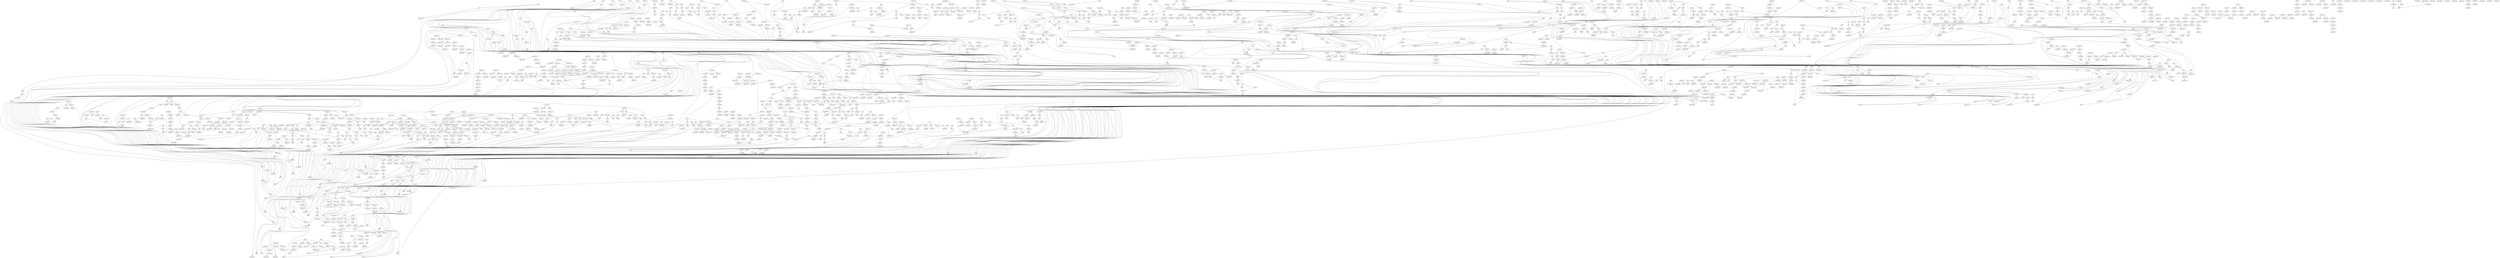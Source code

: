 digraph g
{

  /* list of nodes */
  "COQ5_1";
  "COQ5_2";
  "IMPDH_1";
  "IMPDH_2";
  "Int-Tn";
  "accA";
  "accB";
  "accC";
  "accD";
  "ackA";
  "acoA";
  "acpA";
  "acpP";
  "acpP_1";
  "acpS";
  "acyP";
  "adcR";
  "addA";
  "adhA";
  "adhB";
  "adhE";
  "adhR";
  "adh_1";
  "adh_2";
  "adk";
  "agaA_1";
  "agaA_2";
  "agaC";
  "agaS";
  "agrA_1";
  "agrA_2";
  "aguA";
  "alaA";
  "alaS";
  "ald2";
  "aldC";
  "ald_1";
  "ald_2";
  "alr";
  "alsE";
  "alsT";
  "amiA";
  "amyS";
  "ansB";
  "apaH";
  "apaH_2";
  "apbE";
  "apt";
  "aptA";
  "aptB";
  "apxIB";
  "aqpZ2";
  "araD";
  "araQ_1";
  "araQ_2";
  "araQ_3";
  "araQ_4";
  "arcA";
  "arcB";
  "arcC1";
  "argG";
  "argH";
  "argR_1";
  "argR_2";
  "argR_3";
  "argS";
  "arlR_1";
  "arlR_2";
  "arnB";
  "arnC";
  "arnC_1";
  "aroA";
  "aroB";
  "aroC";
  "aroD";
  "aroE";
  "aroF";
  "aroG";
  "aroK";
  "artM_1";
  "artM_2";
  "artM_3";
  "artP_1";
  "artP_2";
  "artQ";
  "asd";
  "asnA";
  "asnS";
  "aspB";
  "aspS";
  "atpA";
  "atpB";
  "atpC";
  "atpD";
  "atpE_1";
  "atpE_2";
  "atpF";
  "atpG";
  "atpH";
  "axe1-6A";
  "axeA";
  "bbmA";
  "bceA";
  "bceB";
  "bcrA_1";
  "bcrA_2";
  "bcrR";
  "bepA";
  "bfmBAB";
  "bga";
  "bglA";
  "bglF";
  "bglH_1";
  "bglH_2";
  "bglK_1";
  "bglK_2";
  "bglK_3";
  "bioY2";
  "birA";
  "bmrA";
  "braC";
  "brnQ";
  "brpA";
  "bsaA";
  "bshA";
  "btrD";
  "btuD_1";
  "btuD_2";
  "btuD_3";
  "btuD_4";
  "btuD_6";
  "btuD_7";
  "btuD_8";
  "btuD_9";
  "capA";
  "carA";
  "carB";
  "cat";
  "catE";
  "cca";
  "ccpA_1";
  "ccpA_2";
  "cdaA";
  "cdd";
  "celA";
  "celB_1";
  "celB_2";
  "cheB";
  "cinA";
  "clcA";
  "clpC_1";
  "clpC_2";
  "clpE";
  "clpP";
  "clpX";
  "cls";
  "cmk";
  "cmpC";
  "cmpD";
  "coaA";
  "coaBC_1";
  "coaBC_2";
  "coaD";
  "coaE";
  "codY";
  "cof";
  "comC";
  "comC1";
  "comC2";
  "comEA";
  "comEC";
  "comFA";
  "comGA";
  "copY";
  "cpoA";
  "cpsB";
  "cpsD";
  "crcB_1";
  "crcB_2";
  "csbB";
  "cshA";
  "cshB";
  "ctpC";
  "ctpE";
  "ctsR";
  "cugP";
  "cutC_1";
  "cutC_2";
  "cvfB";
  "cysA";
  "cysE";
  "cysK";
  "cysS";
  "czcD";
  "dacA";
  "dapA";
  "dapB";
  "dapE";
  "dapH";
  "dapX";
  "dasA";
  "ddl";
  "def_1";
  "def_2";
  "degA";
  "degA_1";
  "deoB";
  "deoC";
  "deoD_1";
  "deoD_2";
  "der";
  "desK";
  "desR";
  "dexB";
  "dgkA";
  "dhaM";
  "dhfR";
  "dinB";
  "dinG_1";
  "dinG_2";
  "dinG_3";
  "divIB";
  "divIVA";
  "dltA";
  "dltC";
  "dltD";
  "dnaA";
  "dnaC";
  "dnaC_2";
  "dnaD";
  "dnaE2";
  "dnaG";
  "dnaI";
  "dnaJ";
  "dnaK";
  "dnaN";
  "dpnA";
  "dpnB";
  "dpnC";
  "dpnM";
  "dprA";
  "dps";
  "drdA";
  "dsbD_1";
  "dsbD_2";
  "dtd";
  "dtxR";
  "dusB";
  "dut";
  "ecfA1";
  "ecfA2";
  "ecfT_1";
  "ecfT_2";
  "ecsA_1";
  "ecsA_2";
  "efeN";
  "efp";
  "endA";
  "engB";
  "eno";
  "epsH";
  "epsJ";
  "era";
  "erm";
  "ettA";
  "exoA";
  "ezrA";
  "fabD";
  "fabF";
  "fabG";
  "fabH";
  "fabM";
  "fabZ";
  "fba";
  "fcl";
  "femA";
  "femX";
  "fepD";
  "ffh";
  "fhs1";
  "fieF";
  "fmt";
  "fni";
  "folD";
  "folE";
  "fpgS_1";
  "fpgS_2";
  "fpuD";
  "frr";
  "fruA";
  "fruA_1";
  "fsaA";
  "ftsA";
  "ftsE";
  "ftsH";
  "ftsK";
  "ftsL";
  "ftsW";
  "ftsX";
  "ftsY";
  "ftsZ";
  "fucA";
  "fucI";
  "fucU";
  "fus";
  "gabR";
  "galE";
  "galE_1";
  "galK_1";
  "galK_2";
  "galT";
  "galT_2";
  "gamR";
  "gap";
  "gapN";
  "gatA";
  "gatB";
  "gatC_1";
  "gatC_2";
  "gatD";
  "gdh";
  "gdpP";
  "gla";
  "glcK";
  "gldA";
  "glgA";
  "glgB";
  "glgC";
  "glgD";
  "glgX_1";
  "glgX_2";
  "glmM";
  "glmS";
  "glmU";
  "glnA";
  "glnH_1";
  "glnH_2";
  "glnM_1";
  "glnM_2";
  "glnP";
  "glnQ_1";
  "glnQ_3";
  "glnQ_4";
  "glnR";
  "gloA";
  "glpE";
  "glpF";
  "glpK";
  "glpK_2";
  "glpO";
  "gltX";
  "gluP";
  "glxK";
  "glyA";
  "glyA_1";
  "glyE";
  "glyG";
  "glyQ";
  "glyS";
  "gmk";
  "gmuA";
  "gmuB";
  "gmuD_1";
  "gmuD_2";
  "gmuE";
  "gmuR";
  "gnd";
  "gor";
  "gph_1";
  "gph_2";
  "gpmA_1";
  "gpmA_2";
  "gpsA";
  "gpsB";
  "graR";
  "graS";
  "greA";
  "groL";
  "groS";
  "group_1";
  "group_10";
  "group_100";
  "group_1000";
  "group_1001";
  "group_1002";
  "group_1003";
  "group_1004";
  "group_1005";
  "group_1006";
  "group_1007";
  "group_1008";
  "group_1009";
  "group_1010";
  "group_1011";
  "group_1012";
  "group_1013";
  "group_1014";
  "group_1015";
  "group_1016";
  "group_1017";
  "group_1019";
  "group_102";
  "group_1020";
  "group_1021";
  "group_1022";
  "group_1023";
  "group_1024";
  "group_1025";
  "group_1027";
  "group_1028";
  "group_1029";
  "group_1030";
  "group_1031";
  "group_1033";
  "group_1034";
  "group_1035";
  "group_1036";
  "group_1037";
  "group_1038";
  "group_104";
  "group_1042";
  "group_1043";
  "group_1044";
  "group_1045";
  "group_1046";
  "group_1047";
  "group_1048";
  "group_1049";
  "group_1050";
  "group_1052";
  "group_1054";
  "group_1055";
  "group_1056";
  "group_1057";
  "group_1058";
  "group_1059";
  "group_1062";
  "group_1063";
  "group_1064";
  "group_1065";
  "group_1066";
  "group_1067";
  "group_1068";
  "group_1069";
  "group_107";
  "group_1070";
  "group_1071";
  "group_1072";
  "group_1073";
  "group_1074";
  "group_1075";
  "group_1076";
  "group_1077";
  "group_1078";
  "group_1079";
  "group_108";
  "group_1081";
  "group_1082";
  "group_1083";
  "group_1084";
  "group_1085";
  "group_1086";
  "group_1087";
  "group_1088";
  "group_1089";
  "group_1090";
  "group_1091";
  "group_1092";
  "group_1093";
  "group_1094";
  "group_1095";
  "group_1096";
  "group_1097";
  "group_1098";
  "group_1099";
  "group_11";
  "group_1100";
  "group_1101";
  "group_1102";
  "group_1103";
  "group_1104";
  "group_1105";
  "group_1106";
  "group_1108";
  "group_1109";
  "group_1110";
  "group_1111";
  "group_1112";
  "group_1113";
  "group_1114";
  "group_1115";
  "group_1116";
  "group_1117";
  "group_1118";
  "group_1119";
  "group_112";
  "group_1120";
  "group_1121";
  "group_1123";
  "group_1124";
  "group_1125";
  "group_1126";
  "group_1127";
  "group_1128";
  "group_1129";
  "group_1130";
  "group_1131";
  "group_1133";
  "group_1134";
  "group_1135";
  "group_1136";
  "group_1137";
  "group_1138";
  "group_1139";
  "group_114";
  "group_1140";
  "group_1141";
  "group_1142";
  "group_1143";
  "group_1144";
  "group_1145";
  "group_1146";
  "group_1147";
  "group_115";
  "group_1151";
  "group_1152";
  "group_1153";
  "group_1154";
  "group_1155";
  "group_1156";
  "group_1157";
  "group_1158";
  "group_1159";
  "group_116";
  "group_1160";
  "group_1161";
  "group_1162";
  "group_1163";
  "group_1164";
  "group_1165";
  "group_1166";
  "group_1167";
  "group_1168";
  "group_1169";
  "group_117";
  "group_1170";
  "group_1171";
  "group_1172";
  "group_1173";
  "group_1174";
  "group_1175";
  "group_1177";
  "group_1178";
  "group_1179";
  "group_118";
  "group_1180";
  "group_1181";
  "group_1182";
  "group_1183";
  "group_1184";
  "group_1185";
  "group_1186";
  "group_1187";
  "group_1189";
  "group_119";
  "group_1190";
  "group_1191";
  "group_1192";
  "group_1193";
  "group_1194";
  "group_1195";
  "group_1196";
  "group_1197";
  "group_1198";
  "group_1199";
  "group_12";
  "group_120";
  "group_1200";
  "group_1201";
  "group_1202";
  "group_1203";
  "group_1204";
  "group_1205";
  "group_1206";
  "group_1207";
  "group_1208";
  "group_1209";
  "group_121";
  "group_1210";
  "group_1211";
  "group_1212";
  "group_1213";
  "group_1214";
  "group_1215";
  "group_1216";
  "group_1217";
  "group_1218";
  "group_1219";
  "group_1220";
  "group_1221";
  "group_1222";
  "group_1223";
  "group_1224";
  "group_1225";
  "group_1226";
  "group_1227";
  "group_1228";
  "group_1229";
  "group_123";
  "group_1230";
  "group_1231";
  "group_1232";
  "group_1233";
  "group_1234";
  "group_1235";
  "group_1236";
  "group_1237";
  "group_1238";
  "group_1239";
  "group_124";
  "group_1240";
  "group_1241";
  "group_1242";
  "group_1243";
  "group_1244";
  "group_1245";
  "group_1246";
  "group_1247";
  "group_1248";
  "group_1249";
  "group_1250";
  "group_1251";
  "group_1252";
  "group_1253";
  "group_1254";
  "group_1255";
  "group_1256";
  "group_1257";
  "group_1258";
  "group_1259";
  "group_1260";
  "group_1261";
  "group_1262";
  "group_1263";
  "group_1264";
  "group_1265";
  "group_1266";
  "group_1267";
  "group_1269";
  "group_127";
  "group_1271";
  "group_1272";
  "group_1273";
  "group_1274";
  "group_1275";
  "group_1276";
  "group_1277";
  "group_1278";
  "group_1279";
  "group_1280";
  "group_1281";
  "group_1282";
  "group_1283";
  "group_1284";
  "group_1285";
  "group_1286";
  "group_1287";
  "group_1288";
  "group_1289";
  "group_1290";
  "group_1291";
  "group_1292";
  "group_1293";
  "group_1294";
  "group_1295";
  "group_1296";
  "group_1299";
  "group_13";
  "group_130";
  "group_1300";
  "group_1302";
  "group_1303";
  "group_1304";
  "group_1305";
  "group_1306";
  "group_1307";
  "group_1308";
  "group_1309";
  "group_131";
  "group_1310";
  "group_1312";
  "group_1313";
  "group_1314";
  "group_1315";
  "group_1316";
  "group_1317";
  "group_1319";
  "group_132";
  "group_1320";
  "group_1321";
  "group_1322";
  "group_1323";
  "group_1324";
  "group_1325";
  "group_1326";
  "group_1327";
  "group_1328";
  "group_1329";
  "group_133";
  "group_1330";
  "group_1331";
  "group_1332";
  "group_1334";
  "group_1335";
  "group_1336";
  "group_1337";
  "group_1338";
  "group_134";
  "group_1340";
  "group_1341";
  "group_1342";
  "group_1343";
  "group_1344";
  "group_1345";
  "group_1346";
  "group_1347";
  "group_1348";
  "group_1349";
  "group_135";
  "group_1350";
  "group_1351";
  "group_1352";
  "group_1353";
  "group_1354";
  "group_1355";
  "group_1356";
  "group_1358";
  "group_1359";
  "group_136";
  "group_1360";
  "group_1361";
  "group_1362";
  "group_1364";
  "group_1366";
  "group_1367";
  "group_1368";
  "group_1369";
  "group_137";
  "group_1370";
  "group_1371";
  "group_1372";
  "group_1373";
  "group_1374";
  "group_1375";
  "group_1376";
  "group_1379";
  "group_1380";
  "group_1381";
  "group_1383";
  "group_1384";
  "group_1385";
  "group_1386";
  "group_1387";
  "group_1388";
  "group_1389";
  "group_1390";
  "group_1391";
  "group_1392";
  "group_1393";
  "group_1394";
  "group_1395";
  "group_1396";
  "group_1397";
  "group_1399";
  "group_14";
  "group_1400";
  "group_1402";
  "group_1403";
  "group_1404";
  "group_1405";
  "group_1406";
  "group_1407";
  "group_1408";
  "group_1409";
  "group_141";
  "group_1410";
  "group_1411";
  "group_1412";
  "group_1413";
  "group_1414";
  "group_1418";
  "group_142";
  "group_1420";
  "group_1424";
  "group_143";
  "group_1430";
  "group_1439";
  "group_144";
  "group_1441";
  "group_1446";
  "group_1447";
  "group_1449";
  "group_145";
  "group_1453";
  "group_1456";
  "group_1459";
  "group_146";
  "group_1460";
  "group_1461";
  "group_1462";
  "group_1464";
  "group_147";
  "group_1470";
  "group_1472";
  "group_1473";
  "group_1476";
  "group_1477";
  "group_1478";
  "group_1480";
  "group_1484";
  "group_1486";
  "group_1488";
  "group_1489";
  "group_1490";
  "group_1498";
  "group_1499";
  "group_15";
  "group_151";
  "group_1513";
  "group_1515";
  "group_1517";
  "group_1518";
  "group_1522";
  "group_1525";
  "group_1526";
  "group_1527";
  "group_1528";
  "group_1529";
  "group_1536";
  "group_1538";
  "group_1539";
  "group_154";
  "group_1540";
  "group_1541";
  "group_1542";
  "group_1548";
  "group_155";
  "group_1551";
  "group_1555";
  "group_1556";
  "group_1561";
  "group_1564";
  "group_1567";
  "group_1568";
  "group_157";
  "group_1570";
  "group_1571";
  "group_1579";
  "group_158";
  "group_1581";
  "group_1583";
  "group_1588";
  "group_1589";
  "group_1595";
  "group_1596";
  "group_1597";
  "group_16";
  "group_1601";
  "group_1604";
  "group_1605";
  "group_1606";
  "group_1609";
  "group_161";
  "group_1611";
  "group_1613";
  "group_1619";
  "group_1620";
  "group_1622";
  "group_1626";
  "group_1628";
  "group_1629";
  "group_163";
  "group_1630";
  "group_1637";
  "group_164";
  "group_1640";
  "group_1641";
  "group_1642";
  "group_1648";
  "group_1650";
  "group_1654";
  "group_1657";
  "group_1658";
  "group_166";
  "group_1660";
  "group_1661";
  "group_1663";
  "group_1667";
  "group_167";
  "group_1671";
  "group_1672";
  "group_1673";
  "group_1676";
  "group_168";
  "group_1684";
  "group_1689";
  "group_169";
  "group_1690";
  "group_1691";
  "group_1693";
  "group_1694";
  "group_17";
  "group_170";
  "group_1700";
  "group_1703";
  "group_1704";
  "group_1707";
  "group_171";
  "group_1711";
  "group_1712";
  "group_1713";
  "group_1714";
  "group_1715";
  "group_1719";
  "group_172";
  "group_1720";
  "group_1722";
  "group_1727";
  "group_173";
  "group_1733";
  "group_1736";
  "group_1737";
  "group_1739";
  "group_174";
  "group_1741";
  "group_1745";
  "group_1747";
  "group_175";
  "group_1756";
  "group_1757";
  "group_1759";
  "group_176";
  "group_1761";
  "group_1762";
  "group_1763";
  "group_1765";
  "group_1766";
  "group_1769";
  "group_177";
  "group_1772";
  "group_1774";
  "group_1776";
  "group_1779";
  "group_1780";
  "group_1783";
  "group_1788";
  "group_179";
  "group_1790";
  "group_1796";
  "group_1798";
  "group_18";
  "group_1802";
  "group_1809";
  "group_1817";
  "group_1826";
  "group_1827";
  "group_1834";
  "group_1836";
  "group_1839";
  "group_184";
  "group_1845";
  "group_1846";
  "group_1849";
  "group_1854";
  "group_1855";
  "group_1859";
  "group_1862";
  "group_1864";
  "group_1871";
  "group_1872";
  "group_1873";
  "group_188";
  "group_1882";
  "group_1885";
  "group_1887";
  "group_1889";
  "group_189";
  "group_1893";
  "group_1896";
  "group_19";
  "group_1902";
  "group_1903";
  "group_1904";
  "group_1906";
  "group_191";
  "group_1916";
  "group_1917";
  "group_192";
  "group_1921";
  "group_1922";
  "group_1923";
  "group_193";
  "group_1936";
  "group_194";
  "group_1940";
  "group_1943";
  "group_1944";
  "group_1945";
  "group_1951";
  "group_1955";
  "group_1959";
  "group_1962";
  "group_1965";
  "group_197";
  "group_1973";
  "group_1975";
  "group_1977";
  "group_198";
  "group_1982";
  "group_1983";
  "group_1985";
  "group_1987";
  "group_1990";
  "group_1995";
  "group_1996";
  "group_1998";
  "group_20";
  "group_200";
  "group_2004";
  "group_2011";
  "group_2012";
  "group_2014";
  "group_2015";
  "group_2021";
  "group_2023";
  "group_2025";
  "group_203";
  "group_2030";
  "group_2035";
  "group_2039";
  "group_204";
  "group_2040";
  "group_2044";
  "group_2049";
  "group_205";
  "group_2051";
  "group_2052";
  "group_206";
  "group_2060";
  "group_2066";
  "group_207";
  "group_2078";
  "group_208";
  "group_2089";
  "group_209";
  "group_2090";
  "group_2095";
  "group_21";
  "group_210";
  "group_2102";
  "group_211";
  "group_2110";
  "group_2115";
  "group_212";
  "group_2120";
  "group_2127";
  "group_2129";
  "group_213";
  "group_2132";
  "group_2134";
  "group_2137";
  "group_2139";
  "group_2143";
  "group_2159";
  "group_2161";
  "group_217";
  "group_2171";
  "group_2178";
  "group_2179";
  "group_218";
  "group_2180";
  "group_2183";
  "group_2184";
  "group_2186";
  "group_2190";
  "group_2192";
  "group_2194";
  "group_22";
  "group_2203";
  "group_2204";
  "group_2208";
  "group_221";
  "group_2213";
  "group_2225";
  "group_2229";
  "group_223";
  "group_2233";
  "group_224";
  "group_2247";
  "group_225";
  "group_2251";
  "group_2256";
  "group_226";
  "group_2260";
  "group_2263";
  "group_2264";
  "group_2269";
  "group_2271";
  "group_2272";
  "group_2277";
  "group_2279";
  "group_228";
  "group_229";
  "group_2291";
  "group_23";
  "group_230";
  "group_2301";
  "group_2303";
  "group_2307";
  "group_2308";
  "group_231";
  "group_2310";
  "group_2311";
  "group_2312";
  "group_232";
  "group_2324";
  "group_2332";
  "group_2334";
  "group_2336";
  "group_2338";
  "group_2339";
  "group_2342";
  "group_2344";
  "group_2346";
  "group_2354";
  "group_2355";
  "group_2358";
  "group_2364";
  "group_237";
  "group_2371";
  "group_2378";
  "group_238";
  "group_2382";
  "group_2385";
  "group_2390";
  "group_2396";
  "group_24";
  "group_2401";
  "group_2404";
  "group_2406";
  "group_241";
  "group_2411";
  "group_2412";
  "group_2415";
  "group_2418";
  "group_2419";
  "group_242";
  "group_2424";
  "group_2425";
  "group_2426";
  "group_2428";
  "group_2432";
  "group_2433";
  "group_2434";
  "group_2436";
  "group_244";
  "group_2440";
  "group_2443";
  "group_2447";
  "group_2448";
  "group_2449";
  "group_245";
  "group_2450";
  "group_2451";
  "group_2452";
  "group_2453";
  "group_2459";
  "group_2460";
  "group_2461";
  "group_2465";
  "group_247";
  "group_2471";
  "group_2476";
  "group_2477";
  "group_248";
  "group_2480";
  "group_2482";
  "group_2483";
  "group_2484";
  "group_2487";
  "group_2488";
  "group_2489";
  "group_249";
  "group_2492";
  "group_2495";
  "group_2497";
  "group_2498";
  "group_25";
  "group_250";
  "group_2502";
  "group_2506";
  "group_2508";
  "group_251";
  "group_2512";
  "group_2515";
  "group_2518";
  "group_252";
  "group_2522";
  "group_2523";
  "group_2524";
  "group_2526";
  "group_2528";
  "group_2532";
  "group_2535";
  "group_2536";
  "group_2538";
  "group_254";
  "group_2540";
  "group_2543";
  "group_2544";
  "group_2545";
  "group_2546";
  "group_255";
  "group_2550";
  "group_2552";
  "group_2558";
  "group_2559";
  "group_256";
  "group_2561";
  "group_2563";
  "group_2564";
  "group_2567";
  "group_2568";
  "group_257";
  "group_2572";
  "group_2578";
  "group_258";
  "group_2581";
  "group_2585";
  "group_2586";
  "group_259";
  "group_2590";
  "group_2591";
  "group_2593";
  "group_2596";
  "group_2597";
  "group_26";
  "group_260";
  "group_2603";
  "group_2608";
  "group_2609";
  "group_261";
  "group_2612";
  "group_2613";
  "group_262";
  "group_2626";
  "group_2628";
  "group_2629";
  "group_263";
  "group_2630";
  "group_2632";
  "group_2634";
  "group_264";
  "group_2640";
  "group_2642";
  "group_2646";
  "group_2648";
  "group_265";
  "group_2652";
  "group_2653";
  "group_2657";
  "group_2659";
  "group_266";
  "group_2661";
  "group_2663";
  "group_2668";
  "group_267";
  "group_2670";
  "group_2671";
  "group_2675";
  "group_2677";
  "group_2678";
  "group_268";
  "group_2683";
  "group_2685";
  "group_2686";
  "group_2687";
  "group_2688";
  "group_269";
  "group_2691";
  "group_2692";
  "group_2693";
  "group_2695";
  "group_2697";
  "group_2698";
  "group_27";
  "group_2701";
  "group_2703";
  "group_2705";
  "group_2709";
  "group_2710";
  "group_2713";
  "group_2716";
  "group_2723";
  "group_2724";
  "group_276";
  "group_277";
  "group_28";
  "group_280";
  "group_282";
  "group_284";
  "group_285";
  "group_286";
  "group_288";
  "group_289";
  "group_29";
  "group_290";
  "group_291";
  "group_294";
  "group_295";
  "group_296";
  "group_299";
  "group_3";
  "group_30";
  "group_301";
  "group_302";
  "group_303";
  "group_304";
  "group_306";
  "group_307";
  "group_308";
  "group_310";
  "group_311";
  "group_313";
  "group_314";
  "group_315";
  "group_317";
  "group_318";
  "group_319";
  "group_320";
  "group_321";
  "group_322";
  "group_324";
  "group_325";
  "group_326";
  "group_328";
  "group_33";
  "group_330";
  "group_331";
  "group_332";
  "group_335";
  "group_336";
  "group_337";
  "group_338";
  "group_34";
  "group_341";
  "group_343";
  "group_344";
  "group_345";
  "group_346";
  "group_348";
  "group_349";
  "group_35";
  "group_351";
  "group_352";
  "group_353";
  "group_354";
  "group_355";
  "group_356";
  "group_358";
  "group_36";
  "group_360";
  "group_361";
  "group_362";
  "group_363";
  "group_364";
  "group_369";
  "group_371";
  "group_373";
  "group_375";
  "group_377";
  "group_378";
  "group_379";
  "group_380";
  "group_384";
  "group_389";
  "group_39";
  "group_391";
  "group_392";
  "group_393";
  "group_395";
  "group_396";
  "group_399";
  "group_4";
  "group_40";
  "group_401";
  "group_402";
  "group_403";
  "group_407";
  "group_408";
  "group_41";
  "group_413";
  "group_414";
  "group_416";
  "group_42";
  "group_420";
  "group_423";
  "group_424";
  "group_425";
  "group_426";
  "group_428";
  "group_431";
  "group_433";
  "group_435";
  "group_438";
  "group_439";
  "group_440";
  "group_441";
  "group_442";
  "group_443";
  "group_444";
  "group_445";
  "group_446";
  "group_447";
  "group_448";
  "group_449";
  "group_45";
  "group_451";
  "group_458";
  "group_46";
  "group_460";
  "group_461";
  "group_462";
  "group_463";
  "group_466";
  "group_467";
  "group_468";
  "group_469";
  "group_47";
  "group_471";
  "group_472";
  "group_474";
  "group_475";
  "group_476";
  "group_477";
  "group_478";
  "group_479";
  "group_48";
  "group_480";
  "group_482";
  "group_483";
  "group_484";
  "group_485";
  "group_486";
  "group_487";
  "group_488";
  "group_489";
  "group_49";
  "group_490";
  "group_492";
  "group_493";
  "group_494";
  "group_496";
  "group_497";
  "group_498";
  "group_499";
  "group_5";
  "group_50";
  "group_501";
  "group_502";
  "group_503";
  "group_504";
  "group_505";
  "group_508";
  "group_51";
  "group_510";
  "group_511";
  "group_512";
  "group_513";
  "group_515";
  "group_516";
  "group_518";
  "group_519";
  "group_52";
  "group_524";
  "group_525";
  "group_527";
  "group_528";
  "group_529";
  "group_53";
  "group_530";
  "group_532";
  "group_533";
  "group_534";
  "group_535";
  "group_536";
  "group_537";
  "group_539";
  "group_54";
  "group_540";
  "group_541";
  "group_542";
  "group_543";
  "group_544";
  "group_545";
  "group_546";
  "group_547";
  "group_549";
  "group_550";
  "group_551";
  "group_552";
  "group_553";
  "group_554";
  "group_555";
  "group_556";
  "group_558";
  "group_559";
  "group_56";
  "group_560";
  "group_561";
  "group_562";
  "group_563";
  "group_564";
  "group_565";
  "group_566";
  "group_567";
  "group_569";
  "group_576";
  "group_577";
  "group_578";
  "group_58";
  "group_581";
  "group_582";
  "group_584";
  "group_585";
  "group_586";
  "group_587";
  "group_588";
  "group_589";
  "group_59";
  "group_590";
  "group_592";
  "group_593";
  "group_594";
  "group_595";
  "group_596";
  "group_597";
  "group_6";
  "group_60";
  "group_600";
  "group_601";
  "group_603";
  "group_604";
  "group_605";
  "group_606";
  "group_607";
  "group_608";
  "group_609";
  "group_61";
  "group_610";
  "group_614";
  "group_615";
  "group_616";
  "group_617";
  "group_618";
  "group_619";
  "group_62";
  "group_621";
  "group_622";
  "group_623";
  "group_624";
  "group_625";
  "group_633";
  "group_634";
  "group_635";
  "group_636";
  "group_637";
  "group_638";
  "group_639";
  "group_64";
  "group_640";
  "group_641";
  "group_642";
  "group_643";
  "group_644";
  "group_645";
  "group_646";
  "group_647";
  "group_648";
  "group_65";
  "group_650";
  "group_651";
  "group_652";
  "group_653";
  "group_654";
  "group_655";
  "group_656";
  "group_66";
  "group_660";
  "group_661";
  "group_662";
  "group_663";
  "group_664";
  "group_665";
  "group_666";
  "group_667";
  "group_668";
  "group_669";
  "group_67";
  "group_670";
  "group_671";
  "group_673";
  "group_676";
  "group_677";
  "group_68";
  "group_680";
  "group_681";
  "group_682";
  "group_684";
  "group_685";
  "group_686";
  "group_688";
  "group_689";
  "group_69";
  "group_690";
  "group_691";
  "group_692";
  "group_693";
  "group_694";
  "group_698";
  "group_7";
  "group_70";
  "group_702";
  "group_703";
  "group_71";
  "group_711";
  "group_712";
  "group_713";
  "group_714";
  "group_715";
  "group_716";
  "group_717";
  "group_718";
  "group_719";
  "group_72";
  "group_721";
  "group_722";
  "group_723";
  "group_724";
  "group_725";
  "group_726";
  "group_727";
  "group_728";
  "group_729";
  "group_730";
  "group_731";
  "group_732";
  "group_733";
  "group_734";
  "group_735";
  "group_737";
  "group_738";
  "group_739";
  "group_74";
  "group_740";
  "group_741";
  "group_742";
  "group_743";
  "group_744";
  "group_745";
  "group_746";
  "group_747";
  "group_748";
  "group_749";
  "group_75";
  "group_750";
  "group_751";
  "group_752";
  "group_753";
  "group_754";
  "group_755";
  "group_756";
  "group_757";
  "group_758";
  "group_759";
  "group_76";
  "group_760";
  "group_761";
  "group_762";
  "group_763";
  "group_764";
  "group_765";
  "group_766";
  "group_767";
  "group_768";
  "group_769";
  "group_77";
  "group_770";
  "group_771";
  "group_772";
  "group_773";
  "group_774";
  "group_775";
  "group_776";
  "group_777";
  "group_778";
  "group_779";
  "group_78";
  "group_781";
  "group_782";
  "group_783";
  "group_786";
  "group_788";
  "group_789";
  "group_79";
  "group_790";
  "group_791";
  "group_792";
  "group_793";
  "group_794";
  "group_795";
  "group_796";
  "group_797";
  "group_798";
  "group_799";
  "group_8";
  "group_80";
  "group_800";
  "group_801";
  "group_802";
  "group_803";
  "group_804";
  "group_806";
  "group_807";
  "group_808";
  "group_809";
  "group_81";
  "group_810";
  "group_811";
  "group_812";
  "group_813";
  "group_814";
  "group_815";
  "group_816";
  "group_817";
  "group_818";
  "group_819";
  "group_82";
  "group_820";
  "group_822";
  "group_823";
  "group_824";
  "group_825";
  "group_826";
  "group_827";
  "group_828";
  "group_829";
  "group_83";
  "group_830";
  "group_831";
  "group_832";
  "group_834";
  "group_835";
  "group_836";
  "group_837";
  "group_838";
  "group_839";
  "group_840";
  "group_841";
  "group_842";
  "group_843";
  "group_844";
  "group_845";
  "group_846";
  "group_847";
  "group_848";
  "group_85";
  "group_850";
  "group_851";
  "group_852";
  "group_853";
  "group_854";
  "group_855";
  "group_856";
  "group_857";
  "group_861";
  "group_862";
  "group_863";
  "group_864";
  "group_865";
  "group_866";
  "group_867";
  "group_868";
  "group_869";
  "group_87";
  "group_870";
  "group_871";
  "group_872";
  "group_873";
  "group_874";
  "group_875";
  "group_876";
  "group_877";
  "group_878";
  "group_879";
  "group_880";
  "group_881";
  "group_884";
  "group_885";
  "group_887";
  "group_888";
  "group_889";
  "group_89";
  "group_890";
  "group_892";
  "group_893";
  "group_894";
  "group_895";
  "group_896";
  "group_897";
  "group_898";
  "group_899";
  "group_9";
  "group_900";
  "group_902";
  "group_903";
  "group_904";
  "group_905";
  "group_906";
  "group_907";
  "group_908";
  "group_909";
  "group_911";
  "group_912";
  "group_913";
  "group_914";
  "group_915";
  "group_916";
  "group_917";
  "group_918";
  "group_919";
  "group_920";
  "group_921";
  "group_922";
  "group_923";
  "group_924";
  "group_925";
  "group_926";
  "group_927";
  "group_928";
  "group_929";
  "group_93";
  "group_930";
  "group_932";
  "group_934";
  "group_935";
  "group_936";
  "group_937";
  "group_94";
  "group_940";
  "group_941";
  "group_942";
  "group_943";
  "group_944";
  "group_945";
  "group_946";
  "group_947";
  "group_948";
  "group_949";
  "group_95";
  "group_950";
  "group_951";
  "group_952";
  "group_953";
  "group_955";
  "group_956";
  "group_957";
  "group_958";
  "group_959";
  "group_96";
  "group_961";
  "group_962";
  "group_963";
  "group_964";
  "group_965";
  "group_966";
  "group_969";
  "group_97";
  "group_970";
  "group_972";
  "group_973";
  "group_974";
  "group_975";
  "group_976";
  "group_977";
  "group_978";
  "group_979";
  "group_980";
  "group_982";
  "group_983";
  "group_984";
  "group_985";
  "group_986";
  "group_987";
  "group_988";
  "group_989";
  "group_99";
  "group_990";
  "group_991";
  "group_992";
  "group_993";
  "group_996";
  "group_997";
  "group_998";
  "group_999";
  "grpE";
  "gspA";
  "gspF";
  "gtaB";
  "gtfA";
  "guaA";
  "guaB";
  "guaC";
  "gyrA";
  "gyrB";
  "haeIIIM";
  "hdfR";
  "hemH";
  "hemW";
  "hflX";
  "hisC";
  "hisS";
  "hit";
  "hlyB";
  "hmo";
  "hmpT";
  "hom";
  "hpdA";
  "hpf";
  "hprK";
  "hpt";
  "hrcA";
  "hsdM";
  "hslO";
  "htpX";
  "htrA";
  "hup";
  "iga";
  "iga_1";
  "iga_2";
  "ileS";
  "ilvA";
  "ilvB";
  "ilvC";
  "ilvD";
  "ilvE";
  "ilvH";
  "infA";
  "infB";
  "infC";
  "insK";
  "iolU";
  "iphP";
  "iscS_1";
  "iscS_2";
  "iscU";
  "kdgA";
  "kdgK";
  "kdgR";
  "kduD";
  "kstR2";
  "ktrA";
  "ktrB";
  "lacA";
  "lacB";
  "lacC_1";
  "lacC_2";
  "lacD";
  "lacE_1";
  "lacE_2";
  "lacF_1";
  "lacF_2";
  "lacF_3";
  "lacG";
  "lacG_1";
  "lacR_1";
  "lacR_2";
  "lacX";
  "lacZ";
  "lafA";
  "lagD_1";
  "lagD_2";
  "lagD_3";
  "lcnD_1";
  "lcnD_2";
  "ldh";
  "lemA";
  "lepA";
  "leuA";
  "leuB";
  "leuD";
  "leuS";
  "levE_1";
  "lexA";
  "lgt";
  "liaF";
  "liaR";
  "licA_1";
  "licA_2";
  "licC_1";
  "licC_2";
  "licC_3";
  "licC_4";
  "licR_1";
  "licT_1";
  "licT_2";
  "ligA";
  "livF";
  "livH";
  "lmrA";
  "lnpD";
  "lnrL";
  "lpd";
  "lplJ";
  "lptB";
  "lrp";
  "lspA";
  "luxA";
  "luxS";
  "lysA";
  "lysS";
  "lytA_1";
  "lytA_2";
  "lytB";
  "macB";
  "macB_2";
  "malG";
  "malK";
  "malP";
  "malQ";
  "malR";
  "malX";
  "manA";
  "manP";
  "manR";
  "manX_1";
  "manX_2";
  "manZ_1";
  "manZ_2";
  "manZ_3";
  "manZ_4";
  "map";
  "mapP";
  "mapZ";
  "mecA";
  "melD";
  "melD_1";
  "melR";
  "menE";
  "menF";
  "menH";
  "mepA";
  "metAA";
  "metE";
  "metF";
  "metG";
  "metG_1";
  "metI";
  "metK";
  "metN";
  "metP";
  "metQ";
  "metY";
  "mfd";
  "mglA";
  "mgsR";
  "miaA";
  "misCA";
  "mltF";
  "mltG";
  "mngA";
  "mngB";
  "mnmA";
  "mnmE";
  "mnmG";
  "mntB";
  "mraY";
  "mreC";
  "mrnC";
  "mro";
  "msbA_1";
  "msbA_2";
  "mscL";
  "mshA";
  "mshD_1";
  "mshD_2";
  "msmE";
  "msmX";
  "msmX_2";
  "msrAB";
  "msrAB1";
  "msrC";
  "mta";
  "mtaD";
  "mtcA1";
  "mtgA";
  "mtlD";
  "mtlF";
  "mtlR";
  "mtnN";
  "mupP";
  "murA1_1";
  "murA1_2";
  "murB";
  "murC";
  "murD";
  "murE";
  "murF";
  "murG";
  "murI";
  "murJ";
  "murR";
  "murT";
  "mutL";
  "mutM";
  "mutS";
  "mutS2";
  "mutX";
  "mutY";
  "mvaA";
  "mvaS";
  "nadC";
  "nadD";
  "nadE";
  "nadK";
  "nagB";
  "nagC";
  "nagC_2";
  "nagD";
  "nagR";
  "nanA_1";
  "nanA_2";
  "nanA_3";
  "nanB_1";
  "nanB_2";
  "nanE_1";
  "nanE_2";
  "nanE_3";
  "natA";
  "ndk";
  "ndvA";
  "nfrA2";
  "ngcG";
  "niaR";
  "niaX";
  "nnrD";
  "norM";
  "nrdD";
  "nrdE2";
  "nrdF";
  "nrdH";
  "nrdR";
  "nrnA";
  "nspC";
  "ntpA";
  "ntpB";
  "ntpC";
  "ntpD";
  "ntpG";
  "ntpK";
  "nudC";
  "nudF";
  "nusA";
  "nusB";
  "nusG";
  "oatA";
  "obg";
  "ogt";
  "oppC";
  "oppD";
  "oppF";
  "opuBA";
  "paaI";
  "pabA";
  "pacS";
  "paiA";
  "panT";
  "parC";
  "parE";
  "patB";
  "pbpF";
  "pbpX";
  "pbuO";
  "pcp_1";
  "pcp_3";
  "pcrA";
  "pdg";
  "pdhC";
  "pdp";
  "pdxK";
  "pdxS";
  "pdxT";
  "peb1A";
  "peb1A_2";
  "penA";
  "pepA_2";
  "pepC";
  "pepE";
  "pepF1_1";
  "pepF1_2";
  "pepN";
  "pepO";
  "pepQ";
  "pepS";
  "pepT";
  "pepV";
  "pepX";
  "pezA";
  "pezT";
  "pfbA";
  "pfkA";
  "pflA";
  "pflB";
  "pgcA";
  "pgdA";
  "pgi";
  "pgk";
  "pgl";
  "pglJ";
  "pgsA";
  "pheA";
  "pheS";
  "pheT";
  "phnU";
  "phoB";
  "phoP";
  "phoU_1";
  "phoU_2";
  "phoU_3";
  "phpP";
  "pinR";
  "plsC";
  "plsX";
  "plsY";
  "ply";
  "pncB2";
  "pnp";
  "polA";
  "polC";
  "ponA";
  "potA";
  "potB";
  "potD";
  "pox5";
  "ppaC";
  "ppc";
  "prfA";
  "prfB";
  "prfC";
  "priA";
  "prmA";
  "prmC";
  "proA";
  "proB";
  "proC";
  "proS";
  "prs";
  "prs2";
  "prsA";
  "psaA";
  "pspB";
  "pstB3_1";
  "pstB3_2";
  "pstB3_3";
  "pstC";
  "pstS1";
  "pstS2";
  "pta";
  "ptcB";
  "pth";
  "ptsG_1";
  "ptsG_2";
  "ptsH";
  "ptsI";
  "pucK";
  "punA";
  "purA";
  "purB";
  "purC";
  "purD";
  "purE";
  "purF";
  "purH";
  "purK";
  "purL";
  "purM";
  "purN";
  "purR";
  "pyk";
  "pyrB";
  "pyrC";
  "pyrDA";
  "pyrDB";
  "pyrE";
  "pyrF";
  "pyrG";
  "pyrH";
  "pyrK";
  "pyrP";
  "pyrR";
  "qmcA";
  "queA";
  "queF";
  "queT";
  "radA";
  "ramC";
  "rapA";
  "rbfA";
  "rbgA";
  "rbsR";
  "rclA";
  "rcsC";
  "recA";
  "recD2";
  "recF";
  "recF_2";
  "recG";
  "recN";
  "recO";
  "recR";
  "recU";
  "recX";
  "regX3";
  "relA";
  "repB";
  "resA_1";
  "resA_2";
  "rex";
  "rexB";
  "rfbA";
  "rfbC";
  "rfuC";
  "rhaB";
  "rhaR";
  "rhaS";
  "ribBA";
  "ribD";
  "ribE";
  "ribF";
  "ribH";
  "ribU";
  "ribX";
  "rimM";
  "rimP";
  "rlmA";
  "rlmCD";
  "rlmH";
  "rlmI";
  "rlmL";
  "rlmN";
  "rlmN_2";
  "rluB";
  "rluD_1";
  "rluD_2";
  "rmlA";
  "rmlB";
  "rmlD";
  "rnc";
  "rnhB";
  "rnhC";
  "rnj1";
  "rnj2";
  "rnmV";
  "rnpA";
  "rnr";
  "rny";
  "rnz";
  "rodA";
  "rpe";
  "rpiA";
  "rplA";
  "rplB";
  "rplC";
  "rplD";
  "rplE";
  "rplF";
  "rplGA";
  "rplI";
  "rplJ";
  "rplK";
  "rplL";
  "rplM";
  "rplN";
  "rplO";
  "rplP";
  "rplQ";
  "rplR";
  "rplS";
  "rplT";
  "rplU";
  "rplV";
  "rplW";
  "rplX";
  "rpmA";
  "rpmB";
  "rpmC";
  "rpmD";
  "rpmE2";
  "rpmF";
  "rpmGA";
  "rpmH";
  "rpmI";
  "rpmJ";
  "rpoA";
  "rpoB";
  "rpoC";
  "rpoE";
  "rpoZ";
  "rpsA";
  "rpsB";
  "rpsC";
  "rpsD";
  "rpsE";
  "rpsF";
  "rpsG";
  "rpsH";
  "rpsI";
  "rpsJ";
  "rpsK";
  "rpsL";
  "rpsM";
  "rpsN2";
  "rpsO";
  "rpsP";
  "rpsQ";
  "rpsR";
  "rpsS";
  "rpsT";
  "rpsU";
  "rqcH";
  "rsfS";
  "rsgA";
  "rsmA";
  "rsmB";
  "rsmC";
  "rsmD";
  "rsmE";
  "rsmF";
  "rsmG";
  "rsmH";
  "rsmI";
  "rsuA_1";
  "rsuA_2";
  "ruvA";
  "ruvB_1";
  "ruvB_2";
  "sacA";
  "saeR";
  "saeS";
  "salL";
  "sarA_1";
  "sarA_3";
  "sasA_2";
  "sasA_3";
  "sbnD";
  "scaC";
  "scpA";
  "scpB";
  "scrB";
  "sdhA";
  "sdhB";
  "secA";
  "secG";
  "secY";
  "sepF";
  "serB";
  "serS";
  "sigA";
  "skfE";
  "smc";
  "smc_2";
  "smpB";
  "sodA";
  "sorA";
  "sorB";
  "sorB_2";
  "sorC";
  "sorC_1";
  "speA";
  "speE";
  "spo0J";
  "spsB";
  "spxA_1";
  "spxA_2";
  "srlR";
  "ssb_1";
  "ssb_2";
  "ssb_3";
  "sstT_1";
  "sstT_2";
  "stkP";
  "strA";
  "strH";
  "sttH";
  "sufS";
  "sufT";
  "sugB";
  "suhB";
  "sulA";
  "sulD";
  "tabA";
  "tadA_1";
  "tadA_2";
  "tag";
  "tagF";
  "tagU_1";
  "tagU_2";
  "tarI";
  "tarJ";
  "tcyA";
  "tcyB";
  "tcyJ";
  "tcyN";
  "tdk";
  "tehB";
  "tenA_1";
  "tenA_2";
  "tet(M)";
  "tgt";
  "thiD";
  "thiE_1";
  "thiE_2";
  "thiI";
  "thiK";
  "thiM_1";
  "thiM_2";
  "thiN";
  "thiO";
  "thiY";
  "thrB";
  "thrC";
  "thrS";
  "thyA";
  "tig";
  "tilS";
  "tkt";
  "tkt_1";
  "tlyA";
  "tmcAL";
  "tmk";
  "tmpC";
  "topA";
  "tpiA";
  "tpx";
  "treA";
  "treR";
  "trkA";
  "trkG";
  "trmB";
  "trmD";
  "trmFO";
  "trmK";
  "trmL";
  "trmR";
  "trpA";
  "trpB";
  "trpC";
  "trpD";
  "trpE";
  "trpF";
  "trpS2";
  "truA";
  "truB";
  "trxA";
  "trxB";
  "tsaB";
  "tsaD";
  "tsaE";
  "tsf";
  "tuf";
  "typA";
  "tyrS";
  "udk_1";
  "udk_2";
  "ugd";
  "ugl";
  "ulaA_1";
  "ulaA_2";
  "ulaB";
  "ulaC";
  "ulaD";
  "ulaE";
  "ulaG";
  "ung";
  "upp";
  "uppP";
  "uppS";
  "urdA";
  "uvrA";
  "uvrB";
  "uvrC";
  "uvrD";
  "valS";
  "walK";
  "walR";
  "wcaJ";
  "whiA";
  "xerC_1";
  "xerC_2";
  "xerC_3";
  "xerC_4";
  "xerC_5";
  "xerC_6";
  "xerC_7";
  "xerC_8";
  "xerC_9";
  "xerD";
  "xerS";
  "xpt";
  "xseA";
  "xseB";
  "xylH";
  "yaaA";
  "yabA";
  "yabJ";
  "yafQ";
  "yajL";
  "ybaN";
  "ybbA";
  "ybbH";
  "ybbH_2";
  "ybeY";
  "ybhL";
  "ybiT_1";
  "ybiT_2";
  "ybiV";
  "ybjI";
  "yccU";
  "ycfH";
  "ychF";
  "ycjO";
  "ycjP";
  "yclM";
  "yclN";
  "yclO";
  "yclP";
  "yclQ";
  "ydcV";
  "ydfG";
  "ydhF";
  "ydjF";
  "yecS";
  "yeeN";
  "yeeO";
  "yfeW";
  "yfhA";
  "yfiC";
  "yfkJ";
  "yfmC";
  "yfmL";
  "yfnB";
  "yghU";
  "yhaM";
  "yhaP";
  "yhbY";
  "yhdG";
  "yheH";
  "yheI";
  "yheS_1";
  "yheS_2";
  "yhgF";
  "yhjX";
  "yicL_1";
  "yicL_2";
  "yidA_1";
  "yidA_2";
  "yidC2";
  "yigZ";
  "yihX";
  "yitU";
  "yjbK";
  "yjbM";
  "yjhC_1";
  "yjhC_2";
  "yjjP";
  "ykfA";
  "yknX";
  "yknY_1";
  "yknY_2";
  "yknY_3";
  "yknZ";
  "ykoD_1";
  "ykoD_2";
  "ykoE";
  "ykuR";
  "ykuT";
  "ylbL";
  "yodJ";
  "yoeB";
  "ypdF";
  "ypuA";
  "yqeH";
  "yqeN";
  "yqgN";
  "yrrK";
  "yteP_1";
  "yteP_2";
  "ytpP";
  "ytrA";
  "yugI";
  "yumC";
  "yutF";
  "yvcJ";
  "yvgN";
  "ywlC";
  "ywnA";
  "ywqC";
  "yxdL";
  "yxdL_2";
  "yxeN";
  "yycB";
  "yycJ";
  "znuA";
  "znuB";
  "znuC";
  "zwf";

  /* list of edges */
  "COQ5_1" -> "apt" [weight = "0.333333333333333"];
  "COQ5_1" -> "msmX" [weight = "0.333333333333333"];
  "COQ5_2" -> "group_1294" [weight = "1"];
  "COQ5_2" -> "rsfS" [weight = "0.5"];
  "IMPDH_1" -> "group_2247" [weight = "1"];
  "IMPDH_1" -> "map" [weight = "0.5"];
  "IMPDH_2" -> "prfB" [weight = "0.5"];
  "Int-Tn" -> "group_885" [weight = "1"];
  "Int-Tn" -> "group_887" [weight = "1"];
  "accA" -> "group_217" [weight = "0.333333333333333"];
  "accB" -> "fabZ" [weight = "0.333333333333333"];
  "accC" -> "accD" [weight = "0.333333333333333"];
  "accD" -> "accA" [weight = "0.333333333333333"];
  "acoA" -> "bfmBAB" [weight = "0.5"];
  "acpP_1" -> "group_1302" [weight = "1"];
  "acyP" -> "group_1809" [weight = "0.5"];
  "acyP" -> "yidC2" [weight = "1"];
  "adcR" -> "dltD" [weight = "0.333333333333333"];
  "adhA" -> "yitU" [weight = "0.5"];
  "adhB" -> "fucI" [weight = "0.333333333333333"];
  "adhE" -> "group_2390" [weight = "0.5"];
  "adhR" -> "czcD" [weight = "0.333333333333333"];
  "adh_1" -> "agaA_1" [weight = "0.333333333333333"];
  "adh_1" -> "group_1449" [weight = "0.5"];
  "adh_1" -> "group_51" [weight = "1"];
  "adh_2" -> "adhR" [weight = "0.333333333333333"];
  "adk" -> "secY" [weight = "0.5"];
  "agaA_1" -> "oatA" [weight = "0.333333333333333"];
  "agaC" -> "manZ_2" [weight = "1"];
  "agrA_1" -> "group_2183" [weight = "0.5"];
  "aguA" -> "group_2332" [weight = "1"];
  "alaA" -> "group_314" [weight = "1"];
  "ald2" -> "ald_1" [weight = "1"];
  "ald2" -> "ald_2" [weight = "1"];
  "ald_1" -> "group_490" [weight = "0.5"];
  "ald_2" -> "ald_1" [weight = "1"];
  "alr" -> "acpS" [weight = "1"];
  "alsE" -> "fruA_1" [weight = "1"];
  "alsE" -> "tkt_1" [weight = "1"];
  "amyS" -> "alaS" [weight = "1"];
  "ansB" -> "cof" [weight = "0.5"];
  "apaH" -> "lepA" [weight = "0.333333333333333"];
  "apaH" -> "recN" [weight = "0.333333333333333"];
  "apbE" -> "group_2311" [weight = "1"];
  "apbE" -> "urdA" [weight = "0.5"];
  "aptA" -> "aptB" [weight = "0.333333333333333"];
  "aptA" -> "ulaA_2" [weight = "0.333333333333333"];
  "apt" -> "metAA" [weight = "0.333333333333333"];
  "aqpZ2" -> "queF" [weight = "1"];
  "araD" -> "ulaE" [weight = "0.333333333333333"];
  "araQ_1" -> "lacF_1" [weight = "0.333333333333333"];
  "araQ_1" -> "tabA" [weight = "0.333333333333333"];
  "araQ_3" -> "group_673" [weight = "1"];
  "araQ_3" -> "sacA" [weight = "1"];
  "arcA" -> "arcB" [weight = "0.333333333333333"];
  "arcC1" -> "arcB" [weight = "0.333333333333333"];
  "arcC1" -> "group_1713" [weight = "0.333333333333333"];
  "argH" -> "argG" [weight = "1"];
  "argR_1" -> "recN" [weight = "0.333333333333333"];
  "argR_1" -> "tlyA" [weight = "0.333333333333333"];
  "argR_2" -> "group_95" [weight = "1"];
  "argR_3" -> "argS" [weight = "0.333333333333333"];
  "argR_3" -> "mutS" [weight = "0.333333333333333"];
  "arlR_1" -> "group_527" [weight = "1"];
  "arlR_2" -> "pepN" [weight = "0.5"];
  "arlR_2" -> "sasA_3" [weight = "1"];
  "arnB" -> "pfbA" [weight = "0.5"];
  "arnB" -> "wcaJ" [weight = "0.333333333333333"];
  "arnC_1" -> "group_1358" [weight = "1"];
  "arnC" -> "fcl" [weight = "0.5"];
  "arnC" -> "yycB" [weight = "1"];
  "aroA" -> "aroK" [weight = "1"];
  "aroB" -> "aroC" [weight = "0.5"];
  "aroB" -> "aroE" [weight = "0.5"];
  "aroD" -> "aroE" [weight = "1"];
  "aroF" -> "acpS" [weight = "1"];
  "aroF" -> "aroG" [weight = "0.5"];
  "artM_1" -> "mltF" [weight = "0.5"];
  "artM_1" -> "zwf" [weight = "1"];
  "artM_2" -> "artQ" [weight = "1"];
  "artM_3" -> "glnH_2" [weight = "1"];
  "artP_1" -> "group_2310" [weight = "0.333333333333333"];
  "artP_2" -> "argG" [weight = "1"];
  "artP_2" -> "group_112" [weight = "1"];
  "artQ" -> "group_1548" [weight = "0.5"];
  "asd" -> "queT" [weight = "0.5"];
  "asnA" -> "rsmD" [weight = "0.5"];
  "asnA" -> "ybhL" [weight = "1"];
  "aspB" -> "group_363" [weight = "1"];
  "aspS" -> "group_2110" [weight = "0.333333333333333"];
  "aspS" -> "group_2477" [weight = "0.5"];
  "aspS" -> "group_94" [weight = "1"];
  "atpC" -> "atpD" [weight = "0.333333333333333"];
  "atpC" -> "pgl" [weight = "0.333333333333333"];
  "atpE_1" -> "ntpC" [weight = "0.5"];
  "atpE_2" -> "atpB" [weight = "0.333333333333333"];
  "atpF" -> "atpB" [weight = "0.333333333333333"];
  "atpF" -> "atpH" [weight = "0.333333333333333"];
  "atpG" -> "atpA" [weight = "0.333333333333333"];
  "atpG" -> "atpD" [weight = "0.333333333333333"];
  "atpH" -> "atpA" [weight = "0.333333333333333"];
  "axeA" -> "axeA" [weight = "1"];
  "axeA" -> "group_1539" [weight = "1"];
  "axeA" -> "recG" [weight = "0.5"];
  "bbmA" -> "group_2492" [weight = "1"];
  "bbmA" -> "group_59" [weight = "1"];
  "bbmA" -> "group_987" [weight = "1"];
  "bceB" -> "bceA" [weight = "0.333333333333333"];
  "bceB" -> "group_168" [weight = "0.333333333333333"];
  "bcrA_1" -> "group_844" [weight = "1"];
  "bcrA_1" -> "secA" [weight = "1"];
  "bcrA_2" -> "glnH_2" [weight = "0.5"];
  "bcrA_2" -> "group_324" [weight = "1"];
  "bcrR" -> "group_996" [weight = "1"];
  "bepA" -> "yecS" [weight = "0.333333333333333"];
  "bfmBAB" -> "pdhC" [weight = "0.5"];
  "bga" -> "gamR" [weight = "1"];
  "bga" -> "sorB" [weight = "0.5"];
  "bglF" -> "licT_1" [weight = "0.333333333333333"];
  "bglH_1" -> "bglF" [weight = "0.333333333333333"];
  "bglH_1" -> "pheS" [weight = "0.333333333333333"];
  "bglK_1" -> "ybbH" [weight = "0.333333333333333"];
  "bglK_3" -> "group_702" [weight = "0.5"];
  "bioY2" -> "gor" [weight = "1"];
  "bioY2" -> "group_1488" [weight = "0.5"];
  "birA" -> "rhaS" [weight = "1"];
  "bmrA" -> "group_1259" [weight = "1"];
  "braC" -> "livH" [weight = "0.5"];
  "brnQ" -> "pepA_2" [weight = "1"];
  "btrD" -> "group_121" [weight = "1"];
  "btuD_1" -> "group_229" [weight = "0.5"];
  "btuD_1" -> "group_230" [weight = "1"];
  "btuD_3" -> "btuD_2" [weight = "1"];
  "btuD_3" -> "group_884" [weight = "1"];
  "btuD_4" -> "group_496" [weight = "1"];
  "btuD_6" -> "group_982" [weight = "1"];
  "btuD_9" -> "group_311" [weight = "0.5"];
  "btuD_9" -> "group_313" [weight = "1"];
  "capA" -> "def_2" [weight = "0.5"];
  "capA" -> "group_228" [weight = "1"];
  "carB" -> "carA" [weight = "1"];
  "carB" -> "group_2012" [weight = "0.5"];
  "catE" -> "group_661" [weight = "1"];
  "cca" -> "dapB" [weight = "0.5"];
  "ccpA_1" -> "ansB" [weight = "1"];
  "ccpA_1" -> "desR" [weight = "1"];
  "ccpA_1" -> "group_1328" [weight = "1"];
  "cdd" -> "deoC" [weight = "0.5"];
  "cdd" -> "tmpC" [weight = "1"];
  "celA" -> "gmuA" [weight = "0.333333333333333"];
  "celB_1" -> "celB_2" [weight = "1"];
  "cinA" -> "brpA" [weight = "1"];
  "cinA" -> "recA" [weight = "0.5"];
  "clcA" -> "rnhB" [weight = "1"];
  "clpC_1" -> "group_48" [weight = "1"];
  "clpC_1" -> "luxS" [weight = "1"];
  "clpC_2" -> "ctsR" [weight = "0.333333333333333"];
  "clpP" -> "upp" [weight = "0.5"];
  "clpX" -> "group_1207" [weight = "1"];
  "cls" -> "group_487" [weight = "0.5"];
  "cmk" -> "group_2303" [weight = "0.333333333333333"];
  "cmk" -> "group_2657" [weight = "0.333333333333333"];
  "cmpC" -> "group_1334" [weight = "1"];
  "cmpC" -> "treR" [weight = "1"];
  "cmpD" -> "group_1722" [weight = "0.5"];
  "coaA" -> "rpsT" [weight = "0.5"];
  "coaBC_2" -> "coaBC_1" [weight = "1"];
  "coaD" -> "rsmD" [weight = "1"];
  "coaE" -> "mutM" [weight = "0.333333333333333"];
  "codY" -> "cshA" [weight = "0.333333333333333"];
  "codY" -> "group_1759" [weight = "0.333333333333333"];
  "comC1" -> "rlmH" [weight = "0.5"];
  "comC" -> "group_1124" [weight = "1"];
  "comC" -> "group_184" [weight = "1"];
  "comC" -> "trpA" [weight = "1"];
  "comEA" -> "comEC" [weight = "0.333333333333333"];
  "comEA" -> "group_1418" [weight = "1"];
  "comFA" -> "yigZ" [weight = "0.333333333333333"];
  "comGA" -> "gspF" [weight = "0.333333333333333"];
  "cpoA" -> "group_1995" [weight = "0.5"];
  "cpoA" -> "sufT" [weight = "1"];
  "cpsB" -> "group_1364" [weight = "1"];
  "cpsB" -> "tagU_1" [weight = "1"];
  "crcB_1" -> "rplS" [weight = "1"];
  "crcB_2" -> "crcB_1" [weight = "0.5"];
  "crcB_2" -> "group_238" [weight = "1"];
  "csbB" -> "group_2303" [weight = "1"];
  "csbB" -> "group_596" [weight = "0.5"];
  "cshA" -> "yhjX" [weight = "0.333333333333333"];
  "cshB" -> "mapP" [weight = "1"];
  "cshB" -> "metK" [weight = "0.5"];
  "ctpC" -> "tyrS" [weight = "0.5"];
  "ctsR" -> "cysA" [weight = "0.333333333333333"];
  "cutC_1" -> "fsaA" [weight = "1"];
  "cvfB" -> "group_395" [weight = "0.333333333333333"];
  "cysE" -> "mshD_2" [weight = "0.5"];
  "cysE" -> "pnp" [weight = "1"];
  "cysK" -> "group_1275" [weight = "1"];
  "cysK" -> "tsf" [weight = "1"];
  "cysK" -> "yigZ" [weight = "0.333333333333333"];
  "cysS" -> "mrnC" [weight = "0.5"];
  "dacA" -> "group_1461" [weight = "1"];
  "dacA" -> "group_1859" [weight = "0.5"];
  "dapA" -> "asd" [weight = "1"];
  "dapA" -> "mnmE" [weight = "0.5"];
  "dapE" -> "metQ" [weight = "0.5"];
  "dapH" -> "yicL_2" [weight = "1"];
  "dapH" -> "ykuR" [weight = "0.5"];
  "dapX" -> "group_371" [weight = "1"];
  "dapX" -> "recO" [weight = "0.5"];
  "dasA" -> "degA_1" [weight = "1"];
  "ddl" -> "murF" [weight = "0.333333333333333"];
  "ddl" -> "recR" [weight = "0.333333333333333"];
  "def_1" -> "group_2204" [weight = "0.5"];
  "def_1" -> "yghU" [weight = "1"];
  "def_2" -> "group_2186" [weight = "0.5"];
  "degA_1" -> "group_2095" [weight = "1"];
  "degA" -> "mvaA" [weight = "1"];
  "deoB" -> "rpiA" [weight = "0.5"];
  "deoC" -> "pdp" [weight = "0.5"];
  "deoD_1" -> "group_1343" [weight = "1"];
  "deoD_1" -> "ktrB" [weight = "1"];
  "deoD_2" -> "group_137" [weight = "0.5"];
  "deoD_2" -> "group_299" [weight = "1"];
  "desK" -> "desR" [weight = "1"];
  "desK" -> "group_313" [weight = "1"];
  "dexB" -> "group_1020" [weight = "1"];
  "dgkA" -> "era" [weight = "0.333333333333333"];
  "dhaM" -> "group_986" [weight = "1"];
  "dhaM" -> "yfnB" [weight = "1"];
  "dhfR" -> "dps" [weight = "0.5"];
  "dinG_1" -> "group_1873" [weight = "0.333333333333333"];
  "dinG_2" -> "group_2585" [weight = "0.5"];
  "dinG_3" -> "group_466" [weight = "1"];
  "divIB" -> "murG" [weight = "1"];
  "divIB" -> "pyrF" [weight = "0.5"];
  "divIVA" -> "group_2271" [weight = "0.333333333333333"];
  "divIVA" -> "ileS" [weight = "0.333333333333333"];
  "dltA" -> "group_157" [weight = "0.5"];
  "dltA" -> "group_158" [weight = "1"];
  "dltC" -> "dltD" [weight = "0.333333333333333"];
  "dnaC_2" -> "group_1128" [weight = "1"];
  "dnaC" -> "group_1459" [weight = "0.333333333333333"];
  "dnaC" -> "rplI" [weight = "0.333333333333333"];
  "dnaD" -> "metAA" [weight = "0.333333333333333"];
  "dnaD" -> "tpiA" [weight = "0.333333333333333"];
  "dnaE2" -> "pepX" [weight = "0.5"];
  "dnaE2" -> "pfkA" [weight = "1"];
  "dnaG" -> "cmpD" [weight = "1"];
  "dnaG" -> "sigA" [weight = "0.5"];
  "dnaI" -> "nfrA2" [weight = "1"];
  "dnaJ" -> "group_1075" [weight = "1"];
  "dnaJ" -> "group_1395" [weight = "1"];
  "dnaJ" -> "group_1703" [weight = "0.333333333333333"];
  "dnaJ" -> "group_746" [weight = "1"];
  "dnaK" -> "group_1075" [weight = "1"];
  "dnaK" -> "group_746" [weight = "1"];
  "dnaN" -> "dnaA" [weight = "0.5"];
  "dnaN" -> "group_2642" [weight = "1"];
  "dpnB" -> "dpnA" [weight = "1"];
  "dpnC" -> "group_1050" [weight = "0.5"];
  "dpnC" -> "paaI" [weight = "0.5"];
  "dpnM" -> "dpnA" [weight = "1"];
  "dprA" -> "cugP" [weight = "1"];
  "dsbD_1" -> "group_2476" [weight = "0.333333333333333"];
  "dsbD_1" -> "resA_1" [weight = "0.333333333333333"];
  "dsbD_2" -> "group_407" [weight = "1"];
  "dut" -> "group_2382" [weight = "1"];
  "dut" -> "tadA_2" [weight = "0.5"];
  "ecfA2" -> "ecfA1" [weight = "0.5"];
  "ecfT_1" -> "ykoD_1" [weight = "0.5"];
  "ecfT_2" -> "ecfA2" [weight = "1"];
  "ecfT_2" -> "mreC" [weight = "0.5"];
  "ecsA_1" -> "amyS" [weight = "1"];
  "ecsA_1" -> "group_1271" [weight = "1"];
  "efeN" -> "group_237" [weight = "1"];
  "efp" -> "gatB" [weight = "0.333333333333333"];
  "efp" -> "group_1985" [weight = "0.333333333333333"];
  "endA" -> "group_614" [weight = "1"];
  "endA" -> "group_956" [weight = "1"];
  "engB" -> "clpX" [weight = "0.333333333333333"];
  "engB" -> "yabJ" [weight = "0.333333333333333"];
  "eno" -> "group_1902" [weight = "1"];
  "epsH" -> "group_377" [weight = "1"];
  "epsH" -> "ktrA" [weight = "1"];
  "erm" -> "group_900" [weight = "1"];
  "ettA" -> "cca" [weight = "0.5"];
  "ettA" -> "fieF" [weight = "1"];
  "exoA" -> "group_1048" [weight = "1"];
  "exoA" -> "group_655" [weight = "1"];
  "exoA" -> "group_656" [weight = "1"];
  "ezrA" -> "group_27" [weight = "0.5"];
  "fabF" -> "accB" [weight = "0.333333333333333"];
  "fabF" -> "fabG" [weight = "0.333333333333333"];
  "fabG" -> "fabD" [weight = "0.333333333333333"];
  "fabH" -> "acpA" [weight = "0.333333333333333"];
  "fabM" -> "group_1583" [weight = "0.333333333333333"];
  "fabM" -> "yclM" [weight = "0.333333333333333"];
  "fabZ" -> "accC" [weight = "0.333333333333333"];
  "fba" -> "group_1871" [weight = "1"];
  "fcl" -> "group_1036" [weight = "1"];
  "fcl" -> "group_177" [weight = "1"];
  "fcl" -> "group_550" [weight = "1"];
  "femA" -> "femX" [weight = "1"];
  "femX" -> "axe1-6A" [weight = "1"];
  "fepD" -> "yfmC" [weight = "1"];
  "ffh" -> "pyrP" [weight = "1"];
  "fhs1" -> "coaBC_1" [weight = "1"];
  "fmt" -> "priA" [weight = "1"];
  "fni" -> "group_2378" [weight = "0.333333333333333"];
  "fni" -> "liaF" [weight = "0.333333333333333"];
  "folD" -> "artM_2" [weight = "0.5"];
  "fpgS_1" -> "group_487" [weight = "0.5"];
  "fpgS_1" -> "group_861" [weight = "1"];
  "fpgS_2" -> "folE" [weight = "1"];
  "fpgS_2" -> "sulA" [weight = "0.5"];
  "fpuD" -> "group_1657" [weight = "1"];
  "fpuD" -> "yfhA" [weight = "1"];
  "frr" -> "cvfB" [weight = "0.333333333333333"];
  "frr" -> "pyrH" [weight = "0.333333333333333"];
  "fruA" -> "ftsK" [weight = "1"];
  "fruA" -> "lacC_1" [weight = "1"];
  "fsaA" -> "gldA" [weight = "1"];
  "ftsA" -> "ftsZ" [weight = "0.333333333333333"];
  "ftsE" -> "ftsX" [weight = "1"];
  "ftsE" -> "prfB" [weight = "0.5"];
  "ftsH" -> "hpt" [weight = "0.5"];
  "ftsL" -> "group_1019" [weight = "1"];
  "ftsL" -> "pbpX" [weight = "1"];
  "ftsL" -> "rsmH" [weight = "1"];
  "ftsW" -> "group_2703" [weight = "1"];
  "ftsY" -> "yidA_1" [weight = "1"];
  "ftsY" -> "zwf" [weight = "1"];
  "fucA" -> "group_934" [weight = "1"];
  "fucI" -> "fucA" [weight = "1"];
  "fucU" -> "drdA" [weight = "0.5"];
  "fus" -> "rpsG" [weight = "1"];
  "gabR" -> "aldC" [weight = "1"];
  "gabR" -> "glnH_1" [weight = "0.5"];
  "galE_1" -> "galT_2" [weight = "1"];
  "galE_1" -> "group_1589" [weight = "1"];
  "galK_1" -> "group_528" [weight = "1"];
  "galK_1" -> "group_852" [weight = "0.5"];
  "galT_2" -> "phoU_3" [weight = "1"];
  "galT" -> "galK_2" [weight = "0.333333333333333"];
  "gamR" -> "strH" [weight = "1"];
  "gapN" -> "glgB" [weight = "0.5"];
  "gapN" -> "glgX_1" [weight = "1"];
  "gap" -> "group_2412" [weight = "1"];
  "gap" -> "macB_2" [weight = "0.5"];
  "gatA" -> "gatB" [weight = "0.333333333333333"];
  "gatA" -> "gatC_1" [weight = "0.333333333333333"];
  "gatC_1" -> "prfC" [weight = "0.333333333333333"];
  "gatC_2" -> "group_1406" [weight = "1"];
  "gatC_2" -> "lacZ" [weight = "0.5"];
  "gatD" -> "murT" [weight = "0.333333333333333"];
  "gdh" -> "group_2686" [weight = "0.5"];
  "gla" -> "group_534" [weight = "1"];
  "gla" -> "tuf" [weight = "0.5"];
  "glcK" -> "group_1404" [weight = "1"];
  "glcK" -> "thyA" [weight = "0.333333333333333"];
  "glgA" -> "glgD" [weight = "1"];
  "glgA" -> "serB" [weight = "1"];
  "glgC" -> "glgB" [weight = "0.5"];
  "glgC" -> "glgD" [weight = "1"];
  "glmM" -> "group_1779" [weight = "1"];
  "glmS" -> "gmuD_1" [weight = "0.5"];
  "glmS" -> "luxA" [weight = "1"];
  "glmU" -> "nudF" [weight = "0.333333333333333"];
  "glnA" -> "glnR" [weight = "0.5"];
  "glnA" -> "group_1541" [weight = "1"];
  "glnM_1" -> "group_322" [weight = "0.5"];
  "glnP" -> "glnM_2" [weight = "1"];
  "glnP" -> "group_2538" [weight = "1"];
  "glnQ_1" -> "group_1658" [weight = "0.333333333333333"];
  "glnQ_1" -> "group_2433" [weight = "0.333333333333333"];
  "glnQ_3" -> "artM_3" [weight = "1"];
  "glnQ_3" -> "group_151" [weight = "1"];
  "glnQ_3" -> "group_943" [weight = "1"];
  "glnQ_3" -> "tcyB" [weight = "1"];
  "glnQ_4" -> "group_2346" [weight = "0.5"];
  "glnQ_4" -> "peb1A" [weight = "0.5"];
  "glpE" -> "group_2567" [weight = "1"];
  "glpE" -> "rsuA_1" [weight = "1"];
  "glpK" -> "glpK_2" [weight = "1"];
  "glpK" -> "group_2301" [weight = "0.5"];
  "glpO" -> "glpF" [weight = "0.333333333333333"];
  "glpO" -> "glpK" [weight = "0.333333333333333"];
  "gltX" -> "group_458" [weight = "0.333333333333333"];
  "gltX" -> "pgi" [weight = "0.333333333333333"];
  "gluP" -> "yqgN" [weight = "0.5"];
  "glxK" -> "group_1769" [weight = "1"];
  "glxK" -> "serB" [weight = "1"];
  "glyA_1" -> "group_969" [weight = "1"];
  "glyA" -> "group_1951" [weight = "0.5"];
  "glyE" -> "rpmB" [weight = "1"];
  "glyG" -> "group_2203" [weight = "1"];
  "glyG" -> "pglJ" [weight = "0.5"];
  "glyS" -> "glyQ" [weight = "0.5"];
  "gmuA" -> "adhE" [weight = "0.333333333333333"];
  "gmuB" -> "licA_1" [weight = "0.5"];
  "gmuD_2" -> "gmuR" [weight = "0.333333333333333"];
  "gmuD_2" -> "licC_3" [weight = "0.333333333333333"];
  "gmuE" -> "group_1604" [weight = "1"];
  "gmuE" -> "group_1849" [weight = "0.5"];
  "gmuR" -> "group_341" [weight = "0.333333333333333"];
  "gnd" -> "arlR_1" [weight = "0.333333333333333"];
  "gnd" -> "mapZ" [weight = "0.333333333333333"];
  "gph_1" -> "group_1983" [weight = "0.5"];
  "gph_1" -> "yqeH" [weight = "0.5"];
  "gph_2" -> "group_2518" [weight = "0.333333333333333"];
  "gph_2" -> "yeeO" [weight = "0.333333333333333"];
  "gpmA_1" -> "group_566" [weight = "1"];
  "gpmA_2" -> "group_40" [weight = "1"];
  "gpsA" -> "group_2675" [weight = "1"];
  "gpsB" -> "rlmL" [weight = "0.5"];
  "graR" -> "graS" [weight = "0.333333333333333"];
  "graR" -> "group_2272" [weight = "0.333333333333333"];
  "graS" -> "thrS" [weight = "0.333333333333333"];
  "groS" -> "groL" [weight = "0.333333333333333"];
  "groS" -> "ssb_2" [weight = "0.333333333333333"];
  "group_1000" -> "group_1001" [weight = "1"];
  "group_1000" -> "group_999" [weight = "1"];
  "group_1001" -> "group_1002" [weight = "1"];
  "group_1002" -> "group_1003" [weight = "1"];
  "group_1004" -> "group_1003" [weight = "1"];
  "group_1004" -> "group_1005" [weight = "1"];
  "group_1005" -> "group_1006" [weight = "1"];
  "group_1006" -> "group_1007" [weight = "1"];
  "group_1008" -> "group_1007" [weight = "1"];
  "group_1008" -> "group_1009" [weight = "1"];
  "group_1009" -> "group_1010" [weight = "1"];
  "group_1009" -> "group_1282" [weight = "1"];
  "group_100" -> "group_864" [weight = "1"];
  "group_1011" -> "group_1012" [weight = "1"];
  "group_1013" -> "group_1012" [weight = "1"];
  "group_1013" -> "group_1014" [weight = "1"];
  "group_1015" -> "group_1014" [weight = "1"];
  "group_1016" -> "group_1015" [weight = "1"];
  "group_1016" -> "group_1017" [weight = "1"];
  "group_1021" -> "group_1020" [weight = "1"];
  "group_1021" -> "group_1022" [weight = "1"];
  "group_1022" -> "group_1023" [weight = "1"];
  "group_1023" -> "group_1024" [weight = "1"];
  "group_1025" -> "group_1024" [weight = "1"];
  "group_1025" -> "gspA" [weight = "1"];
  "group_1027" -> "group_1028" [weight = "1"];
  "group_1027" -> "gspA" [weight = "1"];
  "group_1028" -> "group_1029" [weight = "1"];
  "group_102" -> "group_2089" [weight = "1"];
  "group_1030" -> "group_1029" [weight = "1"];
  "group_1030" -> "group_1031" [weight = "1"];
  "group_1034" -> "phoU_2" [weight = "1"];
  "group_1035" -> "argG" [weight = "1"];
  "group_1037" -> "cshB" [weight = "1"];
  "group_1042" -> "group_210" [weight = "1"];
  "group_1043" -> "group_1042" [weight = "1"];
  "group_1044" -> "group_1043" [weight = "1"];
  "group_1044" -> "group_1045" [weight = "1"];
  "group_1045" -> "group_1046" [weight = "1"];
  "group_1047" -> "group_2459" [weight = "1"];
  "group_1049" -> "exoA" [weight = "1"];
  "group_1049" -> "group_172" [weight = "1"];
  "group_104" -> "group_248" [weight = "0.5"];
  "group_1050" -> "pucK" [weight = "0.5"];
  "group_1052" -> "lnrL" [weight = "0.5"];
  "group_1054" -> "pepF1_1" [weight = "0.5"];
  "group_1055" -> "group_2713" [weight = "1"];
  "group_1055" -> "prmA" [weight = "1"];
  "group_1056" -> "group_1057" [weight = "1"];
  "group_1056" -> "group_1673" [weight = "1"];
  "group_1057" -> "group_2561" [weight = "1"];
  "group_1058" -> "group_1059" [weight = "0.5"];
  "group_1058" -> "sacA" [weight = "0.5"];
  "group_1059" -> "yteP_2" [weight = "0.5"];
  "group_1063" -> "group_1064" [weight = "1"];
  "group_1065" -> "tsaD" [weight = "0.5"];
  "group_1066" -> "coaA" [weight = "1"];
  "group_1066" -> "rsmC" [weight = "1"];
  "group_1068" -> "group_1067" [weight = "1"];
  "group_1068" -> "group_1069" [weight = "1"];
  "group_1069" -> "group_1945" [weight = "1"];
  "group_1071" -> "group_1070" [weight = "1"];
  "group_1072" -> "group_1071" [weight = "1"];
  "group_1072" -> "lagD_2" [weight = "1"];
  "group_1073" -> "group_1074" [weight = "1"];
  "group_1074" -> "agrA_2" [weight = "1"];
  "group_1076" -> "group_2229" [weight = "1"];
  "group_1076" -> "group_304" [weight = "1"];
  "group_1077" -> "group_1383" [weight = "1"];
  "group_1077" -> "rsmI" [weight = "1"];
  "group_107" -> "mltF" [weight = "1"];
  "group_1082" -> "group_1081" [weight = "1"];
  "group_1083" -> "group_1082" [weight = "1"];
  "group_1083" -> "group_1084" [weight = "1"];
  "group_1084" -> "group_1085" [weight = "1"];
  "group_1086" -> "group_1085" [weight = "1"];
  "group_1087" -> "group_1088" [weight = "1"];
  "group_108" -> "group_107" [weight = "1"];
  "group_108" -> "uvrB" [weight = "1"];
  "group_1090" -> "group_1089" [weight = "1"];
  "group_1090" -> "group_1091" [weight = "1"];
  "group_1092" -> "group_1091" [weight = "1"];
  "group_1092" -> "group_1093" [weight = "1"];
  "group_1094" -> "group_1093" [weight = "1"];
  "group_1094" -> "group_1095" [weight = "1"];
  "group_1095" -> "group_1096" [weight = "1"];
  "group_1097" -> "group_1096" [weight = "1"];
  "group_1098" -> "group_1097" [weight = "1"];
  "group_1099" -> "group_1098" [weight = "1"];
  "group_1099" -> "group_1100" [weight = "1"];
  "group_1101" -> "group_1100" [weight = "1"];
  "group_1101" -> "group_1102" [weight = "1"];
  "group_1102" -> "group_1103" [weight = "1"];
  "group_1104" -> "group_1103" [weight = "1"];
  "group_1105" -> "group_1104" [weight = "1"];
  "group_1106" -> "group_1105" [weight = "1"];
  "group_1108" -> "group_1109" [weight = "1"];
  "group_1109" -> "group_1110" [weight = "1"];
  "group_1110" -> "group_1111" [weight = "1"];
  "group_1112" -> "group_1111" [weight = "1"];
  "group_1112" -> "group_1113" [weight = "1"];
  "group_1114" -> "group_1113" [weight = "1"];
  "group_1114" -> "group_1115" [weight = "1"];
  "group_1115" -> "group_438" [weight = "1"];
  "group_1118" -> "group_1117" [weight = "1"];
  "group_1118" -> "pepN" [weight = "1"];
  "group_1119" -> "group_589" [weight = "1"];
  "group_1119" -> "group_9" [weight = "1"];
  "group_1120" -> "group_1480" [weight = "1"];
  "group_1120" -> "ilvD" [weight = "1"];
  "group_1124" -> "group_1123" [weight = "1"];
  "group_1125" -> "lacG" [weight = "1"];
  "group_1126" -> "group_449" [weight = "0.5"];
  "group_1128" -> "group_1129" [weight = "1"];
  "group_1129" -> "group_1130" [weight = "1"];
  "group_112" -> "argG" [weight = "1"];
  "group_1130" -> "group_1131" [weight = "1"];
  "group_1134" -> "group_1133" [weight = "1"];
  "group_1134" -> "group_1135" [weight = "1"];
  "group_1135" -> "group_1136" [weight = "1"];
  "group_1136" -> "group_1137" [weight = "1"];
  "group_1138" -> "group_1137" [weight = "1"];
  "group_1139" -> "group_1138" [weight = "1"];
  "group_1139" -> "group_1140" [weight = "1"];
  "group_1140" -> "group_1141" [weight = "1"];
  "group_1142" -> "group_1141" [weight = "1"];
  "group_1142" -> "group_1143" [weight = "1"];
  "group_1143" -> "group_1144" [weight = "1"];
  "group_1144" -> "group_1145" [weight = "1"];
  "group_1145" -> "group_1146" [weight = "1"];
  "group_1147" -> "group_1765" [weight = "1"];
  "group_1147" -> "phoU_3" [weight = "1"];
  "group_114" -> "group_1035" [weight = "1"];
  "group_114" -> "group_258" [weight = "1"];
  "group_114" -> "group_259" [weight = "1"];
  "group_114" -> "group_551" [weight = "1"];
  "group_1151" -> "group_61" [weight = "1"];
  "group_1151" -> "metE" [weight = "1"];
  "group_1152" -> "group_351" [weight = "1"];
  "group_1152" -> "rpsA" [weight = "1"];
  "group_1153" -> "group_247" [weight = "1"];
  "group_1153" -> "leuD" [weight = "1"];
  "group_1155" -> "group_1561" [weight = "1"];
  "group_1155" -> "group_501" [weight = "1"];
  "group_1156" -> "group_1157" [weight = "1"];
  "group_1156" -> "group_426" [weight = "1"];
  "group_1158" -> "group_1159" [weight = "1"];
  "group_115" -> "group_117" [weight = "1"];
  "group_1160" -> "group_1161" [weight = "1"];
  "group_1162" -> "alaA" [weight = "1"];
  "group_1162" -> "group_1766" [weight = "1"];
  "group_1163" -> "group_1164" [weight = "1"];
  "group_1165" -> "group_1164" [weight = "1"];
  "group_1165" -> "group_1166" [weight = "1"];
  "group_1165" -> "group_1306" [weight = "1"];
  "group_1167" -> "group_1168" [weight = "1"];
  "group_1167" -> "group_504" [weight = "1"];
  "group_1169" -> "group_1168" [weight = "1"];
  "group_116" -> "group_1373" [weight = "1"];
  "group_116" -> "group_260" [weight = "1"];
  "group_116" -> "group_554" [weight = "1"];
  "group_1170" -> "group_815" [weight = "1"];
  "group_1172" -> "group_1171" [weight = "1"];
  "group_1173" -> "group_1172" [weight = "1"];
  "group_1174" -> "group_1175" [weight = "1"];
  "group_1174" -> "group_811" [weight = "1"];
  "group_1175" -> "group_809" [weight = "1"];
  "group_1177" -> "group_212" [weight = "1"];
  "group_1177" -> "group_213" [weight = "1"];
  "group_1178" -> "group_262" [weight = "1"];
  "group_1179" -> "group_262" [weight = "1"];
  "group_117" -> "group_116" [weight = "1"];
  "group_117" -> "group_261" [weight = "0.5"];
  "group_117" -> "group_555" [weight = "1"];
  "group_1181" -> "group_1180" [weight = "1"];
  "group_1181" -> "group_1182" [weight = "1"];
  "group_1183" -> "gla" [weight = "1"];
  "group_1183" -> "group_68" [weight = "1"];
  "group_1185" -> "group_1184" [weight = "1"];
  "group_1185" -> "group_1186" [weight = "1"];
  "group_1186" -> "group_1187" [weight = "1"];
  "group_118" -> "mnmA" [weight = "1"];
  "group_118" -> "mnmG" [weight = "0.5"];
  "group_1190" -> "group_1189" [weight = "1"];
  "group_1190" -> "group_1191" [weight = "1"];
  "group_1191" -> "group_1192" [weight = "1"];
  "group_1192" -> "group_1193" [weight = "1"];
  "group_1194" -> "group_1194" [weight = "1"];
  "group_1195" -> "group_194" [weight = "1"];
  "group_1195" -> "group_431" [weight = "1"];
  "group_1196" -> "group_1168" [weight = "1"];
  "group_1196" -> "group_1196" [weight = "1"];
  "group_1196" -> "group_1304" [weight = "1"];
  "group_1197" -> "group_1197" [weight = "1"];
  "group_1198" -> "group_1198" [weight = "1"];
  "group_1199" -> "group_1199" [weight = "1"];
  "group_119" -> "group_2591" [weight = "1"];
  "group_119" -> "group_263" [weight = "0.5"];
  "group_11" -> "group_24" [weight = "1"];
  "group_11" -> "group_662" [weight = "1"];
  "group_1200" -> "group_1200" [weight = "1"];
  "group_1201" -> "group_1201" [weight = "1"];
  "group_1202" -> "group_1202" [weight = "1"];
  "group_1203" -> "group_2482" [weight = "1"];
  "group_1203" -> "tabA" [weight = "1"];
  "group_1204" -> "group_2307" [weight = "1"];
  "group_1205" -> "group_1206" [weight = "1"];
  "group_1205" -> "group_2671" [weight = "1"];
  "group_1206" -> "group_1207" [weight = "1"];
  "group_1208" -> "xerC_1" [weight = "1"];
  "group_1209" -> "group_1208" [weight = "1"];
  "group_120" -> "bshA" [weight = "1"];
  "group_120" -> "group_1065" [weight = "0.5"];
  "group_120" -> "mshA" [weight = "1"];
  "group_120" -> "tsaD" [weight = "1"];
  "group_1210" -> "group_1209" [weight = "1"];
  "group_1210" -> "group_1211" [weight = "1"];
  "group_1211" -> "group_1212" [weight = "1"];
  "group_1213" -> "group_1212" [weight = "1"];
  "group_1214" -> "group_1213" [weight = "1"];
  "group_1214" -> "group_1215" [weight = "1"];
  "group_1215" -> "group_1216" [weight = "1"];
  "group_1216" -> "group_1217" [weight = "1"];
  "group_1217" -> "group_1218" [weight = "1"];
  "group_1218" -> "group_1219" [weight = "1"];
  "group_1219" -> "group_1220" [weight = "1"];
  "group_121" -> "group_1063" [weight = "1"];
  "group_121" -> "group_558" [weight = "1"];
  "group_121" -> "msbA_1" [weight = "1"];
  "group_1220" -> "group_1221" [weight = "1"];
  "group_1222" -> "group_1221" [weight = "1"];
  "group_1222" -> "group_1223" [weight = "1"];
  "group_1224" -> "group_1223" [weight = "1"];
  "group_1224" -> "group_1225" [weight = "1"];
  "group_1225" -> "group_1226" [weight = "1"];
  "group_1226" -> "group_1227" [weight = "1"];
  "group_1228" -> "group_1227" [weight = "1"];
  "group_1229" -> "group_1228" [weight = "1"];
  "group_1229" -> "group_1230" [weight = "1"];
  "group_1230" -> "group_1231" [weight = "1"];
  "group_1231" -> "group_1232" [weight = "1"];
  "group_1233" -> "group_1232" [weight = "1"];
  "group_1234" -> "group_1233" [weight = "1"];
  "group_1234" -> "group_1235" [weight = "1"];
  "group_1235" -> "group_1236" [weight = "1"];
  "group_1237" -> "group_1236" [weight = "1"];
  "group_1237" -> "group_1238" [weight = "1"];
  "group_1238" -> "group_1239" [weight = "1"];
  "group_1240" -> "group_1239" [weight = "1"];
  "group_1240" -> "group_1241" [weight = "1"];
  "group_1241" -> "group_1242" [weight = "1"];
  "group_1243" -> "group_1242" [weight = "1"];
  "group_1243" -> "group_1244" [weight = "1"];
  "group_1244" -> "group_1245" [weight = "1"];
  "group_1246" -> "group_1245" [weight = "1"];
  "group_1246" -> "group_1247" [weight = "1"];
  "group_1247" -> "group_1248" [weight = "1"];
  "group_1248" -> "group_1249" [weight = "1"];
  "group_124" -> "group_266" [weight = "1"];
  "group_124" -> "ugd" [weight = "1"];
  "group_1250" -> "group_1249" [weight = "1"];
  "group_1251" -> "group_1250" [weight = "1"];
  "group_1251" -> "group_1252" [weight = "1"];
  "group_1252" -> "group_1253" [weight = "1"];
  "group_1254" -> "group_1253" [weight = "1"];
  "group_1254" -> "group_1255" [weight = "1"];
  "group_1255" -> "group_1256" [weight = "1"];
  "group_1256" -> "group_1257" [weight = "1"];
  "group_1257" -> "group_194" [weight = "1"];
  "group_1260" -> "greA" [weight = "1"];
  "group_1260" -> "group_358" [weight = "1"];
  "group_1261" -> "group_1262" [weight = "1"];
  "group_1262" -> "group_1263" [weight = "1"];
  "group_1264" -> "group_1263" [weight = "1"];
  "group_1264" -> "group_525" [weight = "1"];
  "group_1265" -> "group_525" [weight = "1"];
  "group_1266" -> "group_1265" [weight = "1"];
  "group_1266" -> "group_1267" [weight = "1"];
  "group_1267" -> "ndvA" [weight = "1"];
  "group_1269" -> "rhaR" [weight = "1"];
  "group_1273" -> "qmcA" [weight = "1"];
  "group_1274" -> "dusB" [weight = "1"];
  "group_1274" -> "group_303" [weight = "1"];
  "group_1275" -> "group_36" [weight = "1"];
  "group_1276" -> "group_1277" [weight = "1"];
  "group_1278" -> "group_1277" [weight = "1"];
  "group_1278" -> "group_460" [weight = "1"];
  "group_1279" -> "group_1280" [weight = "1"];
  "group_1279" -> "group_461" [weight = "1"];
  "group_1280" -> "group_795" [weight = "1"];
  "group_1281" -> "group_1009" [weight = "1"];
  "group_1282" -> "group_1007" [weight = "1"];
  "group_1283" -> "group_1007" [weight = "1"];
  "group_1283" -> "group_1284" [weight = "1"];
  "group_1284" -> "group_462" [weight = "1"];
  "group_1285" -> "group_1286" [weight = "1"];
  "group_1285" -> "group_462" [weight = "1"];
  "group_1286" -> "group_1287" [weight = "1"];
  "group_1287" -> "group_1288" [weight = "1"];
  "group_1291" -> "group_1290" [weight = "1"];
  "group_1291" -> "ugd" [weight = "1"];
  "group_1292" -> "group_264" [weight = "1"];
  "group_1293" -> "bcrA_1" [weight = "1"];
  "group_1293" -> "secA" [weight = "1"];
  "group_1295" -> "group_2713" [weight = "1"];
  "group_1295" -> "prmA" [weight = "1"];
  "group_1296" -> "cat" [weight = "1"];
  "group_1296" -> "hisC" [weight = "1"];
  "group_1299" -> "group_1300" [weight = "1"];
  "group_12" -> "group_11" [weight = "1"];
  "group_1300" -> "acpP_1" [weight = "1"];
  "group_1302" -> "group_1303" [weight = "1"];
  "group_1303" -> "group_1304" [weight = "1"];
  "group_1305" -> "group_1166" [weight = "1"];
  "group_1307" -> "group_1306" [weight = "1"];
  "group_1307" -> "group_1308" [weight = "1"];
  "group_1308" -> "group_1309" [weight = "1"];
  "group_130" -> "group_131" [weight = "1"];
  "group_130" -> "group_1470" [weight = "1"];
  "group_130" -> "rimM" [weight = "1"];
  "group_1310" -> "group_1309" [weight = "1"];
  "group_1310" -> "recF_2" [weight = "1"];
  "group_1312" -> "group_1313" [weight = "1"];
  "group_1313" -> "group_1314" [weight = "1"];
  "group_1314" -> "group_1315" [weight = "1"];
  "group_1316" -> "group_1315" [weight = "1"];
  "group_1317" -> "group_1316" [weight = "1"];
  "group_1317" -> "pezT" [weight = "1"];
  "group_1320" -> "group_163" [weight = "1"];
  "group_1322" -> "rlmL" [weight = "1"];
  "group_1324" -> "group_484" [weight = "1"];
  "group_1324" -> "tig" [weight = "1"];
  "group_1325" -> "yidA_1" [weight = "1"];
  "group_1325" -> "zwf" [weight = "1"];
  "group_1326" -> "group_147" [weight = "1"];
  "group_1329" -> "group_1328" [weight = "1"];
  "group_1329" -> "group_1330" [weight = "1"];
  "group_132" -> "group_133" [weight = "1"];
  "group_132" -> "group_2691" [weight = "1"];
  "group_1330" -> "btuD_9" [weight = "1"];
  "group_1331" -> "group_52" [weight = "1"];
  "group_1332" -> "exoA" [weight = "1"];
  "group_1332" -> "group_171" [weight = "1"];
  "group_1334" -> "group_1335" [weight = "1"];
  "group_1336" -> "group_1335" [weight = "1"];
  "group_1336" -> "group_1337" [weight = "1"];
  "group_1338" -> "mta" [weight = "1"];
  "group_133" -> "group_2691" [weight = "1"];
  "group_1341" -> "group_1340" [weight = "1"];
  "group_1341" -> "manA" [weight = "1"];
  "group_1344" -> "group_1345" [weight = "1"];
  "group_1345" -> "group_1346" [weight = "1"];
  "group_1347" -> "group_1346" [weight = "1"];
  "group_1347" -> "group_1348" [weight = "1"];
  "group_1348" -> "group_1349" [weight = "1"];
  "group_134" -> "group_1038" [weight = "1"];
  "group_134" -> "group_294" [weight = "0.5"];
  "group_134" -> "group_587" [weight = "1"];
  "group_1350" -> "group_346" [weight = "1"];
  "group_1351" -> "gspF" [weight = "1"];
  "group_1352" -> "group_2518" [weight = "1"];
  "group_1352" -> "group_349" [weight = "1"];
  "group_1353" -> "group_1354" [weight = "1"];
  "group_1355" -> "group_1354" [weight = "1"];
  "group_1356" -> "arnC_1" [weight = "1"];
  "group_1356" -> "group_1355" [weight = "1"];
  "group_1358" -> "group_1359" [weight = "1"];
  "group_135" -> "deoB" [weight = "1"];
  "group_1360" -> "group_1359" [weight = "1"];
  "group_1360" -> "group_1361" [weight = "1"];
  "group_1362" -> "cpsD" [weight = "1"];
  "group_1362" -> "group_1361" [weight = "1"];
  "group_1364" -> "cpsD" [weight = "1"];
  "group_1366" -> "dexB" [weight = "1"];
  "group_1367" -> "ftsL" [weight = "1"];
  "group_1367" -> "mraY" [weight = "1"];
  "group_136" -> "deoB" [weight = "0.5"];
  "group_136" -> "group_135" [weight = "1"];
  "group_136" -> "punA" [weight = "1"];
  "group_1370" -> "group_1945" [weight = "1"];
  "group_1370" -> "valS" [weight = "1"];
  "group_1371" -> "group_426" [weight = "1"];
  "group_1373" -> "group_1374" [weight = "1"];
  "group_1374" -> "group_1375" [weight = "1"];
  "group_1375" -> "group_1376" [weight = "1"];
  "group_1379" -> "group_1380" [weight = "1"];
  "group_1379" -> "nagC_2" [weight = "1"];
  "group_1380" -> "group_1381" [weight = "1"];
  "group_1381" -> "lacG_1" [weight = "1"];
  "group_1384" -> "rplK" [weight = "1"];
  "group_1385" -> "group_1384" [weight = "1"];
  "group_1385" -> "pepA_2" [weight = "1"];
  "group_1387" -> "uvrC" [weight = "1"];
  "group_1388" -> "femA" [weight = "1"];
  "group_1388" -> "uvrC" [weight = "1"];
  "group_1389" -> "axe1-6A" [weight = "1"];
  "group_1389" -> "femA" [weight = "1"];
  "group_1391" -> "group_1390" [weight = "1"];
  "group_1391" -> "group_1392" [weight = "1"];
  "group_1393" -> "group_1394" [weight = "1"];
  "group_1394" -> "agrA_2" [weight = "1"];
  "group_1395" -> "dnaK" [weight = "1"];
  "group_1396" -> "group_590" [weight = "1"];
  "group_1396" -> "pdp" [weight = "1"];
  "group_1397" -> "yihX" [weight = "1"];
  "group_1399" -> "group_1400" [weight = "1"];
  "group_13" -> "group_21" [weight = "1"];
  "group_1400" -> "btuD_7" [weight = "1"];
  "group_1402" -> "btuD_7" [weight = "1"];
  "group_1402" -> "group_1403" [weight = "1"];
  "group_1403" -> "group_1736" [weight = "1"];
  "group_1405" -> "group_330" [weight = "1"];
  "group_1405" -> "menF" [weight = "1"];
  "group_1407" -> "group_1408" [weight = "1"];
  "group_1409" -> "group_1161" [weight = "1"];
  "group_1410" -> "group_1160" [weight = "1"];
  "group_1410" -> "group_1409" [weight = "1"];
  "group_1410" -> "group_502" [weight = "1"];
  "group_1411" -> "group_1158" [weight = "1"];
  "group_1412" -> "group_1413" [weight = "1"];
  "group_141" -> "malK" [weight = "1"];
  "group_1420" -> "iga_2" [weight = "1"];
  "group_1424" -> "rpsI" [weight = "1"];
  "group_142" -> "group_141" [weight = "1"];
  "group_142" -> "group_143" [weight = "1"];
  "group_1430" -> "pcp_3" [weight = "0.5"];
  "group_1430" -> "rpsA" [weight = "1"];
  "group_1439" -> "group_2585" [weight = "1"];
  "group_1439" -> "sasA_3" [weight = "1"];
  "group_143" -> "group_604" [weight = "1"];
  "group_1441" -> "group_2701" [weight = "1"];
  "group_1441" -> "group_714" [weight = "1"];
  "group_1446" -> "group_2609" [weight = "1"];
  "group_1446" -> "ribF" [weight = "0.5"];
  "group_1447" -> "btuD_8" [weight = "1"];
  "group_1449" -> "comGA" [weight = "0.333333333333333"];
  "group_1449" -> "group_51" [weight = "1"];
  "group_1453" -> "skfE" [weight = "1"];
  "group_1456" -> "group_2629" [weight = "1"];
  "group_1459" -> "group_1079" [weight = "0.5"];
  "group_145" -> "group_144" [weight = "1"];
  "group_145" -> "uppS" [weight = "1"];
  "group_1462" -> "comFA" [weight = "0.333333333333333"];
  "group_1462" -> "hpf" [weight = "0.333333333333333"];
  "group_1464" -> "group_1126" [weight = "0.5"];
  "group_146" -> "group_144" [weight = "1"];
  "group_146" -> "ruvB_1" [weight = "1"];
  "group_1470" -> "group_131" [weight = "1"];
  "group_1470" -> "rpsP" [weight = "0.5"];
  "group_1478" -> "group_1567" [weight = "1"];
  "group_1478" -> "sarA_3" [weight = "0.5"];
  "group_1484" -> "group_1555" [weight = "0.333333333333333"];
  "group_1484" -> "rnhC" [weight = "0.333333333333333"];
  "group_1486" -> "group_1839" [weight = "0.5"];
  "group_1486" -> "group_1854" [weight = "1"];
  "group_1489" -> "group_341" [weight = "0.333333333333333"];
  "group_14" -> "group_1127" [weight = "1"];
  "group_14" -> "group_22" [weight = "1"];
  "group_1513" -> "group_392" [weight = "1"];
  "group_1513" -> "group_961" [weight = "0.5"];
  "group_1515" -> "ilvA" [weight = "0.333333333333333"];
  "group_1517" -> "group_1447" [weight = "0.5"];
  "group_1518" -> "group_1626" [weight = "1"];
  "group_1518" -> "mfd" [weight = "0.5"];
  "group_151" -> "glnH_2" [weight = "1"];
  "group_1522" -> "pcrA" [weight = "1"];
  "group_1525" -> "group_100" [weight = "1"];
  "group_1527" -> "obg" [weight = "1"];
  "group_1528" -> "yafQ" [weight = "0.5"];
  "group_1536" -> "yclQ" [weight = "0.5"];
  "group_1538" -> "treA" [weight = "0.333333333333333"];
  "group_1539" -> "nanA_1" [weight = "0.333333333333333"];
  "group_1542" -> "group_2723" [weight = "1"];
  "group_1542" -> "trmD" [weight = "0.5"];
  "group_1548" -> "clpE" [weight = "1"];
  "group_154" -> "group_155" [weight = "1"];
  "group_154" -> "ung" [weight = "0.5"];
  "group_154" -> "yfnB" [weight = "1"];
  "group_1551" -> "group_2049" [weight = "0.5"];
  "group_1551" -> "group_2190" [weight = "1"];
  "group_1551" -> "group_2613" [weight = "1"];
  "group_1555" -> "mutS2" [weight = "0.333333333333333"];
  "group_1556" -> "bepA" [weight = "0.333333333333333"];
  "group_1561" -> "group_428" [weight = "1"];
  "group_1567" -> "pcp_3" [weight = "0.5"];
  "group_1568" -> "group_1727" [weight = "1"];
  "group_1570" -> "acpA" [weight = "0.333333333333333"];
  "group_1570" -> "fabD" [weight = "0.333333333333333"];
  "group_1571" -> "group_2558" [weight = "1"];
  "group_1579" -> "sorB" [weight = "1"];
  "group_1581" -> "group_463" [weight = "0.333333333333333"];
  "group_1581" -> "malP" [weight = "0.333333333333333"];
  "group_1583" -> "fabH" [weight = "0.333333333333333"];
  "group_1588" -> "group_30" [weight = "1"];
  "group_1589" -> "group_1765" [weight = "0.5"];
  "group_1589" -> "group_2004" [weight = "1"];
  "group_158" -> "group_157" [weight = "1"];
  "group_1595" -> "group_2338" [weight = "0.333333333333333"];
  "group_1596" -> "group_1604" [weight = "0.5"];
  "group_1596" -> "yhaP" [weight = "1"];
  "group_1597" -> "group_2593" [weight = "1"];
  "group_1597" -> "iscS_2" [weight = "0.5"];
  "group_15" -> "group_1736" [weight = "1"];
  "group_1601" -> "group_1657" [weight = "1"];
  "group_1601" -> "pinR" [weight = "1"];
  "group_1605" -> "group_2190" [weight = "0.5"];
  "group_1605" -> "group_269" [weight = "1"];
  "group_1609" -> "kdgK" [weight = "0.5"];
  "group_1609" -> "kduD" [weight = "1"];
  "group_1611" -> "dinG_1" [weight = "0.333333333333333"];
  "group_1611" -> "mtnN" [weight = "0.333333333333333"];
  "group_1613" -> "uvrA" [weight = "1"];
  "group_1619" -> "livH" [weight = "0.5"];
  "group_1619" -> "lptB" [weight = "1"];
  "group_161" -> "group_1351" [weight = "1"];
  "group_161" -> "group_1663" [weight = "0.333333333333333"];
  "group_1620" -> "fpgS_1" [weight = "1"];
  "group_1620" -> "group_861" [weight = "1"];
  "group_1622" -> "recX" [weight = "0.333333333333333"];
  "group_1628" -> "glmM" [weight = "0.5"];
  "group_1628" -> "group_1923" [weight = "1"];
  "group_1629" -> "group_1921" [weight = "1"];
  "group_1630" -> "group_1774" [weight = "0.333333333333333"];
  "group_1630" -> "group_2687" [weight = "0.333333333333333"];
  "group_1637" -> "group_1893" [weight = "0.333333333333333"];
  "group_163" -> "group_505" [weight = "1"];
  "group_1641" -> "group_1720" [weight = "0.333333333333333"];
  "group_1641" -> "group_1965" [weight = "0.333333333333333"];
  "group_1648" -> "group_2596" [weight = "1"];
  "group_164" -> "group_1331" [weight = "1"];
  "group_164" -> "rpsA" [weight = "1"];
  "group_1650" -> "group_2471" [weight = "1"];
  "group_1660" -> "group_1292" [weight = "1"];
  "group_1660" -> "group_263" [weight = "0.5"];
  "group_1660" -> "tsaB" [weight = "1"];
  "group_1661" -> "group_1407" [weight = "1"];
  "group_1661" -> "group_505" [weight = "1"];
  "group_1661" -> "purA" [weight = "1"];
  "group_1667" -> "group_1513" [weight = "0.5"];
  "group_1667" -> "group_2184" [weight = "1"];
  "group_166" -> "group_1965" [weight = "0.5"];
  "group_1671" -> "group_2355" [weight = "0.5"];
  "group_1672" -> "group_1564" [weight = "1"];
  "group_1672" -> "group_2688" [weight = "1"];
  "group_1673" -> "group_2447" [weight = "0.333333333333333"];
  "group_1673" -> "group_2561" [weight = "0.5"];
  "group_167" -> "bceA" [weight = "0.333333333333333"];
  "group_167" -> "group_1460" [weight = "1"];
  "group_1684" -> "pta" [weight = "1"];
  "group_1689" -> "group_1319" [weight = "1"];
  "group_1689" -> "group_692" [weight = "1"];
  "group_168" -> "group_60" [weight = "1"];
  "group_1690" -> "group_2535" [weight = "1"];
  "group_1691" -> "mtnN" [weight = "0.333333333333333"];
  "group_1693" -> "group_10" [weight = "0.333333333333333"];
  "group_1693" -> "group_166" [weight = "0.333333333333333"];
  "group_1694" -> "group_1540" [weight = "0.333333333333333"];
  "group_1694" -> "group_2646" [weight = "0.5"];
  "group_169" -> "ccpA_2" [weight = "0.5"];
  "group_169" -> "group_1517" [weight = "1"];
  "group_16" -> "group_17" [weight = "1"];
  "group_16" -> "group_2358" [weight = "0.5"];
  "group_16" -> "group_485" [weight = "1"];
  "group_1700" -> "group_1736" [weight = "0.333333333333333"];
  "group_1704" -> "suhB" [weight = "0.5"];
  "group_1707" -> "group_2385" [weight = "1"];
  "group_1707" -> "ruvB_2" [weight = "0.5"];
  "group_170" -> "group_171" [weight = "0.333333333333333"];
  "group_170" -> "yheI" [weight = "0.333333333333333"];
  "group_1714" -> "braC" [weight = "1"];
  "group_1714" -> "clpP" [weight = "0.5"];
  "group_1715" -> "miaA" [weight = "0.333333333333333"];
  "group_1715" -> "thyA" [weight = "0.333333333333333"];
  "group_1719" -> "alsT" [weight = "0.333333333333333"];
  "group_171" -> "group_1048" [weight = "1"];
  "group_171" -> "group_655" [weight = "1"];
  "group_1720" -> "yhgF" [weight = "0.333333333333333"];
  "group_1727" -> "group_1477" [weight = "1"];
  "group_172" -> "exoA" [weight = "1"];
  "group_172" -> "group_656" [weight = "1"];
  "group_172" -> "xpt" [weight = "0.333333333333333"];
  "group_1733" -> "galE" [weight = "0.333333333333333"];
  "group_1736" -> "group_778" [weight = "1"];
  "group_1737" -> "group_1371" [weight = "1"];
  "group_1737" -> "group_712" [weight = "1"];
  "group_1739" -> "ctpC" [weight = "0.5"];
  "group_1739" -> "rlmA" [weight = "1"];
  "group_1741" -> "group_2143" [weight = "0.5"];
  "group_1741" -> "group_586" [weight = "1"];
  "group_1745" -> "malX" [weight = "0.333333333333333"];
  "group_1747" -> "rpmF" [weight = "0.333333333333333"];
  "group_174" -> "mtcA1" [weight = "0.5"];
  "group_1756" -> "group_67" [weight = "1"];
  "group_1756" -> "group_93" [weight = "1"];
  "group_1756" -> "salL" [weight = "0.5"];
  "group_1757" -> "group_1882" [weight = "0.333333333333333"];
  "group_1759" -> "msmX" [weight = "0.333333333333333"];
  "group_175" -> "group_1349" [weight = "1"];
  "group_175" -> "group_2502" [weight = "1"];
  "group_1761" -> "brnQ" [weight = "0.5"];
  "group_1761" -> "group_389" [weight = "1"];
  "group_1762" -> "group_1637" [weight = "0.333333333333333"];
  "group_1762" -> "group_1936" [weight = "0.333333333333333"];
  "group_1763" -> "group_2483" [weight = "0.5"];
  "group_1763" -> "rplS" [weight = "0.5"];
  "group_1765" -> "pfbA" [weight = "1"];
  "group_1766" -> "cof" [weight = "1"];
  "group_1766" -> "group_314" [weight = "1"];
  "group_1769" -> "eno" [weight = "1"];
  "group_176" -> "group_661" [weight = "1"];
  "group_1772" -> "group_325" [weight = "1"];
  "group_1772" -> "typA" [weight = "0.5"];
  "group_1774" -> "group_1540" [weight = "0.333333333333333"];
  "group_1779" -> "cdaA" [weight = "0.5"];
  "group_1783" -> "tkt" [weight = "0.333333333333333"];
  "group_1788" -> "group_2178" [weight = "0.333333333333333"];
  "group_1788" -> "group_330" [weight = "0.333333333333333"];
  "group_1790" -> "group_2724" [weight = "1"];
  "group_1796" -> "dltA" [weight = "0.333333333333333"];
  "group_1796" -> "dltC" [weight = "0.333333333333333"];
  "group_1798" -> "group_2044" [weight = "1"];
  "group_179" -> "aqpZ2" [weight = "0.333333333333333"];
  "group_179" -> "group_1052" [weight = "0.5"];
  "group_179" -> "group_667" [weight = "1"];
  "group_17" -> "uppP" [weight = "1"];
  "group_1802" -> "group_2090" [weight = "0.5"];
  "group_1802" -> "group_2572" [weight = "1"];
  "group_1809" -> "ybhL" [weight = "1"];
  "group_1817" -> "group_252" [weight = "0.333333333333333"];
  "group_1817" -> "udk_2" [weight = "0.333333333333333"];
  "group_1834" -> "endA" [weight = "1"];
  "group_1834" -> "rpoB" [weight = "0.5"];
  "group_1836" -> "group_10" [weight = "0.333333333333333"];
  "group_1845" -> "ftsZ" [weight = "0.333333333333333"];
  "group_1845" -> "sepF" [weight = "0.333333333333333"];
  "group_1846" -> "group_2102" [weight = "0.5"];
  "group_1854" -> "ogt" [weight = "0.5"];
  "group_1855" -> "nspC" [weight = "1"];
  "group_1855" -> "speE" [weight = "0.5"];
  "group_1862" -> "ycjO" [weight = "0.333333333333333"];
  "group_1872" -> "yutF" [weight = "1"];
  "group_1873" -> "group_1903" [weight = "0.5"];
  "group_1882" -> "ecsA_2" [weight = "0.333333333333333"];
  "group_1885" -> "kduD" [weight = "1"];
  "group_1885" -> "ugl" [weight = "1"];
  "group_1887" -> "group_1613" [weight = "1"];
  "group_1887" -> "ykfA" [weight = "0.5"];
  "group_1889" -> "hisS" [weight = "0.333333333333333"];
  "group_188" -> "group_416" [weight = "1"];
  "group_188" -> "group_499" [weight = "1"];
  "group_188" -> "group_694" [weight = "1"];
  "group_188" -> "group_925" [weight = "1"];
  "group_188" -> "group_926" [weight = "1"];
  "group_1896" -> "group_1654" [weight = "0.333333333333333"];
  "group_1896" -> "ilvB" [weight = "0.333333333333333"];
  "group_189" -> "group_1413" [weight = "1"];
  "group_189" -> "group_1414" [weight = "1"];
  "group_189" -> "group_711" [weight = "1"];
  "group_189" -> "group_924" [weight = "1"];
  "group_189" -> "group_925" [weight = "1"];
  "group_1902" -> "rexB" [weight = "1"];
  "group_1904" -> "group_1904" [weight = "1"];
  "group_1906" -> "group_2277" [weight = "0.5"];
  "group_1916" -> "group_2552" [weight = "1"];
  "group_1916" -> "macB" [weight = "0.5"];
  "group_1917" -> "srlR" [weight = "0.333333333333333"];
  "group_1917" -> "znuB" [weight = "0.333333333333333"];
  "group_191" -> "sttH" [weight = "0.5"];
  "group_1921" -> "gpmA_2" [weight = "0.5"];
  "group_1922" -> "group_2334" [weight = "0.333333333333333"];
  "group_1922" -> "group_441" [weight = "0.333333333333333"];
  "group_1923" -> "dapB" [weight = "1"];
  "group_192" -> "group_2208" [weight = "1"];
  "group_192" -> "group_423" [weight = "0.333333333333333"];
  "group_192" -> "group_424" [weight = "0.5"];
  "group_1936" -> "scpA" [weight = "0.333333333333333"];
  "group_193" -> "phoP" [weight = "1"];
  "group_1940" -> "yutF" [weight = "1"];
  "group_1943" -> "pepF1_2" [weight = "0.333333333333333"];
  "group_1944" -> "group_2626" [weight = "1"];
  "group_1944" -> "group_324" [weight = "0.5"];
  "group_194" -> "group_737" [weight = "1"];
  "group_1959" -> "group_2477" [weight = "0.333333333333333"];
  "group_1959" -> "group_439" [weight = "0.333333333333333"];
  "group_1962" -> "group_862" [weight = "1"];
  "group_1962" -> "udk_1" [weight = "0.5"];
  "group_1973" -> "group_2586" [weight = "0.333333333333333"];
  "group_1973" -> "opuBA" [weight = "0.333333333333333"];
  "group_1975" -> "amiA" [weight = "1"];
  "group_1975" -> "gtfA" [weight = "0.5"];
  "group_1977" -> "group_1951" [weight = "1"];
  "group_197" -> "group_2129" [weight = "0.333333333333333"];
  "group_197" -> "hrcA" [weight = "0.333333333333333"];
  "group_1982" -> "aroA" [weight = "0.5"];
  "group_1983" -> "ykuT" [weight = "0.5"];
  "group_1987" -> "bglK_2" [weight = "0.333333333333333"];
  "group_1987" -> "group_1272" [weight = "1"];
  "group_198" -> "group_198" [weight = "1"];
  "group_1990" -> "group_408" [weight = "0.5"];
  "group_1990" -> "ypuA" [weight = "1"];
  "group_1996" -> "group_2256" [weight = "0.5"];
  "group_1998" -> "gpsB" [weight = "0.5"];
  "group_1998" -> "group_1322" [weight = "1"];
  "group_1998" -> "recU" [weight = "0.333333333333333"];
  "group_19" -> "speA" [weight = "1"];
  "group_19" -> "speE" [weight = "1"];
  "group_1" -> "group_1945" [weight = "1"];
  "group_2004" -> "btuD_8" [weight = "1"];
  "group_200" -> "lacG" [weight = "0.5"];
  "group_200" -> "lacR_2" [weight = "1"];
  "group_2014" -> "phoP" [weight = "0.5"];
  "group_2015" -> "aspB" [weight = "0.5"];
  "group_2015" -> "group_2484" [weight = "1"];
  "group_2021" -> "bsaA" [weight = "1"];
  "group_2021" -> "group_127" [weight = "0.5"];
  "group_2023" -> "group_1722" [weight = "1"];
  "group_2025" -> "group_331" [weight = "0.333333333333333"];
  "group_2030" -> "group_1700" [weight = "0.333333333333333"];
  "group_2030" -> "ply" [weight = "0.333333333333333"];
  "group_2035" -> "sulD" [weight = "0.5"];
  "group_2039" -> "group_147" [weight = "1"];
  "group_2039" -> "tsaE" [weight = "0.5"];
  "group_203" -> "group_1541" [weight = "1"];
  "group_2040" -> "amiA" [weight = "1"];
  "group_2044" -> "group_2012" [weight = "1"];
  "group_2049" -> "cheB" [weight = "0.5"];
  "group_204" -> "group_2451" [weight = "0.5"];
  "group_2051" -> "ffh" [weight = "0.5"];
  "group_2051" -> "group_1033" [weight = "1"];
  "group_2051" -> "group_547" [weight = "1"];
  "group_2052" -> "group_238" [weight = "0.5"];
  "group_2052" -> "nrnA" [weight = "1"];
  "group_205" -> "group_1406" [weight = "1"];
  "group_205" -> "group_472" [weight = "1"];
  "group_2066" -> "tenA_2" [weight = "0.333333333333333"];
  "group_206" -> "group_206" [weight = "1"];
  "group_2078" -> "adhA" [weight = "1"];
  "group_207" -> "group_207" [weight = "0.5"];
  "group_208" -> "group_1288" [weight = "1"];
  "group_208" -> "group_209" [weight = "1"];
  "group_208" -> "ychF" [weight = "1"];
  "group_2090" -> "group_2434" [weight = "1"];
  "group_2095" -> "group_2687" [weight = "0.333333333333333"];
  "group_209" -> "group_988" [weight = "1"];
  "group_20" -> "group_20" [weight = "1"];
  "group_2102" -> "uppS" [weight = "1"];
  "group_2115" -> "group_1862" [weight = "0.333333333333333"];
  "group_2115" -> "nanA_1" [weight = "1"];
  "group_211" -> "group_210" [weight = "1"];
  "group_211" -> "group_496" [weight = "1"];
  "group_2127" -> "group_1472" [weight = "1"];
  "group_2129" -> "group_2404" [weight = "0.333333333333333"];
  "group_212" -> "group_1161" [weight = "1"];
  "group_2132" -> "group_1464" [weight = "0.333333333333333"];
  "group_2132" -> "group_1712" [weight = "0.333333333333333"];
  "group_2134" -> "group_2443" [weight = "0.333333333333333"];
  "group_2159" -> "group_308" [weight = "0.5"];
  "group_2161" -> "argR_2" [weight = "0.5"];
  "group_2161" -> "group_95" [weight = "1"];
  "group_2171" -> "fieF" [weight = "0.5"];
  "group_2171" -> "yghU" [weight = "1"];
  "group_2179" -> "group_1676" [weight = "1"];
  "group_217" -> "group_218" [weight = "0.5"];
  "group_217" -> "group_530" [weight = "1"];
  "group_2180" -> "aldC" [weight = "0.5"];
  "group_2180" -> "murB" [weight = "1"];
  "group_2183" -> "group_304" [weight = "1"];
  "group_2184" -> "group_391" [weight = "1"];
  "group_218" -> "group_530" [weight = "1"];
  "group_2192" -> "group_1033" [weight = "1"];
  "group_2192" -> "group_2483" [weight = "0.5"];
  "group_2192" -> "group_547" [weight = "1"];
  "group_2194" -> "dtxR" [weight = "0.333333333333333"];
  "group_2194" -> "ywnA" [weight = "0.333333333333333"];
  "group_221" -> "group_2459" [weight = "1"];
  "group_2225" -> "aroC" [weight = "0.5"];
  "group_2225" -> "group_1982" [weight = "1"];
  "group_223" -> "group_224" [weight = "1"];
  "group_223" -> "group_2693" [weight = "0.5"];
  "group_2251" -> "group_2685" [weight = "0.333333333333333"];
  "group_2256" -> "araQ_2" [weight = "0.5"];
  "group_225" -> "group_226" [weight = "0.333333333333333"];
  "group_2260" -> "ackA" [weight = "0.333333333333333"];
  "group_2260" -> "group_2628" [weight = "0.333333333333333"];
  "group_2263" -> "group_23" [weight = "1"];
  "group_2264" -> "brpA" [weight = "0.5"];
  "group_2264" -> "tsaE" [weight = "1"];
  "group_2269" -> "dprA" [weight = "0.5"];
  "group_2269" -> "topA" [weight = "1"];
  "group_2271" -> "group_1606" [weight = "0.333333333333333"];
  "group_2272" -> "group_276" [weight = "0.333333333333333"];
  "group_2277" -> "group_2336" [weight = "1"];
  "group_2279" -> "yabA" [weight = "0.5"];
  "group_228" -> "ybiV" [weight = "0.5"];
  "group_2291" -> "artP_1" [weight = "0.333333333333333"];
  "group_22" -> "group_585" [weight = "1"];
  "group_2301" -> "glpK_2" [weight = "1"];
  "group_2307" -> "ftsA" [weight = "0.333333333333333"];
  "group_2307" -> "group_564" [weight = "1"];
  "group_2308" -> "group_1640" [weight = "1"];
  "group_2311" -> "pdxS" [weight = "1"];
  "group_2312" -> "galK_1" [weight = "0.333333333333333"];
  "group_2312" -> "group_2378" [weight = "0.333333333333333"];
  "group_231" -> "group_230" [weight = "0.5"];
  "group_231" -> "group_2683" [weight = "1"];
  "group_2324" -> "sufS" [weight = "1"];
  "group_232" -> "group_102" [weight = "1"];
  "group_2334" -> "group_1747" [weight = "0.333333333333333"];
  "group_2339" -> "celB_1" [weight = "0.5"];
  "group_2339" -> "celB_2" [weight = "1"];
  "group_2342" -> "thiO" [weight = "0.5"];
  "group_2344" -> "rplU" [weight = "1"];
  "group_2344" -> "rpmA" [weight = "0.5"];
  "group_2354" -> "group_307" [weight = "0.5"];
  "group_2354" -> "tilS" [weight = "1"];
  "group_2364" -> "group_1776" [weight = "0.333333333333333"];
  "group_2364" -> "group_18" [weight = "0.5"];
  "group_2371" -> "group_2543" [weight = "0.5"];
  "group_2371" -> "recF" [weight = "1"];
  "group_2382" -> "radA" [weight = "1"];
  "group_2385" -> "group_2324" [weight = "0.5"];
  "group_2390" -> "yfkJ" [weight = "0.333333333333333"];
  "group_2396" -> "copY" [weight = "0.333333333333333"];
  "group_2401" -> "dexB" [weight = "0.5"];
  "group_2404" -> "group_474" [weight = "1"];
  "group_2406" -> "group_1522" [weight = "0.5"];
  "group_2411" -> "group_2120" [weight = "1"];
  "group_2411" -> "pyrG" [weight = "0.5"];
  "group_2415" -> "group_18" [weight = "0.5"];
  "group_2415" -> "mutS" [weight = "0.333333333333333"];
  "group_2419" -> "plsC" [weight = "0.333333333333333"];
  "group_2419" -> "rpsO" [weight = "0.333333333333333"];
  "group_2424" -> "group_2203" [weight = "1"];
  "group_2424" -> "mecA" [weight = "0.5"];
  "group_2425" -> "pcp_1" [weight = "0.333333333333333"];
  "group_2425" -> "tgt" [weight = "0.333333333333333"];
  "group_2428" -> "addA" [weight = "0.5"];
  "group_2428" -> "group_621" [weight = "1"];
  "group_242" -> "group_241" [weight = "1"];
  "group_242" -> "pdg" [weight = "0.5"];
  "group_2432" -> "group_1273" [weight = "1"];
  "group_2432" -> "group_1713" [weight = "0.333333333333333"];
  "group_2432" -> "group_622" [weight = "0.5"];
  "group_2433" -> "group_2358" [weight = "0.333333333333333"];
  "group_2436" -> "glyQ" [weight = "1"];
  "group_2436" -> "yvgN" [weight = "0.5"];
  "group_2440" -> "alaS" [weight = "1"];
  "group_2443" -> "opuBA" [weight = "0.333333333333333"];
  "group_2449" -> "group_488" [weight = "1"];
  "group_2449" -> "group_693" [weight = "1"];
  "group_244" -> "cugP" [weight = "1"];
  "group_2450" -> "group_1622" [weight = "0.333333333333333"];
  "group_2452" -> "tlyA" [weight = "0.333333333333333"];
  "group_2453" -> "group_229" [weight = "0.5"];
  "group_2453" -> "group_2705" [weight = "1"];
  "group_245" -> "cutC_2" [weight = "1"];
  "group_2460" -> "group_1790" [weight = "1"];
  "group_2460" -> "metP" [weight = "0.5"];
  "group_2461" -> "group_2339" [weight = "1"];
  "group_2461" -> "group_2646" [weight = "0.5"];
  "group_2465" -> "group_96" [weight = "0.333333333333333"];
  "group_2476" -> "group_2025" [weight = "0.333333333333333"];
  "group_247" -> "group_248" [weight = "1"];
  "group_247" -> "leuD" [weight = "1"];
  "group_2480" -> "group_1386" [weight = "1"];
  "group_2480" -> "pepV" [weight = "0.5"];
  "group_2480" -> "tcyJ" [weight = "1"];
  "group_2488" -> "group_1719" [weight = "0.333333333333333"];
  "group_2488" -> "serS" [weight = "0.333333333333333"];
  "group_2489" -> "ftsH" [weight = "0.5"];
  "group_24" -> "pcrA" [weight = "1"];
  "group_2502" -> "acpP" [weight = "0.5"];
  "group_250" -> "ldh" [weight = "0.5"];
  "group_2512" -> "glyA" [weight = "0.5"];
  "group_2515" -> "glyS" [weight = "1"];
  "group_2518" -> "group_349" [weight = "1"];
  "group_251" -> "group_2060" [weight = "0.333333333333333"];
  "group_2523" -> "tmcAL" [weight = "0.5"];
  "group_2523" -> "yoeB" [weight = "1"];
  "group_2524" -> "group_1712" [weight = "0.333333333333333"];
  "group_2526" -> "gpmA_1" [weight = "0.333333333333333"];
  "group_2526" -> "group_2251" [weight = "0.333333333333333"];
  "group_2532" -> "pglJ" [weight = "1"];
  "group_2532" -> "tagU_2" [weight = "0.5"];
  "group_2535" -> "spxA_2" [weight = "0.5"];
  "group_2536" -> "group_402" [weight = "1"];
  "group_2538" -> "fba" [weight = "0.5"];
  "group_2538" -> "glnM_2" [weight = "1"];
  "group_2540" -> "group_2495" [weight = "1"];
  "group_2543" -> "group_2355" [weight = "0.5"];
  "group_2544" -> "group_332" [weight = "0.333333333333333"];
  "group_2545" -> "group_1515" [weight = "0.333333333333333"];
  "group_2546" -> "leuD" [weight = "0.5"];
  "group_2550" -> "group_2515" [weight = "0.5"];
  "group_2550" -> "urdA" [weight = "1"];
  "group_2552" -> "group_257" [weight = "0.5"];
  "group_2558" -> "group_301" [weight = "1"];
  "group_2559" -> "group_1369" [weight = "1"];
  "group_2559" -> "licT_1" [weight = "1"];
  "group_255" -> "group_256" [weight = "1"];
  "group_2561" -> "group_1827" [weight = "0.333333333333333"];
  "group_2563" -> "infC" [weight = "0.333333333333333"];
  "group_2564" -> "malR" [weight = "0.333333333333333"];
  "group_2568" -> "group_2418" [weight = "0.333333333333333"];
  "group_2568" -> "pspB" [weight = "0.333333333333333"];
  "group_2578" -> "murC" [weight = "0.5"];
  "group_2581" -> "purH" [weight = "1"];
  "group_2586" -> "group_369" [weight = "0.5"];
  "group_258" -> "argG" [weight = "1"];
  "group_258" -> "argH" [weight = "1"];
  "group_258" -> "group_1376" [weight = "1"];
  "group_2590" -> "group_1036" [weight = "1"];
  "group_2590" -> "group_177" [weight = "1"];
  "group_2590" -> "sdhA" [weight = "0.5"];
  "group_2593" -> "rex" [weight = "0.5"];
  "group_2596" -> "group_250" [weight = "0.5"];
  "group_2597" -> "group_2208" [weight = "0.333333333333333"];
  "group_25" -> "group_15" [weight = "1"];
  "group_2603" -> "group_2648" [weight = "0.333333333333333"];
  "group_2603" -> "group_45" [weight = "1"];
  "group_2603" -> "group_46" [weight = "0.5"];
  "group_2608" -> "rpsR" [weight = "0.5"];
  "group_2608" -> "yugI" [weight = "1"];
  "group_2609" -> "hup" [weight = "1"];
  "group_260" -> "group_553" [weight = "1"];
  "group_2612" -> "group_1079" [weight = "0.5"];
  "group_2612" -> "ribX" [weight = "0.333333333333333"];
  "group_2613" -> "group_2190" [weight = "1"];
  "group_2613" -> "group_2613" [weight = "0.5"];
  "group_261" -> "group_1178" [weight = "1"];
  "group_261" -> "group_1372" [weight = "1"];
  "group_261" -> "group_262" [weight = "1"];
  "group_2626" -> "group_944" [weight = "1"];
  "group_2626" -> "pyrE" [weight = "1"];
  "group_2628" -> "group_1350" [weight = "1"];
  "group_2628" -> "group_634" [weight = "0.5"];
  "group_2630" -> "group_2011" [weight = "1"];
  "group_2632" -> "glnR" [weight = "1"];
  "group_2632" -> "pgk" [weight = "0.5"];
  "group_2634" -> "pepT" [weight = "1"];
  "group_2640" -> "tag" [weight = "0.5"];
  "group_2640" -> "ykfA" [weight = "1"];
  "group_2642" -> "group_1017" [weight = "1"];
  "group_2642" -> "group_1276" [weight = "1"];
  "group_2648" -> "group_80" [weight = "0.5"];
  "group_264" -> "tsaB" [weight = "1"];
  "group_2652" -> "liaR" [weight = "0.333333333333333"];
  "group_2653" -> "group_2449" [weight = "1"];
  "group_2657" -> "group_1595" [weight = "0.333333333333333"];
  "group_2659" -> "group_637" [weight = "1"];
  "group_265" -> "bshA" [weight = "1"];
  "group_265" -> "group_39" [weight = "1"];
  "group_2661" -> "group_1480" [weight = "0.333333333333333"];
  "group_2661" -> "group_1889" [weight = "0.333333333333333"];
  "group_2663" -> "group_1321" [weight = "1"];
  "group_2663" -> "ponA" [weight = "0.5"];
  "group_2668" -> "group_268" [weight = "1"];
  "group_2668" -> "group_2697" [weight = "1"];
  "group_2668" -> "group_560" [weight = "1"];
  "group_266" -> "group_1062" [weight = "1"];
  "group_266" -> "group_123" [weight = "1"];
  "group_266" -> "group_559" [weight = "1"];
  "group_2670" -> "metY" [weight = "0.5"];
  "group_2671" -> "dps" [weight = "0.5"];
  "group_2675" -> "group_1034" [weight = "1"];
  "group_2675" -> "phoU_2" [weight = "1"];
  "group_2677" -> "glmU" [weight = "0.333333333333333"];
  "group_2677" -> "group_2418" [weight = "0.333333333333333"];
  "group_2678" -> "group_439" [weight = "0.333333333333333"];
  "group_2678" -> "group_440" [weight = "0.333333333333333"];
  "group_267" -> "group_1062" [weight = "1"];
  "group_267" -> "group_1290" [weight = "1"];
  "group_267" -> "group_2697" [weight = "0.5"];
  "group_2686" -> "apxIB" [weight = "1"];
  "group_2686" -> "group_2686" [weight = "1"];
  "group_2686" -> "group_479" [weight = "1"];
  "group_268" -> "tcyA" [weight = "0.5"];
  "group_2695" -> "yclM" [weight = "0.333333333333333"];
  "group_2698" -> "group_1338" [weight = "1"];
  "group_2698" -> "group_2308" [weight = "1"];
  "group_2698" -> "group_585" [weight = "0.5"];
  "group_269" -> "mutL" [weight = "0.5"];
  "group_26" -> "group_33" [weight = "0.5"];
  "group_2701" -> "group_1780" [weight = "1"];
  "group_2703" -> "group_663" [weight = "1"];
  "group_2705" -> "group_1525" [weight = "0.5"];
  "group_2709" -> "group_2522" [weight = "1"];
  "group_2709" -> "msrAB1" [weight = "0.5"];
  "group_2710" -> "thiM_2" [weight = "0.333333333333333"];
  "group_2713" -> "group_2447" [weight = "0.333333333333333"];
  "group_2716" -> "pspB" [weight = "0.333333333333333"];
  "group_2723" -> "group_1488" [weight = "1"];
  "group_2724" -> "cheB" [weight = "1"];
  "group_277" -> "thrS" [weight = "0.333333333333333"];
  "group_27" -> "group_588" [weight = "1"];
  "group_280" -> "yafQ" [weight = "0.5"];
  "group_282" -> "pbuO" [weight = "0.5"];
  "group_282" -> "sulA" [weight = "0.5"];
  "group_284" -> "bglA" [weight = "1"];
  "group_284" -> "rpsI" [weight = "1"];
  "group_286" -> "bsaA" [weight = "1"];
  "group_288" -> "group_2498" [weight = "0.5"];
  "group_288" -> "manZ_2" [weight = "0.5"];
  "group_289" -> "group_1368" [weight = "1"];
  "group_289" -> "group_1955" [weight = "1"];
  "group_28" -> "gdh" [weight = "1"];
  "group_290" -> "group_289" [weight = "0.5"];
  "group_291" -> "group_1368" [weight = "1"];
  "group_291" -> "group_290" [weight = "0.5"];
  "group_295" -> "group_296" [weight = "1"];
  "group_296" -> "pepN" [weight = "1"];
  "group_299" -> "rpsT" [weight = "1"];
  "group_29" -> "group_2161" [weight = "0.5"];
  "group_29" -> "xerC_2" [weight = "0.5"];
  "group_302" -> "group_4" [weight = "1"];
  "group_303" -> "group_1078" [weight = "1"];
  "group_303" -> "sasA_2" [weight = "0.333333333333333"];
  "group_304" -> "group_2229" [weight = "1"];
  "group_306" -> "agrA_1" [weight = "0.5"];
  "group_306" -> "comC1" [weight = "0.5"];
  "group_306" -> "comC2" [weight = "1"];
  "group_307" -> "group_1626" [weight = "0.5"];
  "group_308" -> "cls" [weight = "1"];
  "group_30" -> "group_651" [weight = "1"];
  "group_310" -> "group_1289" [weight = "1"];
  "group_310" -> "group_608" [weight = "1"];
  "group_310" -> "group_609" [weight = "0.5"];
  "group_310" -> "leuS" [weight = "1"];
  "group_315" -> "group_1327" [weight = "1"];
  "group_315" -> "ycfH" [weight = "1"];
  "group_318" -> "group_2487" [weight = "0.5"];
  "group_318" -> "group_317" [weight = "1"];
  "group_318" -> "group_957" [weight = "1"];
  "group_319" -> "murA1_1" [weight = "1"];
  "group_319" -> "ylbL" [weight = "1"];
  "group_320" -> "group_615" [weight = "1"];
  "group_320" -> "ndk" [weight = "1"];
  "group_320" -> "yknY_1" [weight = "0.5"];
  "group_321" -> "group_1326" [weight = "1"];
  "group_321" -> "group_616" [weight = "1"];
  "group_321" -> "yknY_1" [weight = "1"];
  "group_322" -> "lysS" [weight = "1"];
  "group_325" -> "group_617" [weight = "1"];
  "group_326" -> "hflX" [weight = "0.333333333333333"];
  "group_328" -> "glcK" [weight = "0.5"];
  "group_328" -> "menH" [weight = "0.5"];
  "group_331" -> "group_2544" [weight = "0.333333333333333"];
  "group_335" -> "group_1272" [weight = "1"];
  "group_335" -> "group_1987" [weight = "0.5"];
  "group_335" -> "group_21" [weight = "1"];
  "group_336" -> "group_337" [weight = "0.333333333333333"];
  "group_336" -> "mngB" [weight = "0.333333333333333"];
  "group_338" -> "arcA" [weight = "0.333333333333333"];
  "group_338" -> "group_337" [weight = "0.333333333333333"];
  "group_33" -> "group_34" [weight = "1"];
  "group_33" -> "yfmL" [weight = "1"];
  "group_344" -> "group_343" [weight = "0.333333333333333"];
  "group_345" -> "group_346" [weight = "0.5"];
  "group_345" -> "group_634" [weight = "0.5"];
  "group_346" -> "group_1663" [weight = "0.333333333333333"];
  "group_348" -> "group_349" [weight = "0.333333333333333"];
  "group_34" -> "yfmL" [weight = "1"];
  "group_351" -> "group_164" [weight = "1"];
  "group_351" -> "group_52" [weight = "1"];
  "group_352" -> "ybbA" [weight = "1"];
  "group_354" -> "group_1588" [weight = "0.5"];
  "group_355" -> "group_1460" [weight = "0.333333333333333"];
  "group_356" -> "group_1460" [weight = "0.5"];
  "group_356" -> "group_167" [weight = "0.5"];
  "group_358" -> "atpE_2" [weight = "1"];
  "group_358" -> "greA" [weight = "0.5"];
  "group_35" -> "group_27" [weight = "1"];
  "group_35" -> "group_588" [weight = "1"];
  "group_35" -> "group_589" [weight = "0.5"];
  "group_360" -> "group_1258" [weight = "1"];
  "group_360" -> "group_361" [weight = "1"];
  "group_360" -> "murE" [weight = "1"];
  "group_361" -> "group_362" [weight = "1"];
  "group_362" -> "group_1258" [weight = "1"];
  "group_362" -> "ppaC" [weight = "0.5"];
  "group_363" -> "asnS" [weight = "1"];
  "group_364" -> "group_2204" [weight = "0.5"];
  "group_364" -> "yaaA" [weight = "1"];
  "group_369" -> "group_1733" [weight = "0.333333333333333"];
  "group_36" -> "tsf" [weight = "1"];
  "group_373" -> "purK" [weight = "1"];
  "group_375" -> "deoD_1" [weight = "0.5"];
  "group_375" -> "group_176" [weight = "1"];
  "group_378" -> "epsH" [weight = "1"];
  "group_379" -> "group_1684" [weight = "1"];
  "group_379" -> "rplU" [weight = "0.5"];
  "group_380" -> "group_1527" [weight = "0.5"];
  "group_380" -> "group_1995" [weight = "1"];
  "group_384" -> "group_2492" [weight = "0.5"];
  "group_384" -> "group_2688" [weight = "1"];
  "group_391" -> "group_962" [weight = "1"];
  "group_391" -> "rplA" [weight = "1"];
  "group_392" -> "group_961" [weight = "1"];
  "group_393" -> "group_2139" [weight = "1"];
  "group_395" -> "group_396" [weight = "0.333333333333333"];
  "group_396" -> "group_489" [weight = "0.5"];
  "group_399" -> "dnaI" [weight = "1"];
  "group_399" -> "group_843" [weight = "1"];
  "group_39" -> "bshA" [weight = "1"];
  "group_3" -> "group_301" [weight = "1"];
  "group_3" -> "group_5" [weight = "1"];
  "group_401" -> "der" [weight = "0.5"];
  "group_401" -> "group_402" [weight = "1"];
  "group_403" -> "bcrA_1" [weight = "1"];
  "group_403" -> "group_2536" [weight = "0.5"];
  "group_407" -> "group_1903" [weight = "0.5"];
  "group_413" -> "queT" [weight = "1"];
  "group_414" -> "group_1689" [weight = "1"];
  "group_414" -> "group_2634" [weight = "0.5"];
  "group_41" -> "group_40" [weight = "0.5"];
  "group_41" -> "phnU" [weight = "0.5"];
  "group_420" -> "group_1945" [weight = "0.5"];
  "group_420" -> "haeIIIM" [weight = "0.5"];
  "group_424" -> "group_2208" [weight = "0.5"];
  "group_425" -> "group_1737" [weight = "0.333333333333333"];
  "group_425" -> "group_2597" [weight = "0.333333333333333"];
  "group_42" -> "malK" [weight = "1"];
  "group_42" -> "phnU" [weight = "1"];
  "group_431" -> "group_194" [weight = "1"];
  "group_431" -> "group_738" [weight = "1"];
  "group_431" -> "group_739" [weight = "0.5"];
  "group_433" -> "agrA_2" [weight = "0.333333333333333"];
  "group_433" -> "group_1757" [weight = "0.333333333333333"];
  "group_435" -> "group_60" [weight = "1"];
  "group_438" -> "group_1116" [weight = "1"];
  "group_438" -> "group_768" [weight = "1"];
  "group_438" -> "group_769" [weight = "1"];
  "group_440" -> "group_2692" [weight = "0.333333333333333"];
  "group_444" -> "group_443" [weight = "1"];
  "group_444" -> "group_777" [weight = "1"];
  "group_445" -> "group_777" [weight = "0.5"];
  "group_446" -> "group_25" [weight = "1"];
  "group_446" -> "group_445" [weight = "0.5"];
  "group_446" -> "group_778" [weight = "1"];
  "group_447" -> "group_448" [weight = "0.333333333333333"];
  "group_448" -> "group_2524" [weight = "0.333333333333333"];
  "group_449" -> "ytpP" [weight = "0.333333333333333"];
  "group_451" -> "ytpP" [weight = "0.333333333333333"];
  "group_45" -> "lacZ" [weight = "0.5"];
  "group_460" -> "group_461" [weight = "0.5"];
  "group_467" -> "group_467" [weight = "1"];
  "group_468" -> "group_467" [weight = "1"];
  "group_468" -> "group_468" [weight = "1"];
  "group_468" -> "group_816" [weight = "1"];
  "group_469" -> "group_817" [weight = "1"];
  "group_46" -> "group_45" [weight = "1"];
  "group_46" -> "lacZ" [weight = "1"];
  "group_471" -> "group_1116" [weight = "1"];
  "group_472" -> "group_392" [weight = "1"];
  "group_472" -> "group_472" [weight = "1"];
  "group_472" -> "group_961" [weight = "1"];
  "group_475" -> "group_474" [weight = "1"];
  "group_475" -> "xerC_8" [weight = "0.5"];
  "group_476" -> "group_13" [weight = "1"];
  "group_476" -> "group_442" [weight = "1"];
  "group_476" -> "group_476" [weight = "1"];
  "group_478" -> "group_1201" [weight = "1"];
  "group_478" -> "group_477" [weight = "0.5"];
  "group_478" -> "lytA_1" [weight = "1"];
  "group_479" -> "group_479" [weight = "1"];
  "group_47" -> "group_1086" [weight = "1"];
  "group_47" -> "group_1087" [weight = "1"];
  "group_480" -> "group_23" [weight = "1"];
  "group_482" -> "gpmA_1" [weight = "0.5"];
  "group_483" -> "arlR_1" [weight = "1"];
  "group_483" -> "group_2465" [weight = "0.5"];
  "group_484" -> "group_1323" [weight = "1"];
  "group_484" -> "group_853" [weight = "1"];
  "group_486" -> "group_19" [weight = "1"];
  "group_486" -> "speA" [weight = "1"];
  "group_486" -> "speE" [weight = "1"];
  "group_488" -> "group_416" [weight = "1"];
  "group_488" -> "group_926" [weight = "1"];
  "group_488" -> "group_927" [weight = "1"];
  "group_489" -> "group_490" [weight = "0.5"];
  "group_492" -> "catE" [weight = "0.5"];
  "group_492" -> "group_176" [weight = "1"];
  "group_493" -> "group_1010" [weight = "1"];
  "group_493" -> "group_1011" [weight = "1"];
  "group_493" -> "group_1281" [weight = "1"];
  "group_493" -> "group_795" [weight = "1"];
  "group_494" -> "ftsK" [weight = "1"];
  "group_496" -> "group_210" [weight = "1"];
  "group_498" -> "group_393" [weight = "1"];
  "group_49" -> "group_157" [weight = "0.333333333333333"];
  "group_4" -> "group_2558" [weight = "1"];
  "group_501" -> "group_1441" [weight = "0.5"];
  "group_501" -> "group_428" [weight = "1"];
  "group_502" -> "group_1159" [weight = "1"];
  "group_502" -> "group_1411" [weight = "1"];
  "group_504" -> "group_1166" [weight = "1"];
  "group_504" -> "group_1305" [weight = "1"];
  "group_508" -> "ywqC" [weight = "1"];
  "group_50" -> "group_49" [weight = "1"];
  "group_50" -> "group_942" [weight = "1"];
  "group_511" -> "group_510" [weight = "1"];
  "group_511" -> "group_512" [weight = "1"];
  "group_512" -> "group_513" [weight = "1"];
  "group_513" -> "epsJ" [weight = "1"];
  "group_515" -> "epsJ" [weight = "1"];
  "group_515" -> "group_516" [weight = "1"];
  "group_516" -> "tagF" [weight = "1"];
  "group_519" -> "group_518" [weight = "1"];
  "group_524" -> "rmlD" [weight = "1"];
  "group_525" -> "group_524" [weight = "1"];
  "group_527" -> "group_2465" [weight = "1"];
  "group_532" -> "group_221" [weight = "1"];
  "group_533" -> "group_2459" [weight = "0.5"];
  "group_533" -> "nagC_2" [weight = "1"];
  "group_536" -> "ecsA_1" [weight = "1"];
  "group_536" -> "rlmI" [weight = "1"];
  "group_537" -> "efeN" [weight = "1"];
  "group_537" -> "group_28" [weight = "1"];
  "group_539" -> "group_540" [weight = "1"];
  "group_539" -> "rplS" [weight = "1"];
  "group_53" -> "group_503" [weight = "1"];
  "group_541" -> "group_540" [weight = "1"];
  "group_541" -> "group_542" [weight = "1"];
  "group_542" -> "group_543" [weight = "1"];
  "group_543" -> "group_544" [weight = "1"];
  "group_545" -> "group_544" [weight = "1"];
  "group_545" -> "group_546" [weight = "1"];
  "group_546" -> "group_1763" [weight = "1"];
  "group_549" -> "group_251" [weight = "1"];
  "group_549" -> "group_2670" [weight = "1"];
  "group_54" -> "group_54" [weight = "1"];
  "group_550" -> "group_2590" [weight = "1"];
  "group_551" -> "group_259" [weight = "1"];
  "group_552" -> "group_259" [weight = "1"];
  "group_552" -> "group_553" [weight = "1"];
  "group_554" -> "group_555" [weight = "1"];
  "group_556" -> "group_262" [weight = "1"];
  "group_556" -> "mnmA" [weight = "1"];
  "group_559" -> "group_267" [weight = "1"];
  "group_560" -> "group_2697" [weight = "1"];
  "group_561" -> "group_2115" [weight = "0.5"];
  "group_561" -> "nanA_1" [weight = "0.5"];
  "group_562" -> "group_2482" [weight = "0.5"];
  "group_562" -> "tabA" [weight = "0.5"];
  "group_563" -> "recR" [weight = "1"];
  "group_563" -> "ybbH" [weight = "1"];
  "group_565" -> "group_566" [weight = "1"];
  "group_567" -> "dtd" [weight = "0.5"];
  "group_567" -> "dtxR" [weight = "0.5"];
  "group_56" -> "group_348" [weight = "0.5"];
  "group_576" -> "bglA" [weight = "1"];
  "group_577" -> "group_576" [weight = "1"];
  "group_577" -> "group_578" [weight = "1"];
  "group_581" -> "group_582" [weight = "1"];
  "group_581" -> "licC_2" [weight = "1"];
  "group_582" -> "group_286" [weight = "1"];
  "group_584" -> "clpC_1" [weight = "1"];
  "group_587" -> "group_295" [weight = "1"];
  "group_590" -> "coaA" [weight = "0.5"];
  "group_590" -> "rsmC" [weight = "1"];
  "group_592" -> "group_593" [weight = "1"];
  "group_594" -> "group_593" [weight = "1"];
  "group_594" -> "trmK" [weight = "1"];
  "group_595" -> "group_2342" [weight = "1"];
  "group_596" -> "group_2303" [weight = "0.5"];
  "group_597" -> "group_302" [weight = "1"];
  "group_59" -> "group_58" [weight = "1"];
  "group_5" -> "group_592" [weight = "1"];
  "group_600" -> "clpX" [weight = "0.5"];
  "group_600" -> "dhfR" [weight = "0.5"];
  "group_601" -> "group_1459" [weight = "1"];
  "group_601" -> "group_2612" [weight = "1"];
  "group_603" -> "group_1962" [weight = "1"];
  "group_603" -> "nrdD" [weight = "1"];
  "group_604" -> "group_605" [weight = "1"];
  "group_606" -> "group_605" [weight = "1"];
  "group_607" -> "group_606" [weight = "1"];
  "group_609" -> "ruvB_1" [weight = "1"];
  "group_610" -> "group_311" [weight = "1"];
  "group_616" -> "group_147" [weight = "1"];
  "group_618" -> "glpE" [weight = "0.5"];
  "group_618" -> "rsuA_1" [weight = "0.5"];
  "group_619" -> "group_330" [weight = "1"];
  "group_61" -> "group_435" [weight = "0.5"];
  "group_61" -> "group_60" [weight = "1"];
  "group_622" -> "group_623" [weight = "1"];
  "group_622" -> "group_932" [weight = "1"];
  "group_624" -> "fucI" [weight = "0.5"];
  "group_624" -> "group_625" [weight = "0.5"];
  "group_625" -> "manZ_3" [weight = "0.5"];
  "group_62" -> "group_62" [weight = "1"];
  "group_633" -> "glpF" [weight = "1"];
  "group_635" -> "group_161" [weight = "0.5"];
  "group_635" -> "gspF" [weight = "0.5"];
  "group_636" -> "group_2518" [weight = "1"];
  "group_636" -> "group_349" [weight = "1"];
  "group_638" -> "group_637" [weight = "1"];
  "group_638" -> "group_639" [weight = "1"];
  "group_639" -> "group_640" [weight = "1"];
  "group_640" -> "group_641" [weight = "1"];
  "group_642" -> "group_641" [weight = "1"];
  "group_642" -> "group_643" [weight = "1"];
  "group_644" -> "group_643" [weight = "1"];
  "group_645" -> "group_644" [weight = "1"];
  "group_645" -> "group_646" [weight = "1"];
  "group_646" -> "group_647" [weight = "1"];
  "group_648" -> "apaH_2" [weight = "1"];
  "group_648" -> "group_647" [weight = "1"];
  "group_64" -> "group_1047" [weight = "1"];
  "group_650" -> "ftsK" [weight = "1"];
  "group_650" -> "iscS_1" [weight = "1"];
  "group_652" -> "bmrA" [weight = "1"];
  "group_652" -> "group_652" [weight = "1"];
  "group_652" -> "murJ" [weight = "1"];
  "group_653" -> "group_2484" [weight = "1"];
  "group_654" -> "group_653" [weight = "1"];
  "group_654" -> "group_850" [weight = "1"];
  "group_654" -> "yaaA" [weight = "1"];
  "group_65" -> "ngcG" [weight = "1"];
  "group_660" -> "group_175" [weight = "1"];
  "group_660" -> "lagD_1" [weight = "1"];
  "group_664" -> "group_1046" [weight = "1"];
  "group_664" -> "pepE" [weight = "1"];
  "group_665" -> "group_664" [weight = "1"];
  "group_666" -> "bbmA" [weight = "1"];
  "group_666" -> "group_665" [weight = "1"];
  "group_667" -> "pepF1_1" [weight = "1"];
  "group_668" -> "prmA" [weight = "1"];
  "group_669" -> "group_668" [weight = "1"];
  "group_66" -> "ansB" [weight = "0.5"];
  "group_66" -> "ccpA_1" [weight = "0.5"];
  "group_670" -> "group_669" [weight = "1"];
  "group_670" -> "group_671" [weight = "1"];
  "group_671" -> "group_2713" [weight = "1"];
  "group_673" -> "dasA" [weight = "1"];
  "group_676" -> "group_2528" [weight = "1"];
  "group_677" -> "trpD" [weight = "1"];
  "group_680" -> "femA" [weight = "1"];
  "group_680" -> "uvrC" [weight = "1"];
  "group_681" -> "uvrC" [weight = "1"];
  "group_682" -> "pepA_2" [weight = "1"];
  "group_682" -> "yodJ" [weight = "1"];
  "group_684" -> "group_393" [weight = "1"];
  "group_685" -> "proB" [weight = "1"];
  "group_686" -> "ald_2" [weight = "1"];
  "group_686" -> "comEA" [weight = "0.5"];
  "group_686" -> "group_396" [weight = "1"];
  "group_688" -> "group_402" [weight = "1"];
  "group_689" -> "group_2536" [weight = "1"];
  "group_689" -> "group_688" [weight = "1"];
  "group_68" -> "group_226" [weight = "0.5"];
  "group_68" -> "group_534" [weight = "1"];
  "group_68" -> "group_69" [weight = "1"];
  "group_690" -> "group_408" [weight = "1"];
  "group_691" -> "tdk" [weight = "1"];
  "group_693" -> "group_416" [weight = "1"];
  "group_694" -> "murR" [weight = "1"];
  "group_6" -> "ntpD" [weight = "0.5"];
  "group_702" -> "group_703" [weight = "0.5"];
  "group_711" -> "group_6" [weight = "0.5"];
  "group_712" -> "group_713" [weight = "1"];
  "group_713" -> "group_426" [weight = "1"];
  "group_714" -> "group_428" [weight = "1"];
  "group_715" -> "group_1561" [weight = "1"];
  "group_715" -> "group_428" [weight = "1"];
  "group_716" -> "gluP" [weight = "1"];
  "group_717" -> "group_718" [weight = "1"];
  "group_718" -> "group_719" [weight = "1"];
  "group_71" -> "group_503" [weight = "1"];
  "group_71" -> "polA" [weight = "1"];
  "group_721" -> "group_722" [weight = "1"];
  "group_723" -> "group_722" [weight = "1"];
  "group_724" -> "group_723" [weight = "1"];
  "group_724" -> "group_725" [weight = "1"];
  "group_725" -> "group_726" [weight = "1"];
  "group_726" -> "group_727" [weight = "1"];
  "group_727" -> "group_728" [weight = "1"];
  "group_729" -> "group_728" [weight = "1"];
  "group_729" -> "group_730" [weight = "1"];
  "group_72" -> "group_2546" [weight = "1"];
  "group_730" -> "group_731" [weight = "1"];
  "group_732" -> "group_731" [weight = "1"];
  "group_732" -> "group_733" [weight = "1"];
  "group_734" -> "group_733" [weight = "1"];
  "group_734" -> "group_735" [weight = "1"];
  "group_735" -> "smc_2" [weight = "1"];
  "group_738" -> "group_194" [weight = "1"];
  "group_739" -> "group_1201" [weight = "1"];
  "group_740" -> "group_741" [weight = "0.5"];
  "group_741" -> "group_1390" [weight = "1"];
  "group_741" -> "group_742" [weight = "1"];
  "group_744" -> "group_745" [weight = "1"];
  "group_744" -> "lcnD_2" [weight = "1"];
  "group_745" -> "agrA_2" [weight = "1"];
  "group_747" -> "group_748" [weight = "1"];
  "group_748" -> "group_749" [weight = "1"];
  "group_74" -> "group_1996" [weight = "1"];
  "group_74" -> "group_2572" [weight = "0.5"];
  "group_74" -> "group_75" [weight = "1"];
  "group_750" -> "group_749" [weight = "1"];
  "group_750" -> "group_751" [weight = "1"];
  "group_752" -> "group_751" [weight = "1"];
  "group_752" -> "group_753" [weight = "1"];
  "group_754" -> "group_753" [weight = "1"];
  "group_755" -> "group_754" [weight = "1"];
  "group_756" -> "group_755" [weight = "1"];
  "group_756" -> "group_757" [weight = "1"];
  "group_757" -> "group_758" [weight = "1"];
  "group_759" -> "group_758" [weight = "1"];
  "group_759" -> "group_760" [weight = "1"];
  "group_75" -> "group_2572" [weight = "1"];
  "group_760" -> "group_761" [weight = "1"];
  "group_761" -> "group_762" [weight = "1"];
  "group_762" -> "group_763" [weight = "1"];
  "group_764" -> "group_763" [weight = "1"];
  "group_764" -> "group_765" [weight = "1"];
  "group_765" -> "group_766" [weight = "1"];
  "group_766" -> "group_767" [weight = "1"];
  "group_768" -> "group_767" [weight = "1"];
  "group_76" -> "group_277" [weight = "1"];
  "group_76" -> "group_77" [weight = "1"];
  "group_76" -> "rpsO" [weight = "0.5"];
  "group_770" -> "group_769" [weight = "1"];
  "group_770" -> "group_771" [weight = "1"];
  "group_771" -> "group_772" [weight = "1"];
  "group_772" -> "group_773" [weight = "1"];
  "group_774" -> "group_2692" [weight = "1"];
  "group_774" -> "hisS" [weight = "1"];
  "group_775" -> "group_776" [weight = "1"];
  "group_776" -> "group_443" [weight = "1"];
  "group_779" -> "group_1464" [weight = "1"];
  "group_779" -> "group_449" [weight = "1"];
  "group_77" -> "rpsO" [weight = "1"];
  "group_782" -> "group_783" [weight = "1"];
  "group_786" -> "araQ_4" [weight = "1"];
  "group_788" -> "araQ_4" [weight = "1"];
  "group_788" -> "group_789" [weight = "1"];
  "group_78" -> "group_137" [weight = "1"];
  "group_78" -> "group_79" [weight = "1"];
  "group_78" -> "punA" [weight = "1"];
  "group_790" -> "group_789" [weight = "1"];
  "group_790" -> "group_791" [weight = "1"];
  "group_792" -> "group_791" [weight = "1"];
  "group_792" -> "group_793" [weight = "1"];
  "group_793" -> "bglH_2" [weight = "1"];
  "group_794" -> "group_460" [weight = "1"];
  "group_795" -> "group_461" [weight = "1"];
  "group_795" -> "group_796" [weight = "1"];
  "group_796" -> "group_797" [weight = "1"];
  "group_797" -> "group_798" [weight = "1"];
  "group_799" -> "group_798" [weight = "1"];
  "group_799" -> "group_800" [weight = "1"];
  "group_79" -> "group_137" [weight = "0.5"];
  "group_79" -> "punA" [weight = "1"];
  "group_7" -> "group_2716" [weight = "0.5"];
  "group_801" -> "group_462" [weight = "1"];
  "group_801" -> "group_800" [weight = "1"];
  "group_802" -> "group_462" [weight = "1"];
  "group_802" -> "group_803" [weight = "1"];
  "group_803" -> "group_804" [weight = "1"];
  "group_804" -> "xerC_4" [weight = "1"];
  "group_807" -> "group_466" [weight = "1"];
  "group_808" -> "group_466" [weight = "1"];
  "group_808" -> "group_809" [weight = "1"];
  "group_80" -> "group_332" [weight = "0.333333333333333"];
  "group_810" -> "group_809" [weight = "1"];
  "group_810" -> "group_811" [weight = "1"];
  "group_811" -> "group_1173" [weight = "1"];
  "group_811" -> "group_812" [weight = "1"];
  "group_812" -> "group_813" [weight = "1"];
  "group_813" -> "group_814" [weight = "1"];
  "group_814" -> "group_815" [weight = "1"];
  "group_815" -> "group_1171" [weight = "1"];
  "group_815" -> "group_467" [weight = "1"];
  "group_816" -> "group_817" [weight = "1"];
  "group_818" -> "group_469" [weight = "1"];
  "group_818" -> "group_471" [weight = "1"];
  "group_819" -> "group_471" [weight = "1"];
  "group_819" -> "group_820" [weight = "1"];
  "group_81" -> "group_2648" [weight = "1"];
  "group_81" -> "group_80" [weight = "1"];
  "group_822" -> "xerC_1" [weight = "1"];
  "group_823" -> "group_822" [weight = "1"];
  "group_824" -> "group_823" [weight = "1"];
  "group_825" -> "group_824" [weight = "1"];
  "group_825" -> "group_826" [weight = "1"];
  "group_826" -> "group_827" [weight = "1"];
  "group_828" -> "group_827" [weight = "1"];
  "group_828" -> "group_829" [weight = "1"];
  "group_829" -> "group_830" [weight = "1"];
  "group_82" -> "group_49" [weight = "1"];
  "group_830" -> "group_831" [weight = "1"];
  "group_832" -> "group_831" [weight = "1"];
  "group_835" -> "recX" [weight = "1"];
  "group_835" -> "rlmCD" [weight = "1"];
  "group_836" -> "group_837" [weight = "1"];
  "group_837" -> "group_838" [weight = "1"];
  "group_839" -> "group_840" [weight = "1"];
  "group_83" -> "glpF" [weight = "0.5"];
  "group_83" -> "group_633" [weight = "1"];
  "group_83" -> "group_82" [weight = "1"];
  "group_83" -> "group_942" [weight = "0.5"];
  "group_841" -> "group_841" [weight = "1"];
  "group_842" -> "group_842" [weight = "1"];
  "group_844" -> "secA" [weight = "1"];
  "group_845" -> "dtd" [weight = "1"];
  "group_845" -> "group_846" [weight = "1"];
  "group_846" -> "group_847" [weight = "1"];
  "group_847" -> "dtxR" [weight = "1"];
  "group_848" -> "group_277" [weight = "0.5"];
  "group_848" -> "group_76" [weight = "0.5"];
  "group_850" -> "group_2484" [weight = "1"];
  "group_851" -> "arlR_1" [weight = "1"];
  "group_851" -> "group_483" [weight = "1"];
  "group_854" -> "group_484" [weight = "1"];
  "group_854" -> "group_855" [weight = "1"];
  "group_855" -> "group_8" [weight = "1"];
  "group_856" -> "group_857" [weight = "1"];
  "group_857" -> "mtlR" [weight = "1"];
  "group_85" -> "group_352" [weight = "1"];
  "group_85" -> "group_353" [weight = "1"];
  "group_863" -> "potB" [weight = "1"];
  "group_864" -> "group_865" [weight = "1"];
  "group_866" -> "group_865" [weight = "1"];
  "group_866" -> "group_867" [weight = "1"];
  "group_867" -> "group_868" [weight = "1"];
  "group_868" -> "group_869" [weight = "1"];
  "group_869" -> "group_870" [weight = "1"];
  "group_870" -> "group_871" [weight = "1"];
  "group_871" -> "group_872" [weight = "1"];
  "group_873" -> "group_874" [weight = "1"];
  "group_875" -> "group_874" [weight = "1"];
  "group_876" -> "group_875" [weight = "1"];
  "group_876" -> "group_877" [weight = "1"];
  "group_877" -> "group_878" [weight = "1"];
  "group_878" -> "group_879" [weight = "1"];
  "group_879" -> "group_880" [weight = "1"];
  "group_87" -> "group_87" [weight = "1"];
  "group_880" -> "group_881" [weight = "1"];
  "group_881" -> "btuD_2" [weight = "1"];
  "group_884" -> "group_885" [weight = "1"];
  "group_887" -> "group_888" [weight = "1"];
  "group_888" -> "group_889" [weight = "1"];
  "group_889" -> "group_890" [weight = "1"];
  "group_890" -> "tet(M)" [weight = "1"];
  "group_892" -> "group_893" [weight = "1"];
  "group_894" -> "group_893" [weight = "1"];
  "group_894" -> "group_895" [weight = "1"];
  "group_896" -> "group_895" [weight = "1"];
  "group_896" -> "group_897" [weight = "1"];
  "group_897" -> "group_898" [weight = "1"];
  "group_899" -> "group_898" [weight = "1"];
  "group_899" -> "group_900" [weight = "1"];
  "group_89" -> "group_1564" [weight = "0.5"];
  "group_89" -> "group_1601" [weight = "0.5"];
  "group_89" -> "pinR" [weight = "1"];
  "group_8" -> "group_856" [weight = "1"];
  "group_902" -> "erm" [weight = "1"];
  "group_902" -> "group_903" [weight = "1"];
  "group_903" -> "group_904" [weight = "1"];
  "group_904" -> "group_905" [weight = "1"];
  "group_905" -> "group_906" [weight = "1"];
  "group_906" -> "group_907" [weight = "1"];
  "group_907" -> "group_908" [weight = "1"];
  "group_909" -> "group_908" [weight = "1"];
  "group_912" -> "group_911" [weight = "1"];
  "group_912" -> "group_913" [weight = "1"];
  "group_914" -> "group_913" [weight = "1"];
  "group_914" -> "group_915" [weight = "1"];
  "group_915" -> "group_916" [weight = "1"];
  "group_916" -> "group_917" [weight = "1"];
  "group_918" -> "group_917" [weight = "1"];
  "group_918" -> "group_919" [weight = "1"];
  "group_919" -> "group_920" [weight = "1"];
  "group_920" -> "group_921" [weight = "1"];
  "group_922" -> "group_921" [weight = "1"];
  "group_923" -> "group_922" [weight = "1"];
  "group_924" -> "group_923" [weight = "1"];
  "group_928" -> "group_927" [weight = "1"];
  "group_928" -> "group_929" [weight = "1"];
  "group_930" -> "group_929" [weight = "1"];
  "group_930" -> "iga" [weight = "1"];
  "group_935" -> "group_934" [weight = "1"];
  "group_936" -> "group_935" [weight = "1"];
  "group_936" -> "group_937" [weight = "1"];
  "group_937" -> "sugB" [weight = "1"];
  "group_940" -> "group_941" [weight = "1"];
  "group_940" -> "melD_1" [weight = "1"];
  "group_941" -> "srlR" [weight = "1"];
  "group_942" -> "group_49" [weight = "1"];
  "group_943" -> "tcyB" [weight = "1"];
  "group_944" -> "pyrE" [weight = "1"];
  "group_946" -> "group_1772" [weight = "1"];
  "group_946" -> "group_945" [weight = "1"];
  "group_947" -> "group_330" [weight = "1"];
  "group_947" -> "menF" [weight = "1"];
  "group_948" -> "group_147" [weight = "1"];
  "group_948" -> "group_949" [weight = "1"];
  "group_949" -> "group_950" [weight = "1"];
  "group_94" -> "group_2477" [weight = "1"];
  "group_950" -> "group_951" [weight = "1"];
  "group_952" -> "group_951" [weight = "1"];
  "group_952" -> "group_953" [weight = "1"];
  "group_955" -> "group_321" [weight = "1"];
  "group_958" -> "group_959" [weight = "1"];
  "group_962" -> "rplA" [weight = "1"];
  "group_963" -> "group_964" [weight = "1"];
  "group_963" -> "rplK" [weight = "1"];
  "group_964" -> "pepA_2" [weight = "1"];
  "group_965" -> "glgA" [weight = "1"];
  "group_965" -> "glxK" [weight = "1"];
  "group_966" -> "group_375" [weight = "1"];
  "group_966" -> "group_492" [weight = "1"];
  "group_96" -> "group_528" [weight = "1"];
  "group_96" -> "group_852" [weight = "0.5"];
  "group_970" -> "group_969" [weight = "1"];
  "group_972" -> "group_973" [weight = "1"];
  "group_973" -> "group_974" [weight = "1"];
  "group_975" -> "group_974" [weight = "1"];
  "group_976" -> "group_975" [weight = "1"];
  "group_976" -> "group_977" [weight = "1"];
  "group_977" -> "group_978" [weight = "1"];
  "group_978" -> "group_979" [weight = "1"];
  "group_97" -> "group_1323" [weight = "1"];
  "group_97" -> "group_529" [weight = "1"];
  "group_97" -> "group_853" [weight = "1"];
  "group_980" -> "btuD_6" [weight = "1"];
  "group_980" -> "group_979" [weight = "1"];
  "group_982" -> "group_983" [weight = "1"];
  "group_983" -> "group_984" [weight = "1"];
  "group_984" -> "group_985" [weight = "1"];
  "group_987" -> "group_58" [weight = "1"];
  "group_987" -> "pezA" [weight = "1"];
  "group_988" -> "group_989" [weight = "1"];
  "group_989" -> "group_990" [weight = "1"];
  "group_990" -> "group_991" [weight = "1"];
  "group_991" -> "group_992" [weight = "1"];
  "group_992" -> "group_993" [weight = "1"];
  "group_996" -> "group_997" [weight = "1"];
  "group_997" -> "group_998" [weight = "1"];
  "group_999" -> "group_998" [weight = "1"];
  "group_99" -> "group_100" [weight = "1"];
  "group_9" -> "group_2451" [weight = "1"];
  "grpE" -> "dnaK" [weight = "0.333333333333333"];
  "grpE" -> "hrcA" [weight = "0.333333333333333"];
  "gtaB" -> "gluP" [weight = "1"];
  "gtaB" -> "gpsA" [weight = "0.5"];
  "gtaB" -> "group_716" [weight = "1"];
  "gtfA" -> "group_65" [weight = "1"];
  "gtfA" -> "ngcG" [weight = "1"];
  "guaA" -> "group_1261" [weight = "1"];
  "guaA" -> "group_872" [weight = "1"];
  "guaA" -> "group_99" [weight = "1"];
  "guaA" -> "nagR" [weight = "1"];
  "guaB" -> "recF" [weight = "0.5"];
  "guaB" -> "trpS2" [weight = "1"];
  "guaC" -> "group_104" [weight = "1"];
  "guaC" -> "rnc" [weight = "0.5"];
  "gyrA" -> "ldh" [weight = "0.333333333333333"];
  "gyrA" -> "strA" [weight = "0.333333333333333"];
  "gyrB" -> "ezrA" [weight = "1"];
  "hdfR" -> "group_2213" [weight = "0.5"];
  "hdfR" -> "group_2567" [weight = "0.5"];
  "hemH" -> "mscL" [weight = "1"];
  "hemW" -> "group_1940" [weight = "1"];
  "hemW" -> "group_2179" [weight = "0.5"];
  "hflX" -> "miaA" [weight = "0.333333333333333"];
  "hisC" -> "menE" [weight = "1"];
  "hisS" -> "group_2692" [weight = "0.5"];
  "hit" -> "ecsA_2" [weight = "0.333333333333333"];
  "hit" -> "group_1703" [weight = "0.333333333333333"];
  "hlyB" -> "group_953" [weight = "1"];
  "hlyB" -> "group_955" [weight = "1"];
  "hmo" -> "hmo" [weight = "1"];
  "hmo" -> "tenA_1" [weight = "0.5"];
  "hmpT" -> "group_2558" [weight = "1"];
  "hmpT" -> "group_597" [weight = "1"];
  "hmpT" -> "pdxK" [weight = "0.333333333333333"];
  "hom" -> "mecA" [weight = "0.5"];
  "hom" -> "thrB" [weight = "1"];
  "hpdA" -> "group_142" [weight = "1"];
  "hpdA" -> "group_607" [weight = "1"];
  "hpdA" -> "ydjF" [weight = "1"];
  "hpf" -> "gdpP" [weight = "0.333333333333333"];
  "hprK" -> "lgt" [weight = "1"];
  "hprK" -> "rpsU" [weight = "0.5"];
  "hpt" -> "tilS" [weight = "1"];
  "hsdM" -> "group_30" [weight = "1"];
  "hsdM" -> "group_353" [weight = "0.5"];
  "hsdM" -> "group_651" [weight = "1"];
  "hslO" -> "dusB" [weight = "0.333333333333333"];
  "hslO" -> "group_2301" [weight = "0.333333333333333"];
  "htpX" -> "lemA" [weight = "1"];
  "htpX" -> "yheS_1" [weight = "0.5"];
  "iga_1" -> "group_1420" [weight = "1"];
  "iga" -> "group_2428" [weight = "1"];
  "ileS" -> "group_482" [weight = "0.5"];
  "ileS" -> "group_565" [weight = "1"];
  "ilvA" -> "group_1658" [weight = "0.333333333333333"];
  "ilvC" -> "group_2545" [weight = "0.333333333333333"];
  "ilvD" -> "aptB" [weight = "0.333333333333333"];
  "ilvD" -> "group_1480" [weight = "1"];
  "ilvH" -> "ilvB" [weight = "0.333333333333333"];
  "ilvH" -> "ilvC" [weight = "0.333333333333333"];
  "infA" -> "adk" [weight = "0.5"];
  "infA" -> "rpmJ" [weight = "1"];
  "infB" -> "rbfA" [weight = "1"];
  "insK" -> "group_1" [weight = "1"];
  "insK" -> "group_1369" [weight = "1"];
  "iolU" -> "group_70" [weight = "0.5"];
  "iolU" -> "yfmL" [weight = "1"];
  "iphP" -> "btuD_4" [weight = "1"];
  "iphP" -> "metG_1" [weight = "1"];
  "iscS_1" -> "group_494" [weight = "1"];
  "iscS_1" -> "thiI" [weight = "1"];
  "iscS_2" -> "prs2" [weight = "1"];
  "iscU" -> "group_1461" [weight = "1"];
  "iscU" -> "sufS" [weight = "0.5"];
  "kdgA" -> "group_127" [weight = "0.5"];
  "kdgK" -> "kdgA" [weight = "1"];
  "kdgR" -> "group_1955" [weight = "1"];
  "kdgR" -> "group_2498" [weight = "0.5"];
  "kstR2" -> "czcD" [weight = "0.333333333333333"];
  "kstR2" -> "group_2134" [weight = "0.333333333333333"];
  "ktrA" -> "group_377" [weight = "1"];
  "ktrA" -> "ktrB" [weight = "1"];
  "ktrB" -> "group_1343" [weight = "1"];
  "lacA" -> "lacB" [weight = "1"];
  "lacB" -> "lacC_2" [weight = "0.5"];
  "lacD" -> "lacC_2" [weight = "0.5"];
  "lacE_1" -> "group_533" [weight = "1"];
  "lacE_1" -> "group_64" [weight = "1"];
  "lacE_1" -> "lacG_1" [weight = "1"];
  "lacE_1" -> "trkG" [weight = "1"];
  "lacE_2" -> "lacG" [weight = "1"];
  "lacF_1" -> "group_1498" [weight = "0.333333333333333"];
  "lacF_2" -> "group_285" [weight = "1"];
  "lacF_2" -> "group_578" [weight = "1"];
  "lacF_3" -> "group_1125" [weight = "1"];
  "lacF_3" -> "lacE_2" [weight = "1"];
  "lacF_3" -> "licT_2" [weight = "0.5"];
  "lacR_1" -> "group_1859" [weight = "0.5"];
  "lacR_1" -> "lacC_1" [weight = "1"];
  "lacR_2" -> "nrdF" [weight = "0.5"];
  "lacX" -> "group_22" [weight = "1"];
  "lacX" -> "lacA" [weight = "1"];
  "lafA" -> "group_1154" [weight = "1"];
  "lafA" -> "group_1561" [weight = "0.5"];
  "lagD_1" -> "group_1344" [weight = "1"];
  "lagD_1" -> "lcnD_1" [weight = "0.5"];
  "lagD_2" -> "group_1392" [weight = "1"];
  "lagD_2" -> "group_742" [weight = "1"];
  "lagD_2" -> "group_743" [weight = "1"];
  "lagD_2" -> "lagD_3" [weight = "0.5"];
  "lcnD_2" -> "group_1073" [weight = "1"];
  "lcnD_2" -> "group_1393" [weight = "1"];
  "lcnD_2" -> "group_743" [weight = "1"];
  "lcnD_2" -> "lagD_3" [weight = "0.5"];
  "lemA" -> "rsmG" [weight = "1"];
  "leuA" -> "group_245" [weight = "0.5"];
  "leuA" -> "group_72" [weight = "1"];
  "leuA" -> "leuB" [weight = "1"];
  "leuB" -> "group_2546" [weight = "1"];
  "leuB" -> "group_72" [weight = "1"];
  "leuS" -> "gldA" [weight = "0.5"];
  "leuS" -> "group_608" [weight = "1"];
  "levE_1" -> "manX_2" [weight = "0.5"];
  "lexA" -> "bcrR" [weight = "1"];
  "lexA" -> "group_993" [weight = "1"];
  "lgt" -> "group_1676" [weight = "1"];
  "liaF" -> "group_2652" [weight = "0.333333333333333"];
  "liaR" -> "group_97" [weight = "0.333333333333333"];
  "licA_1" -> "sorC" [weight = "1"];
  "licA_2" -> "celB_1" [weight = "1"];
  "licA_2" -> "celB_2" [weight = "1"];
  "licC_1" -> "cutC_1" [weight = "1"];
  "licC_1" -> "gmuB" [weight = "0.5"];
  "licC_2" -> "group_285" [weight = "1"];
  "licC_3" -> "celA" [weight = "0.333333333333333"];
  "licC_4" -> "group_2528" [weight = "1"];
  "licR_1" -> "araD" [weight = "0.333333333333333"];
  "licR_1" -> "ulaG" [weight = "0.333333333333333"];
  "licT_1" -> "group_1067" [weight = "1"];
  "licT_2" -> "lacD" [weight = "0.5"];
  "ligA" -> "glgX_1" [weight = "1"];
  "ligA" -> "group_2495" [weight = "0.5"];
  "livF" -> "IMPDH_2" [weight = "1"];
  "lmrA" -> "bmrA" [weight = "1"];
  "lmrA" -> "metI" [weight = "0.5"];
  "lnpD" -> "csbB" [weight = "0.333333333333333"];
  "lnpD" -> "group_595" [weight = "1"];
  "lnpD" -> "thiO" [weight = "0.5"];
  "lnrL" -> "group_1054" [weight = "0.5"];
  "lpd" -> "pdhC" [weight = "1"];
  "lplJ" -> "lpd" [weight = "0.5"];
  "lptB" -> "livF" [weight = "0.5"];
  "lrp" -> "group_198" [weight = "0.5"];
  "lrp" -> "mrnC" [weight = "0.5"];
  "lspA" -> "group_2139" [weight = "0.5"];
  "luxA" -> "glgX_2" [weight = "0.5"];
  "luxS" -> "group_2401" [weight = "1"];
  "luxS" -> "group_48" [weight = "1"];
  "lysA" -> "pflA" [weight = "0.5"];
  "lysA" -> "purR" [weight = "1"];
  "lysS" -> "hmo" [weight = "1"];
  "lytA_1" -> "yumC" [weight = "1"];
  "lytA_2" -> "mepA" [weight = "0.5"];
  "macB" -> "artP_2" [weight = "0.5"];
  "malG" -> "group_1745" [weight = "0.333333333333333"];
  "malG" -> "group_2564" [weight = "0.333333333333333"];
  "malP" -> "malQ" [weight = "0.333333333333333"];
  "malX" -> "malQ" [weight = "0.333333333333333"];
  "manA" -> "bglH_2" [weight = "0.5"];
  "manA" -> "group_1127" [weight = "0.5"];
  "manA" -> "group_1342" [weight = "1"];
  "manP" -> "fruA_1" [weight = "1"];
  "manR" -> "ctpE" [weight = "1"];
  "manR" -> "group_569" [weight = "1"];
  "manX_1" -> "agaS" [weight = "0.5"];
  "manX_2" -> "fucU" [weight = "0.5"];
  "manZ_1" -> "group_1579" [weight = "1"];
  "manZ_1" -> "manX_1" [weight = "0.5"];
  "manZ_4" -> "pepC" [weight = "1"];
  "map" -> "group_11" [weight = "0.5"];
  "map" -> "group_12" [weight = "1"];
  "melD" -> "msmE" [weight = "0.5"];
  "melD" -> "ngcG" [weight = "1"];
  "melR" -> "adh_2" [weight = "0.333333333333333"];
  "melR" -> "galK_2" [weight = "0.333333333333333"];
  "menE" -> "group_1299" [weight = "1"];
  "menF" -> "group_619" [weight = "1"];
  "menH" -> "group_1404" [weight = "1"];
  "menH" -> "menF" [weight = "0.333333333333333"];
  "metE" -> "group_61" [weight = "0.5"];
  "metE" -> "metF" [weight = "0.5"];
  "metF" -> "pnp" [weight = "1"];
  "metG_1" -> "cat" [weight = "1"];
  "metG" -> "group_2691" [weight = "1"];
  "metG" -> "yknZ" [weight = "0.5"];
  "metN" -> "dapE" [weight = "0.5"];
  "metP" -> "metN" [weight = "1"];
  "metY" -> "group_251" [weight = "0.5"];
  "mglA" -> "tmpC" [weight = "0.5"];
  "misCA" -> "group_344" [weight = "0.333333333333333"];
  "misCA" -> "rnpA" [weight = "0.333333333333333"];
  "mltG" -> "greA" [weight = "0.5"];
  "mltG" -> "group_1456" [weight = "1"];
  "mngA" -> "group_569" [weight = "1"];
  "mngA" -> "manP" [weight = "1"];
  "mngB" -> "bglK_2" [weight = "0.333333333333333"];
  "mnmE" -> "xylH" [weight = "0.5"];
  "mnmG" -> "rnj1" [weight = "0.5"];
  "mraY" -> "clpC_1" [weight = "1"];
  "mraY" -> "group_1019" [weight = "1"];
  "mraY" -> "group_584" [weight = "1"];
  "mraY" -> "pbpX" [weight = "1"];
  "mreC" -> "group_1472" [weight = "0.5"];
  "mro" -> "agaS" [weight = "1"];
  "mro" -> "catE" [weight = "0.5"];
  "msbA_1" -> "group_1064" [weight = "1"];
  "msbA_1" -> "group_265" [weight = "1"];
  "msbA_1" -> "group_558" [weight = "1"];
  "msbA_2" -> "ramC" [weight = "1"];
  "mscL" -> "group_413" [weight = "0.5"];
  "mshA" -> "bshA" [weight = "1"];
  "mshA" -> "group_265" [weight = "1"];
  "mshD_1" -> "group_249" [weight = "1"];
  "mshD_1" -> "nudC" [weight = "1"];
  "mshD_2" -> "cysS" [weight = "1"];
  "msmE" -> "agaA_2" [weight = "0.5"];
  "msmX_2" -> "group_141" [weight = "1"];
  "msmX_2" -> "group_42" [weight = "1"];
  "msmX_2" -> "phnU" [weight = "1"];
  "msrAB" -> "group_2178" [weight = "0.5"];
  "msrAB" -> "resA_1" [weight = "0.333333333333333"];
  "msrC" -> "group_52" [weight = "0.5"];
  "mtaD" -> "group_2522" [weight = "1"];
  "mta" -> "group_1340" [weight = "1"];
  "mtcA1" -> "radA" [weight = "0.5"];
  "mtgA" -> "tyrS" [weight = "1"];
  "mtgA" -> "yicL_2" [weight = "0.5"];
  "mtlD" -> "mtlF" [weight = "1"];
  "mtlR" -> "mtlF" [weight = "1"];
  "mupP" -> "gyrB" [weight = "0.5"];
  "murA1_1" -> "group_614" [weight = "1"];
  "murA1_1" -> "group_956" [weight = "1"];
  "murA1_1" -> "ylbL" [weight = "1"];
  "murA1_2" -> "group_1473" [weight = "0.5"];
  "murA1_2" -> "group_2247" [weight = "0.5"];
  "murB" -> "potA" [weight = "1"];
  "murC" -> "group_2629" [weight = "1"];
  "murE" -> "murJ" [weight = "1"];
  "murF" -> "group_1204" [weight = "1"];
  "murF" -> "group_2307" [weight = "1"];
  "murF" -> "group_564" [weight = "1"];
  "murG" -> "murD" [weight = "1"];
  "murI" -> "group_1538" [weight = "0.333333333333333"];
  "murI" -> "group_1893" [weight = "0.333333333333333"];
  "murJ" -> "group_1259" [weight = "1"];
  "murR" -> "group_499" [weight = "1"];
  "murR" -> "nanE_2" [weight = "0.5"];
  "murT" -> "rclA" [weight = "0.333333333333333"];
  "mutL" -> "ribH" [weight = "1"];
  "mutM" -> "era" [weight = "0.333333333333333"];
  "mutS2" -> "alsT" [weight = "0.333333333333333"];
  "mutX" -> "pyrC" [weight = "1"];
  "mutX" -> "ung" [weight = "0.5"];
  "mutY" -> "fhs1" [weight = "0.5"];
  "mvaA" -> "mvaS" [weight = "0.5"];
  "mvaS" -> "group_480" [weight = "1"];
  "nadC" -> "group_1489" [weight = "0.333333333333333"];
  "nadD" -> "group_191" [weight = "1"];
  "nadD" -> "yhbY" [weight = "0.5"];
  "nadE" -> "group_232" [weight = "1"];
  "nadE" -> "pncB2" [weight = "0.5"];
  "nadK" -> "rluD_1" [weight = "1"];
  "nagB" -> "queA" [weight = "0.5"];
  "nagC" -> "group_184" [weight = "1"];
  "nagC" -> "licC_4" [weight = "0.5"];
  "nagD" -> "group_519" [weight = "1"];
  "nagD" -> "rfbA" [weight = "1"];
  "nanA_2" -> "bglK_1" [weight = "0.333333333333333"];
  "nanA_2" -> "group_2482" [weight = "0.333333333333333"];
  "nanA_3" -> "group_698" [weight = "0.5"];
  "nanB_1" -> "ycjP" [weight = "0.333333333333333"];
  "nanB_1" -> "yjhC_1" [weight = "0.333333333333333"];
  "nanB_2" -> "group_698" [weight = "0.5"];
  "nanB_2" -> "yjhC_2" [weight = "0.5"];
  "nanE_1" -> "ptsG_1" [weight = "0.333333333333333"];
  "nanE_1" -> "yjhC_1" [weight = "0.333333333333333"];
  "nanE_2" -> "nanA_3" [weight = "0.5"];
  "nanE_3" -> "group_786" [weight = "1"];
  "natA" -> "comEC" [weight = "0.333333333333333"];
  "natA" -> "group_2563" [weight = "0.333333333333333"];
  "ndk" -> "group_615" [weight = "1"];
  "ndvA" -> "group_1269" [weight = "1"];
  "nfrA2" -> "der" [weight = "0.5"];
  "nfrA2" -> "group_843" [weight = "1"];
  "niaR" -> "nudC" [weight = "1"];
  "niaX" -> "niaR" [weight = "0.5"];
  "nnrD" -> "folD" [weight = "0.5"];
  "nnrD" -> "rpiA" [weight = "1"];
  "norM" -> "acoA" [weight = "0.5"];
  "norM" -> "group_1476" [weight = "1"];
  "nrdD" -> "group_2159" [weight = "0.5"];
  "nrdD" -> "group_862" [weight = "1"];
  "nrdE2" -> "nrdF" [weight = "0.5"];
  "nrdE2" -> "nrdH" [weight = "1"];
  "nrdR" -> "group_399" [weight = "1"];
  "nrdR" -> "ytrA" [weight = "0.5"];
  "nrnA" -> "rpmE2" [weight = "1"];
  "nspC" -> "aguA" [weight = "0.5"];
  "ntpA" -> "ntpB" [weight = "0.5"];
  "ntpC" -> "ntpG" [weight = "0.5"];
  "ntpD" -> "ntpB" [weight = "0.5"];
  "ntpG" -> "ntpA" [weight = "0.5"];
  "ntpK" -> "atpE_1" [weight = "0.5"];
  "ntpK" -> "group_703" [weight = "0.5"];
  "nudF" -> "group_1691" [weight = "0.333333333333333"];
  "nusA" -> "group_1529" [weight = "0.5"];
  "nusB" -> "group_1985" [weight = "0.333333333333333"];
  "nusB" -> "group_218" [weight = "1"];
  "nusB" -> "group_530" [weight = "0.5"];
  "nusG" -> "group_1490" [weight = "1"];
  "nusG" -> "group_2489" [weight = "1"];
  "obg" -> "group_1473" [weight = "0.5"];
  "ogt" -> "mgsR" [weight = "1"];
  "oppC" -> "group_2040" [weight = "0.5"];
  "oppC" -> "oppD" [weight = "1"];
  "oppD" -> "oppF" [weight = "1"];
  "paaI" -> "dpnM" [weight = "1"];
  "paaI" -> "galT" [weight = "0.333333333333333"];
  "pabA" -> "trpE" [weight = "0.5"];
  "pacS" -> "group_2396" [weight = "0.333333333333333"];
  "panT" -> "coaBC_2" [weight = "0.5"];
  "panT" -> "niaX" [weight = "1"];
  "parC" -> "group_1499" [weight = "0.5"];
  "parC" -> "ilvE" [weight = "1"];
  "parE" -> "group_1499" [weight = "1"];
  "parE" -> "plsY" [weight = "0.5"];
  "patB" -> "metI" [weight = "0.5"];
  "pbpF" -> "group_1490" [weight = "1"];
  "pbpF" -> "group_2412" [weight = "0.5"];
  "pbuO" -> "yitU" [weight = "1"];
  "pcp_1" -> "group_348" [weight = "1"];
  "pcp_1" -> "group_56" [weight = "0.5"];
  "pcrA" -> "group_662" [weight = "1"];
  "pdg" -> "pyrR" [weight = "0.5"];
  "pdp" -> "rsmC" [weight = "1"];
  "pdxK" -> "truA" [weight = "0.333333333333333"];
  "pdxT" -> "group_1839" [weight = "0.5"];
  "pdxT" -> "pdxS" [weight = "1"];
  "peb1A_2" -> "glnQ_4" [weight = "1"];
  "peb1A_2" -> "peb1A" [weight = "1"];
  "peb1A" -> "glnM_2" [weight = "1"];
  "penA" -> "recR" [weight = "0.5"];
  "penA" -> "ybbH" [weight = "0.5"];
  "pepE" -> "group_1046" [weight = "1"];
  "pepE" -> "group_2703" [weight = "1"];
  "pepE" -> "group_663" [weight = "1"];
  "pepO" -> "group_2233" [weight = "0.333333333333333"];
  "pepQ" -> "gatD" [weight = "0.333333333333333"];
  "pepQ" -> "group_4" [weight = "0.5"];
  "pepQ" -> "hmpT" [weight = "1"];
  "pepS" -> "group_1528" [weight = "1"];
  "pepS" -> "group_2508" [weight = "0.5"];
  "pepT" -> "hemH" [weight = "0.5"];
  "pepV" -> "group_389" [weight = "1"];
  "pepX" -> "argR_2" [weight = "0.5"];
  "pezA" -> "pezA" [weight = "1"];
  "pezT" -> "pezA" [weight = "1"];
  "pfkA" -> "pyk" [weight = "1"];
  "pflA" -> "yidC2" [weight = "0.5"];
  "pflB" -> "dinB" [weight = "0.333333333333333"];
  "pflB" -> "group_1177" [weight = "1"];
  "pflB" -> "group_532" [weight = "1"];
  "pgcA" -> "group_225" [weight = "0.333333333333333"];
  "pgcA" -> "group_2310" [weight = "0.333333333333333"];
  "pgdA" -> "group_70" [weight = "1"];
  "pgdA" -> "yvgN" [weight = "0.5"];
  "pgi" -> "group_1776" [weight = "0.333333333333333"];
  "pgk" -> "group_2120" [weight = "0.5"];
  "pgl" -> "group_1556" [weight = "0.333333333333333"];
  "pgsA" -> "ecfA1" [weight = "0.5"];
  "pgsA" -> "group_1671" [weight = "1"];
  "pheA" -> "aroK" [weight = "0.5"];
  "pheA" -> "tagU_2" [weight = "1"];
  "pheS" -> "paiA" [weight = "0.333333333333333"];
  "pheT" -> "group_435" [weight = "0.5"];
  "pheT" -> "paiA" [weight = "0.333333333333333"];
  "phnU" -> "group_40" [weight = "1"];
  "phoB" -> "clpC_2" [weight = "0.333333333333333"];
  "phoB" -> "sasA_2" [weight = "0.333333333333333"];
  "phoU_1" -> "glnH_1" [weight = "1"];
  "phoU_1" -> "pstB3_2" [weight = "0.5"];
  "phpP" -> "rsmB" [weight = "0.5"];
  "phpP" -> "stkP" [weight = "1"];
  "plsC" -> "ctpE" [weight = "0.333333333333333"];
  "plsX" -> "acpP" [weight = "0.5"];
  "plsX" -> "recO" [weight = "1"];
  "ply" -> "yeeN" [weight = "0.333333333333333"];
  "pncB2" -> "group_2683" [weight = "0.5"];
  "polC" -> "fus" [weight = "0.5"];
  "polC" -> "group_280" [weight = "1"];
  "ponA" -> "recU" [weight = "0.5"];
  "potB" -> "potA" [weight = "0.5"];
  "potD" -> "group_2440" [weight = "1"];
  "potD" -> "ydcV" [weight = "0.5"];
  "pox5" -> "group_1864" [weight = "0.333333333333333"];
  "pox5" -> "pacS" [weight = "0.333333333333333"];
  "ppaC" -> "group_2506" [weight = "0.5"];
  "ppc" -> "ftsW" [weight = "1"];
  "ppc" -> "group_2023" [weight = "0.5"];
  "prfA" -> "group_691" [weight = "1"];
  "prfA" -> "tdk" [weight = "1"];
  "prfC" -> "glyE" [weight = "1"];
  "prfC" -> "rpmB" [weight = "0.5"];
  "prmC" -> "prfA" [weight = "1"];
  "prmC" -> "ywlC" [weight = "0.5"];
  "proB" -> "group_497" [weight = "1"];
  "proB" -> "proA" [weight = "1"];
  "proC" -> "proA" [weight = "0.5"];
  "proC" -> "tmk" [weight = "1"];
  "proS" -> "gmuD_1" [weight = "1"];
  "proS" -> "group_1846" [weight = "0.5"];
  "prs2" -> "yjbK" [weight = "0.5"];
  "prsA" -> "group_2716" [weight = "1"];
  "prsA" -> "group_7" [weight = "0.5"];
  "prs" -> "group_173" [weight = "1"];
  "prs" -> "group_174" [weight = "1"];
  "prs" -> "group_53" [weight = "1"];
  "prs" -> "group_71" [weight = "1"];
  "psaA" -> "mntB" [weight = "0.333333333333333"];
  "pstB3_1" -> "group_1526" [weight = "0.5"];
  "pstB3_1" -> "pstB3_2" [weight = "1"];
  "pstB3_3" -> "group_1650" [weight = "0.5"];
  "pstB3_3" -> "phoU_2" [weight = "1"];
  "pstC" -> "group_1526" [weight = "1"];
  "pstC" -> "pstS1" [weight = "0.5"];
  "pstS1" -> "group_535" [weight = "1"];
  "pstS1" -> "rsmF" [weight = "1"];
  "pstS2" -> "group_2014" [weight = "0.5"];
  "pstS2" -> "group_2471" [weight = "1"];
  "pta" -> "rluD_1" [weight = "0.5"];
  "ptcB" -> "group_2528" [weight = "1"];
  "ptcB" -> "group_676" [weight = "1"];
  "ptcB" -> "licA_2" [weight = "0.5"];
  "pth" -> "mfd" [weight = "0.5"];
  "ptsG_1" -> "group_1498" [weight = "0.333333333333333"];
  "ptsG_2" -> "ftsX" [weight = "1"];
  "ptsG_2" -> "mapP" [weight = "0.5"];
  "ptsH" -> "nrdH" [weight = "0.5"];
  "ptsH" -> "ptsI" [weight = "1"];
  "ptsI" -> "group_781" [weight = "0.5"];
  "pucK" -> "dpnB" [weight = "1"];
  "pucK" -> "xpt" [weight = "0.333333333333333"];
  "punA" -> "group_135" [weight = "1"];
  "purA" -> "tadA_2" [weight = "1"];
  "purB" -> "group_373" [weight = "1"];
  "purC" -> "lcnD_1" [weight = "1"];
  "purD" -> "purE" [weight = "0.5"];
  "purD" -> "purH" [weight = "1"];
  "purE" -> "purK" [weight = "0.5"];
  "purF" -> "purM" [weight = "0.5"];
  "purL" -> "purC" [weight = "1"];
  "purL" -> "purF" [weight = "0.5"];
  "purN" -> "group_2581" [weight = "0.5"];
  "purN" -> "purM" [weight = "1"];
  "pyk" -> "group_1836" [weight = "0.5"];
  "pyrB" -> "carA" [weight = "1"];
  "pyrC" -> "group_1476" [weight = "0.5"];
  "pyrDA" -> "metK" [weight = "0.5"];
  "pyrDB" -> "lytB" [weight = "1"];
  "pyrF" -> "pyrE" [weight = "0.5"];
  "pyrG" -> "rpoE" [weight = "0.5"];
  "pyrH" -> "trmFO" [weight = "0.333333333333333"];
  "pyrK" -> "gloA" [weight = "0.333333333333333"];
  "pyrK" -> "pyrDB" [weight = "0.333333333333333"];
  "pyrP" -> "rsmG" [weight = "0.5"];
  "pyrR" -> "pyrB" [weight = "1"];
  "qmcA" -> "adhB" [weight = "0.333333333333333"];
  "qmcA" -> "group_623" [weight = "1"];
  "qmcA" -> "group_932" [weight = "1"];
  "queA" -> "group_2089" [weight = "1"];
  "ramC" -> "group_499" [weight = "1"];
  "rapA" -> "group_2578" [weight = "0.5"];
  "rapA" -> "patB" [weight = "1"];
  "rbfA" -> "group_426" [weight = "0.5"];
  "rbgA" -> "group_621" [weight = "1"];
  "rbgA" -> "group_985" [weight = "1"];
  "rbgA" -> "rnhB" [weight = "0.5"];
  "rbsR" -> "group_2095" [weight = "0.5"];
  "rbsR" -> "yteP_2" [weight = "0.5"];
  "rclA" -> "yhjX" [weight = "0.333333333333333"];
  "rcsC" -> "group_909" [weight = "1"];
  "rcsC" -> "group_911" [weight = "1"];
  "recA" -> "mepA" [weight = "1"];
  "recD2" -> "spsB" [weight = "0.333333333333333"];
  "recF_2" -> "group_1312" [weight = "1"];
  "recG" -> "alr" [weight = "0.5"];
  "recU" -> "group_1321" [weight = "1"];
  "regX3" -> "group_1871" [weight = "0.5"];
  "regX3" -> "group_1906" [weight = "1"];
  "relA" -> "dtd" [weight = "0.333333333333333"];
  "relA" -> "group_2233" [weight = "0.333333333333333"];
  "repB" -> "group_1189" [weight = "1"];
  "resA_2" -> "dsbD_2" [weight = "0.5"];
  "resA_2" -> "yhdG" [weight = "1"];
  "rexB" -> "addA" [weight = "1"];
  "rex" -> "group_2406" [weight = "1"];
  "rfbA" -> "rfbC" [weight = "1"];
  "rfuC" -> "group_1571" [weight = "1"];
  "rfuC" -> "mglA" [weight = "0.5"];
  "rhaB" -> "drdA" [weight = "0.5"];
  "rhaB" -> "srlR" [weight = "0.5"];
  "rhaR" -> "group_100" [weight = "1"];
  "rhaS" -> "agaA_2" [weight = "1"];
  "ribBA" -> "ribE" [weight = "1"];
  "ribBA" -> "ribH" [weight = "0.5"];
  "ribD" -> "ribE" [weight = "0.5"];
  "ribD" -> "ruvA" [weight = "1"];
  "ribF" -> "rpmA" [weight = "1"];
  "ribU" -> "group_2693" [weight = "1"];
  "rimM" -> "group_131" [weight = "1"];
  "rimM" -> "trmD" [weight = "0.5"];
  "rimP" -> "nusA" [weight = "1"];
  "rlmA" -> "group_463" [weight = "1"];
  "rlmCD" -> "recX" [weight = "0.5"];
  "rlmH" -> "comC2" [weight = "1"];
  "rlmH" -> "htrA" [weight = "1"];
  "rlmI" -> "aroD" [weight = "1"];
  "rlmI" -> "group_1271" [weight = "1"];
  "rlmL" -> "mapZ" [weight = "0.333333333333333"];
  "rlmN_2" -> "group_2426" [weight = "1"];
  "rlmN" -> "group_1642" [weight = "0.5"];
  "rlmN" -> "group_2426" [weight = "1"];
  "rlmN" -> "rlmN_2" [weight = "1"];
  "rluB" -> "group_1536" [weight = "0.333333333333333"];
  "rluB" -> "scpB" [weight = "0.333333333333333"];
  "rluD_2" -> "group_497" [weight = "1"];
  "rluD_2" -> "group_685" [weight = "1"];
  "rluD_2" -> "lspA" [weight = "1"];
  "rmlA" -> "group_1031" [weight = "1"];
  "rmlA" -> "rfbC" [weight = "1"];
  "rmlB" -> "rfbC" [weight = "0.5"];
  "rmlB" -> "rmlD" [weight = "0.5"];
  "rnc" -> "smc" [weight = "0.5"];
  "rnj1" -> "group_2591" [weight = "1"];
  "rnj2" -> "axe1-6A" [weight = "0.5"];
  "rnj2" -> "group_2346" [weight = "1"];
  "rnmV" -> "group_317" [weight = "1"];
  "rnmV" -> "group_957" [weight = "1"];
  "rnmV" -> "group_958" [weight = "1"];
  "rnmV" -> "ycfH" [weight = "1"];
  "rnpA" -> "ackA" [weight = "0.333333333333333"];
  "rnr" -> "smpB" [weight = "0.333333333333333"];
  "rny" -> "gmk" [weight = "0.5"];
  "rnz" -> "group_2213" [weight = "0.333333333333333"];
  "rnz" -> "group_326" [weight = "0.333333333333333"];
  "rodA" -> "dinG_2" [weight = "0.5"];
  "rodA" -> "yajL" [weight = "1"];
  "rplA" -> "rplK" [weight = "1"];
  "rplB" -> "rpsS" [weight = "0.5"];
  "rplC" -> "rplD" [weight = "1"];
  "rplC" -> "rpsJ" [weight = "0.5"];
  "rplD" -> "rplW" [weight = "0.5"];
  "rplF" -> "rpsH" [weight = "0.5"];
  "rplGA" -> "group_1529" [weight = "1"];
  "rplGA" -> "infB" [weight = "0.5"];
  "rplI" -> "gdpP" [weight = "0.333333333333333"];
  "rplJ" -> "mtaD" [weight = "1"];
  "rplL" -> "group_2653" [weight = "0.5"];
  "rplL" -> "rplJ" [weight = "1"];
  "rplM" -> "group_2035" [weight = "1"];
  "rplM" -> "rpsI" [weight = "0.5"];
  "rplN" -> "rplX" [weight = "1"];
  "rplN" -> "rpsQ" [weight = "0.5"];
  "rplQ" -> "group_1629" [weight = "0.5"];
  "rplR" -> "rplF" [weight = "0.5"];
  "rplR" -> "rpsE" [weight = "1"];
  "rplT" -> "gloA" [weight = "0.333333333333333"];
  "rplW" -> "rplB" [weight = "1"];
  "rplX" -> "rplE" [weight = "0.5"];
  "rpmB" -> "group_1654" [weight = "0.333333333333333"];
  "rpmC" -> "rplP" [weight = "1"];
  "rpmD" -> "rplO" [weight = "1"];
  "rpmE2" -> "group_237" [weight = "0.5"];
  "rpmGA" -> "group_442" [weight = "0.333333333333333"];
  "rpmGA" -> "rpmF" [weight = "0.333333333333333"];
  "rpmH" -> "alaA" [weight = "1"];
  "rpmH" -> "group_1327" [weight = "1"];
  "rpmH" -> "group_315" [weight = "1"];
  "rpmH" -> "rpmH" [weight = "1"];
  "rpmI" -> "infC" [weight = "0.333333333333333"];
  "rpmI" -> "rplT" [weight = "0.333333333333333"];
  "rpmJ" -> "rpsM" [weight = "0.5"];
  "rpoA" -> "rplQ" [weight = "1"];
  "rpoA" -> "rpsK" [weight = "0.5"];
  "rpoB" -> "rpoC" [weight = "1"];
  "rpoC" -> "ndk" [weight = "0.5"];
  "rpoE" -> "group_224" [weight = "1"];
  "rpoZ" -> "gmk" [weight = "0.5"];
  "rpoZ" -> "priA" [weight = "1"];
  "rpsB" -> "group_2127" [weight = "1"];
  "rpsB" -> "tsf" [weight = "0.5"];
  "rpsC" -> "rplP" [weight = "1"];
  "rpsC" -> "rplV" [weight = "0.5"];
  "rpsD" -> "group_255" [weight = "1"];
  "rpsD" -> "saeS" [weight = "1"];
  "rpsE" -> "rpmD" [weight = "1"];
  "rpsF" -> "asnS" [weight = "0.5"];
  "rpsJ" -> "udk_1" [weight = "1"];
  "rpsK" -> "rpsM" [weight = "1"];
  "rpsL" -> "glgX_2" [weight = "0.5"];
  "rpsL" -> "rpsG" [weight = "1"];
  "rpsN2" -> "rplE" [weight = "0.5"];
  "rpsN2" -> "rpsH" [weight = "1"];
  "rpsP" -> "group_1741" [weight = "1"];
  "rpsP" -> "group_586" [weight = "1"];
  "rpsQ" -> "rpmC" [weight = "0.5"];
  "rpsS" -> "rplV" [weight = "0.5"];
  "rpsU" -> "nagB" [weight = "1"];
  "rqcH" -> "lytB" [weight = "0.333333333333333"];
  "rqcH" -> "ybeY" [weight = "0.333333333333333"];
  "rsgA" -> "rpe" [weight = "0.5"];
  "rsgA" -> "rsmA" [weight = "1"];
  "rsmA" -> "group_1711" [weight = "1"];
  "rsmB" -> "fmt" [weight = "1"];
  "rsmE" -> "pepF1_1" [weight = "0.333333333333333"];
  "rsmE" -> "prmA" [weight = "0.333333333333333"];
  "rsmF" -> "group_535" [weight = "1"];
  "rsmF" -> "suhB" [weight = "0.5"];
  "rsmH" -> "group_291" [weight = "0.5"];
  "rsmI" -> "trmFO" [weight = "1"];
  "rsmI" -> "yabA" [weight = "0.5"];
  "rsuA_2" -> "group_2508" [weight = "1"];
  "rsuA_2" -> "pepC" [weight = "1"];
  "ruvA" -> "tag" [weight = "1"];
  "ruvB_1" -> "group_1289" [weight = "1"];
  "ruvB_1" -> "group_144" [weight = "1"];
  "ruvB_2" -> "msrC" [weight = "1"];
  "sacA" -> "group_1827" [weight = "0.333333333333333"];
  "saeR" -> "group_254" [weight = "1"];
  "saeS" -> "saeR" [weight = "1"];
  "sarA_1" -> "group_2663" [weight = "0.333333333333333"];
  "sarA_1" -> "group_505" [weight = "1"];
  "sarA_1" -> "group_525" [weight = "1"];
  "sarA_3" -> "ilvE" [weight = "0.5"];
  "sbnD" -> "coaE" [weight = "0.333333333333333"];
  "scaC" -> "mntB" [weight = "0.333333333333333"];
  "scaC" -> "pepO" [weight = "0.333333333333333"];
  "scpB" -> "scpA" [weight = "0.333333333333333"];
  "scrB" -> "degA" [weight = "0.5"];
  "scrB" -> "group_1849" [weight = "1"];
  "sdhB" -> "group_257" [weight = "1"];
  "sdhB" -> "sdhA" [weight = "0.5"];
  "secA" -> "aroG" [weight = "1"];
  "secG" -> "rnr" [weight = "0.333333333333333"];
  "secG" -> "sbnD" [weight = "0.333333333333333"];
  "secY" -> "rplO" [weight = "1"];
  "sepF" -> "group_1606" [weight = "0.333333333333333"];
  "serS" -> "group_2695" [weight = "0.333333333333333"];
  "sigA" -> "sufT" [weight = "1"];
  "skfE" -> "ytrA" [weight = "1"];
  "smc_2" -> "group_737" [weight = "1"];
  "sodA" -> "group_1642" [weight = "1"];
  "sodA" -> "yqeN" [weight = "0.5"];
  "sorA" -> "group_2078" [weight = "1"];
  "sorA" -> "manZ_4" [weight = "0.5"];
  "sorB_2" -> "agaC" [weight = "0.5"];
  "sorB_2" -> "ugl" [weight = "1"];
  "sorC_1" -> "levE_1" [weight = "0.5"];
  "sorC_1" -> "manZ_3" [weight = "0.5"];
  "speA" -> "group_60" [weight = "1"];
  "spo0J" -> "dnaA" [weight = "1"];
  "spo0J" -> "htrA" [weight = "0.5"];
  "spsB" -> "rnhC" [weight = "0.333333333333333"];
  "spxA_1" -> "group_1704" [weight = "1"];
  "spxA_1" -> "group_1872" [weight = "0.5"];
  "spxA_2" -> "ypdF" [weight = "1"];
  "ssb_1" -> "rpsF" [weight = "1"];
  "ssb_1" -> "rpsR" [weight = "0.5"];
  "ssb_3" -> "group_832" [weight = "1"];
  "ssb_3" -> "group_834" [weight = "1"];
  "sstT_1" -> "group_1568" [weight = "0.5"];
  "sstT_1" -> "sstT_2" [weight = "1"];
  "sstT_2" -> "ykuT" [weight = "1"];
  "stkP" -> "yjjP" [weight = "0.5"];
  "strA" -> "group_2670" [weight = "0.333333333333333"];
  "strH" -> "purB" [weight = "0.5"];
  "sttH" -> "rsfS" [weight = "1"];
  "sugB" -> "melD_1" [weight = "1"];
  "sulD" -> "folE" [weight = "1"];
  "tadA_1" -> "group_1640" [weight = "0.5"];
  "tadA_1" -> "upp" [weight = "1"];
  "tagF" -> "group_518" [weight = "1"];
  "tagU_1" -> "group_1366" [weight = "1"];
  "tagU_1" -> "group_508" [weight = "1"];
  "tarI" -> "group_1798" [weight = "1"];
  "tarJ" -> "tarI" [weight = "1"];
  "tarJ" -> "thiK" [weight = "0.5"];
  "tcyA" -> "metQ" [weight = "1"];
  "tcyB" -> "glnM_1" [weight = "0.5"];
  "tcyJ" -> "group_1386" [weight = "1"];
  "tcyJ" -> "group_1387" [weight = "1"];
  "tcyJ" -> "group_681" [weight = "1"];
  "tcyN" -> "group_2448" [weight = "1"];
  "tcyN" -> "yxeN" [weight = "0.5"];
  "tehB" -> "group_1943" [weight = "0.333333333333333"];
  "tehB" -> "smpB" [weight = "0.333333333333333"];
  "tenA_2" -> "group_2710" [weight = "0.333333333333333"];
  "tet(M)" -> "group_892" [weight = "1"];
  "tgt" -> "oatA" [weight = "0.333333333333333"];
  "thiD" -> "copY" [weight = "0.333333333333333"];
  "thiE_2" -> "thiD" [weight = "0.333333333333333"];
  "thiE_2" -> "thiM_2" [weight = "0.333333333333333"];
  "thiI" -> "ybbA" [weight = "0.5"];
  "thiK" -> "group_244" [weight = "1"];
  "thiM_1" -> "tenA_1" [weight = "0.333333333333333"];
  "thiM_1" -> "thiE_1" [weight = "0.333333333333333"];
  "thiN" -> "group_2497" [weight = "0.5"];
  "thiN" -> "rpe" [weight = "1"];
  "thiY" -> "cysA" [weight = "0.333333333333333"];
  "thiY" -> "ribX" [weight = "0.333333333333333"];
  "thrB" -> "msrAB1" [weight = "0.5"];
  "thrC" -> "group_2659" [weight = "0.333333333333333"];
  "thrC" -> "yeeO" [weight = "0.333333333333333"];
  "tig" -> "group_529" [weight = "1"];
  "tig" -> "mtlD" [weight = "1"];
  "tig" -> "recD2" [weight = "0.333333333333333"];
  "tmcAL" -> "COQ5_2" [weight = "0.5"];
  "tmcAL" -> "group_1294" [weight = "1"];
  "tmk" -> "group_2279" [weight = "1"];
  "topA" -> "ybaN" [weight = "0.5"];
  "tpiA" -> "group_2671" [weight = "0.333333333333333"];
  "tpx" -> "group_2685" [weight = "0.333333333333333"];
  "tpx" -> "psaA" [weight = "0.333333333333333"];
  "treA" -> "group_1826" [weight = "0.333333333333333"];
  "treR" -> "group_1826" [weight = "0.333333333333333"];
  "trkA" -> "salL" [weight = "1"];
  "trkG" -> "trkA" [weight = "0.5"];
  "trmB" -> "group_1780" [weight = "1"];
  "trmB" -> "rimP" [weight = "0.5"];
  "trmK" -> "ctpE" [weight = "0.5"];
  "trmK" -> "group_2342" [weight = "0.333333333333333"];
  "trmL" -> "ecfT_1" [weight = "0.5"];
  "trmL" -> "ribU" [weight = "1"];
  "trmR" -> "pepF1_2" [weight = "0.333333333333333"];
  "trmR" -> "prsA" [weight = "0.333333333333333"];
  "trpA" -> "group_1123" [weight = "1"];
  "trpA" -> "trpB" [weight = "1"];
  "trpB" -> "trpF" [weight = "0.5"];
  "trpC" -> "trpD" [weight = "1"];
  "trpD" -> "pabA" [weight = "1"];
  "trpE" -> "group_1121" [weight = "1"];
  "trpF" -> "group_677" [weight = "1"];
  "trpF" -> "trpC" [weight = "1"];
  "truA" -> "group_2338" [weight = "0.333333333333333"];
  "truB" -> "group_2060" [weight = "0.333333333333333"];
  "truB" -> "group_252" [weight = "0.333333333333333"];
  "trxA" -> "group_1477" [weight = "1"];
  "trxA" -> "queF" [weight = "0.5"];
  "trxB" -> "group_2186" [weight = "1"];
  "trxB" -> "group_2448" [weight = "1"];
  "tsaD" -> "group_264" [weight = "0.5"];
  "tuf" -> "group_26" [weight = "0.5"];
  "tuf" -> "tuf" [weight = "1"];
  "typA" -> "rsuA_1" [weight = "1"];
  "udk_2" -> "xseA" [weight = "0.333333333333333"];
  "ugd" -> "btrD" [weight = "0.5"];
  "ugd" -> "group_123" [weight = "1"];
  "ulaA_1" -> "group_343" [weight = "0.333333333333333"];
  "ulaA_2" -> "group_441" [weight = "0.333333333333333"];
  "ulaB" -> "ulaA_1" [weight = "0.333333333333333"];
  "ulaC" -> "ulaB" [weight = "0.333333333333333"];
  "ulaC" -> "ulaD" [weight = "0.333333333333333"];
  "ulaD" -> "ulaE" [weight = "0.333333333333333"];
  "ulaG" -> "tkt" [weight = "0.333333333333333"];
  "uppP" -> "dinB" [weight = "0.5"];
  "uppP" -> "group_485" [weight = "1"];
  "uppS" -> "group_146" [weight = "1"];
  "uvrA" -> "ypdF" [weight = "1"];
  "uvrB" -> "group_107" [weight = "0.5"];
  "uvrB" -> "group_249" [weight = "0.5"];
  "uvrD" -> "group_970" [weight = "1"];
  "uvrD" -> "group_972" [weight = "1"];
  "valS" -> "group_423" [weight = "0.333333333333333"];
  "valS" -> "haeIIIM" [weight = "0.5"];
  "walK" -> "yycJ" [weight = "1"];
  "walR" -> "mutY" [weight = "1"];
  "walR" -> "walK" [weight = "0.5"];
  "whiA" -> "group_2137" [weight = "0.333333333333333"];
  "whiA" -> "xerC_1" [weight = "1"];
  "whiA" -> "yumC" [weight = "1"];
  "xerC_2" -> "group_354" [weight = "1"];
  "xerC_3" -> "group_719" [weight = "1"];
  "xerC_3" -> "group_721" [weight = "1"];
  "xerC_5" -> "group_1081" [weight = "1"];
  "xerC_5" -> "rpsI" [weight = "1"];
  "xerC_6" -> "group_1106" [weight = "1"];
  "xerC_6" -> "group_1108" [weight = "1"];
  "xerC_7" -> "group_1131" [weight = "1"];
  "xerC_7" -> "group_1133" [weight = "1"];
  "xerC_8" -> "group_203" [weight = "0.333333333333333"];
  "xerC_9" -> "group_806" [weight = "1"];
  "xerC_9" -> "group_807" [weight = "1"];
  "xerC_9" -> "xerC_9" [weight = "1"];
  "xerD" -> "glyA_1" [weight = "1"];
  "xerS" -> "clcA" [weight = "0.5"];
  "xerS" -> "lplJ" [weight = "1"];
  "xseB" -> "group_2452" [weight = "0.333333333333333"];
  "xseB" -> "xseA" [weight = "0.333333333333333"];
  "xylH" -> "tdk" [weight = "1"];
  "yaaA" -> "group_2484" [weight = "1"];
  "yabJ" -> "yvcJ" [weight = "0.333333333333333"];
  "yajL" -> "mupP" [weight = "1"];
  "ybaN" -> "cutC_2" [weight = "1"];
  "ybbA" -> "group_353" [weight = "1"];
  "ybbH_2" -> "group_783" [weight = "1"];
  "ybbH_2" -> "nanE_3" [weight = "1"];
  "ybeY" -> "dgkA" [weight = "0.333333333333333"];
  "ybiT_1" -> "group_2143" [weight = "1"];
  "ybiT_1" -> "group_2426" [weight = "1"];
  "ybiT_2" -> "group_2229" [weight = "1"];
  "ybiT_2" -> "trpS2" [weight = "0.5"];
  "ybiV" -> "group_2630" [weight = "1"];
  "ybjI" -> "smc" [weight = "1"];
  "yccU" -> "group_371" [weight = "1"];
  "yccU" -> "polA" [weight = "0.5"];
  "ychF" -> "group_2642" [weight = "1"];
  "ychF" -> "pth" [weight = "1"];
  "ycjO" -> "ycjP" [weight = "0.333333333333333"];
  "yclN" -> "galE" [weight = "0.333333333333333"];
  "yclN" -> "yclO" [weight = "0.333333333333333"];
  "yclO" -> "yclP" [weight = "0.333333333333333"];
  "yclP" -> "yclQ" [weight = "0.333333333333333"];
  "ydcV" -> "potB" [weight = "0.5"];
  "ydfG" -> "group_451" [weight = "0.333333333333333"];
  "ydfG" -> "ssb_2" [weight = "0.333333333333333"];
  "ydhF" -> "group_132" [weight = "1"];
  "ydhF" -> "group_133" [weight = "1"];
  "ydhF" -> "group_294" [weight = "0.5"];
  "ydjF" -> "sorC" [weight = "1"];
  "yecS" -> "group_2291" [weight = "0.333333333333333"];
  "yeeN" -> "group_447" [weight = "0.333333333333333"];
  "yfeW" -> "group_2011" [weight = "0.5"];
  "yfeW" -> "yicL_1" [weight = "1"];
  "yfhA" -> "fepD" [weight = "0.5"];
  "yfiC" -> "group_2506" [weight = "1"];
  "yfiC" -> "yugI" [weight = "1"];
  "yfkJ" -> "group_1783" [weight = "0.333333333333333"];
  "yfmC" -> "group_408" [weight = "1"];
  "yfmC" -> "group_690" [weight = "1"];
  "yfnB" -> "group_155" [weight = "1"];
  "yhaM" -> "group_2497" [weight = "1"];
  "yhaM" -> "purR" [weight = "0.5"];
  "yhaP" -> "group_1453" [weight = "1"];
  "yhbY" -> "yqeH" [weight = "0.5"];
  "yhdG" -> "znuA" [weight = "0.5"];
  "yheH" -> "wcaJ" [weight = "0.333333333333333"];
  "yheH" -> "yheI" [weight = "0.333333333333333"];
  "yheS_1" -> "group_241" [weight = "1"];
  "yheS_2" -> "group_2540" [weight = "1"];
  "yheS_2" -> "hup" [weight = "1"];
  "yhgF" -> "group_355" [weight = "0.333333333333333"];
  "yicL_1" -> "nagR" [weight = "1"];
  "yidA_1" -> "ybjI" [weight = "1"];
  "yidA_2" -> "group_2332" [weight = "1"];
  "yidA_2" -> "group_498" [weight = "1"];
  "yidA_2" -> "group_684" [weight = "1"];
  "yihX" -> "group_1399" [weight = "1"];
  "yjbK" -> "yjbM" [weight = "1"];
  "yjbM" -> "nadK" [weight = "0.5"];
  "yjhC_2" -> "bglK_3" [weight = "0.5"];
  "yjjP" -> "group_2263" [weight = "1"];
  "yknX" -> "gor" [weight = "0.5"];
  "yknX" -> "yknY_3" [weight = "1"];
  "yknY_2" -> "group_1711" [weight = "0.5"];
  "yknY_2" -> "group_2487" [weight = "1"];
  "yknY_3" -> "yknZ" [weight = "1"];
  "ykoD_1" -> "group_67" [weight = "1"];
  "ykoD_1" -> "group_93" [weight = "1"];
  "ykoD_2" -> "group_2066" [weight = "0.333333333333333"];
  "ykoD_2" -> "ykoE" [weight = "0.333333333333333"];
  "ykoE" -> "thiE_1" [weight = "0.333333333333333"];
  "ylbL" -> "coaD" [weight = "1"];
  "yodJ" -> "rplK" [weight = "1"];
  "yoeB" -> "rny" [weight = "0.5"];
  "ypuA" -> "group_1977" [weight = "0.5"];
  "yqeN" -> "pyrDA" [weight = "1"];
  "yqgN" -> "ykuR" [weight = "1"];
  "yrrK" -> "group_1620" [weight = "1"];
  "yrrK" -> "group_1690" [weight = "0.5"];
  "yteP_1" -> "araQ_2" [weight = "0.5"];
  "yteP_1" -> "group_256" [weight = "1"];
  "yumC" -> "cdaA" [weight = "0.5"];
  "yvcJ" -> "group_2137" [weight = "0.333333333333333"];
  "ywlC" -> "group_2512" [weight = "1"];
  "ywnA" -> "group_276" [weight = "0.333333333333333"];
  "ywqC" -> "group_510" [weight = "1"];
  "yxdL_2" -> "group_1414" [weight = "1"];
  "yxdL_2" -> "msbA_2" [weight = "1"];
  "yxdL" -> "group_617" [weight = "1"];
  "yxdL" -> "group_945" [weight = "1"];
  "yxdL" -> "murD" [weight = "0.5"];
  "yxeN" -> "mgsR" [weight = "1"];
  "yycB" -> "group_2434" [weight = "1"];
  "yycJ" -> "group_1648" [weight = "1"];
  "znuB" -> "znuC" [weight = "0.333333333333333"];
  "znuC" -> "adcR" [weight = "0.333333333333333"];
}
